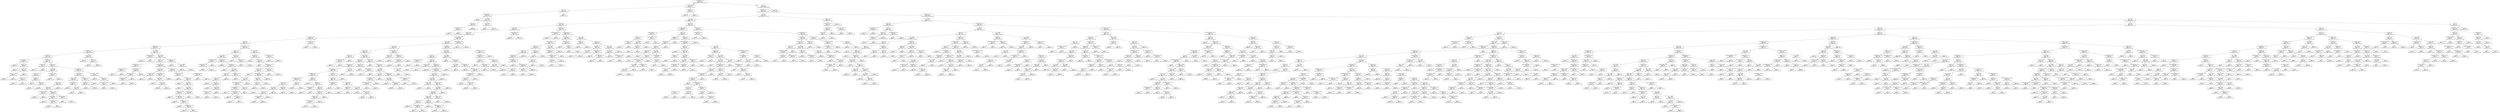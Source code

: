 digraph Tree {
node [shape=box] ;
0 [label="argumentMade <= 0.5\ngini = 0.314\nsamples = 82170\nvalue = [67464, 7520, 31, 688, 4148, 2319]"] ;
1 [label="decisionDirection <= 2.5\ngini = 0.015\nsamples = 7576\nvalue = [0, 7520, 31, 19, 0, 6]"] ;
0 -> 1 [labeldistance=2.5, labelangle=45, headlabel="True"] ;
2 [label="vote <= 7.5\ngini = 0.009\nsamples = 7544\nvalue = [0, 7511, 8, 19, 0, 6]"] ;
1 -> 2 ;
3 [label="majOpinWriter <= 92.5\ngini = 0.005\nsamples = 7528\nvalue = [0, 7511, 8, 3, 0, 6]"] ;
2 -> 3 ;
4 [label="gini = 0.0\nsamples = 6\nvalue = [0, 0, 0, 0, 0, 6]"] ;
3 -> 4 ;
5 [label="issue <= 100035.0\ngini = 0.003\nsamples = 7522\nvalue = [0, 7511, 8, 3, 0, 0]"] ;
3 -> 5 ;
6 [label="majVotes <= 4.5\ngini = 0.001\nsamples = 7387\nvalue = [0, 7384, 0, 3, 0, 0]"] ;
5 -> 6 ;
7 [label="adminAction <= 40.5\ngini = 0.142\nsamples = 39\nvalue = [0, 36, 0, 3, 0, 0]"] ;
6 -> 7 ;
8 [label="gini = 0.0\nsamples = 3\nvalue = [0, 0, 0, 3, 0, 0]"] ;
7 -> 8 ;
9 [label="gini = 0.0\nsamples = 36\nvalue = [0, 36, 0, 0, 0, 0]"] ;
7 -> 9 ;
10 [label="gini = 0.0\nsamples = 7348\nvalue = [0, 7348, 0, 0, 0, 0]"] ;
6 -> 10 ;
11 [label="issue <= 100045.0\ngini = 0.111\nsamples = 135\nvalue = [0, 127, 8, 0, 0, 0]"] ;
5 -> 11 ;
12 [label="gini = 0.0\nsamples = 8\nvalue = [0, 0, 8, 0, 0, 0]"] ;
11 -> 12 ;
13 [label="gini = 0.0\nsamples = 127\nvalue = [0, 127, 0, 0, 0, 0]"] ;
11 -> 13 ;
14 [label="gini = 0.0\nsamples = 16\nvalue = [0, 0, 0, 16, 0, 0]"] ;
2 -> 14 ;
15 [label="certReason <= 11.0\ngini = 0.404\nsamples = 32\nvalue = [0, 9, 23, 0, 0, 0]"] ;
1 -> 15 ;
16 [label="gini = 0.0\nsamples = 23\nvalue = [0, 0, 23, 0, 0, 0]"] ;
15 -> 16 ;
17 [label="gini = 0.0\nsamples = 9\nvalue = [0, 9, 0, 0, 0, 0]"] ;
15 -> 17 ;
18 [label="vote <= 7.5\ngini = 0.178\nsamples = 74594\nvalue = [67464, 0, 0, 669, 4148, 2313]"] ;
0 -> 18 [labeldistance=2.5, labelangle=-45, headlabel="False"] ;
19 [label="majOpinWriter <= 97.5\ngini = 0.165\nsamples = 74005\nvalue = [67464, 0, 0, 80, 4148, 2313]"] ;
18 -> 19 ;
20 [label="vote <= 4.5\ngini = 0.062\nsamples = 34011\nvalue = [32924, 0, 0, 0, 0, 1087]"] ;
19 -> 20 ;
21 [label="vote <= 3.5\ngini = 0.055\nsamples = 33828\nvalue = [32866, 0, 0, 0, 0, 962]"] ;
20 -> 21 ;
22 [label="majVotes <= 6.5\ngini = 0.044\nsamples = 32186\nvalue = [31458, 0, 0, 0, 0, 728]"] ;
21 -> 22 ;
23 [label="jurisdiction <= 5.0\ngini = 0.084\nsamples = 15152\nvalue = [14487, 0, 0, 0, 0, 665]"] ;
22 -> 23 ;
24 [label="lawSupp <= 234.0\ngini = 0.079\nsamples = 15043\nvalue = [14423, 0, 0, 0, 0, 620]"] ;
23 -> 24 ;
25 [label="majOpinWriter <= 96.5\ngini = 0.132\nsamples = 5442\nvalue = [5056, 0, 0, 0, 0, 386]"] ;
24 -> 25 ;
26 [label="majVotes <= 5.5\ngini = 0.13\nsamples = 5431\nvalue = [5052, 0, 0, 0, 0, 379]"] ;
25 -> 26 ;
27 [label="caseOriginState <= 9.5\ngini = 0.163\nsamples = 3164\nvalue = [2881, 0, 0, 0, 0, 283]"] ;
26 -> 27 ;
28 [label="respondentState <= 43.5\ngini = 0.105\nsamples = 1943\nvalue = [1835, 0, 0, 0, 0, 108]"] ;
27 -> 28 ;
29 [label="respondent <= 14.5\ngini = 0.086\nsamples = 1854\nvalue = [1771, 0, 0, 0, 0, 83]"] ;
28 -> 29 ;
30 [label="respondentState <= 4.5\ngini = 0.302\nsamples = 97\nvalue = [79, 0, 0, 0, 0, 18]"] ;
29 -> 30 ;
31 [label="gini = 0.0\nsamples = 10\nvalue = [0, 0, 0, 0, 0, 10]"] ;
30 -> 31 ;
32 [label="caseSource <= 23.5\ngini = 0.167\nsamples = 87\nvalue = [79, 0, 0, 0, 0, 8]"] ;
30 -> 32 ;
33 [label="gini = 0.0\nsamples = 4\nvalue = [0, 0, 0, 0, 0, 4]"] ;
32 -> 33 ;
34 [label="minVotes <= 3.5\ngini = 0.092\nsamples = 83\nvalue = [79, 0, 0, 0, 0, 4]"] ;
32 -> 34 ;
35 [label="caseSource <= 163.5\ngini = 0.36\nsamples = 17\nvalue = [13, 0, 0, 0, 0, 4]"] ;
34 -> 35 ;
36 [label="gini = 0.0\nsamples = 4\nvalue = [0, 0, 0, 0, 0, 4]"] ;
35 -> 36 ;
37 [label="gini = 0.0\nsamples = 13\nvalue = [13, 0, 0, 0, 0, 0]"] ;
35 -> 37 ;
38 [label="gini = 0.0\nsamples = 66\nvalue = [66, 0, 0, 0, 0, 0]"] ;
34 -> 38 ;
39 [label="caseOrigin <= 15.0\ngini = 0.071\nsamples = 1757\nvalue = [1692, 0, 0, 0, 0, 65]"] ;
29 -> 39 ;
40 [label="certReason <= 11.0\ngini = 0.42\nsamples = 20\nvalue = [14, 0, 0, 0, 0, 6]"] ;
39 -> 40 ;
41 [label="gini = 0.0\nsamples = 14\nvalue = [14, 0, 0, 0, 0, 0]"] ;
40 -> 41 ;
42 [label="gini = 0.0\nsamples = 6\nvalue = [0, 0, 0, 0, 0, 6]"] ;
40 -> 42 ;
43 [label="certReason <= 10.5\ngini = 0.066\nsamples = 1737\nvalue = [1678, 0, 0, 0, 0, 59]"] ;
39 -> 43 ;
44 [label="issue <= 90245.0\ngini = 0.029\nsamples = 942\nvalue = [928, 0, 0, 0, 0, 14]"] ;
43 -> 44 ;
45 [label="adminAction <= 65.0\ngini = 0.019\nsamples = 924\nvalue = [915, 0, 0, 0, 0, 9]"] ;
44 -> 45 ;
46 [label="petitioner <= 352.5\ngini = 0.147\nsamples = 50\nvalue = [46, 0, 0, 0, 0, 4]"] ;
45 -> 46 ;
47 [label="gini = 0.0\nsamples = 46\nvalue = [46, 0, 0, 0, 0, 0]"] ;
46 -> 47 ;
48 [label="gini = 0.0\nsamples = 4\nvalue = [0, 0, 0, 0, 0, 4]"] ;
46 -> 48 ;
49 [label="reargMade <= 0.5\ngini = 0.011\nsamples = 874\nvalue = [869, 0, 0, 0, 0, 5]"] ;
45 -> 49 ;
50 [label="gini = 0.0\nsamples = 778\nvalue = [778, 0, 0, 0, 0, 0]"] ;
49 -> 50 ;
51 [label="caseSource <= 25.5\ngini = 0.099\nsamples = 96\nvalue = [91, 0, 0, 0, 0, 5]"] ;
49 -> 51 ;
52 [label="gini = 0.0\nsamples = 5\nvalue = [0, 0, 0, 0, 0, 5]"] ;
51 -> 52 ;
53 [label="gini = 0.0\nsamples = 91\nvalue = [91, 0, 0, 0, 0, 0]"] ;
51 -> 53 ;
54 [label="naturalCourt <= 1406.0\ngini = 0.401\nsamples = 18\nvalue = [13, 0, 0, 0, 0, 5]"] ;
44 -> 54 ;
55 [label="gini = 0.0\nsamples = 13\nvalue = [13, 0, 0, 0, 0, 0]"] ;
54 -> 55 ;
56 [label="gini = 0.0\nsamples = 5\nvalue = [0, 0, 0, 0, 0, 5]"] ;
54 -> 56 ;
57 [label="majOpinAssigner <= 95.5\ngini = 0.107\nsamples = 795\nvalue = [750, 0, 0, 0, 0, 45]"] ;
43 -> 57 ;
58 [label="respondent <= 231.5\ngini = 0.084\nsamples = 704\nvalue = [673, 0, 0, 0, 0, 31]"] ;
57 -> 58 ;
59 [label="caseSource <= 300.5\ngini = 0.065\nsamples = 655\nvalue = [633, 0, 0, 0, 0, 22]"] ;
58 -> 59 ;
60 [label="caseOrigin <= 63.0\ngini = 0.045\nsamples = 606\nvalue = [592, 0, 0, 0, 0, 14]"] ;
59 -> 60 ;
61 [label="minVotes <= 2.5\ngini = 0.158\nsamples = 162\nvalue = [148, 0, 0, 0, 0, 14]"] ;
60 -> 61 ;
62 [label="yearOfDecision <= 1967.0\ngini = 0.49\nsamples = 14\nvalue = [8, 0, 0, 0, 0, 6]"] ;
61 -> 62 ;
63 [label="gini = 0.0\nsamples = 6\nvalue = [0, 0, 0, 0, 0, 6]"] ;
62 -> 63 ;
64 [label="gini = 0.0\nsamples = 8\nvalue = [8, 0, 0, 0, 0, 0]"] ;
62 -> 64 ;
65 [label="adminAction <= 88.0\ngini = 0.102\nsamples = 148\nvalue = [140, 0, 0, 0, 0, 8]"] ;
61 -> 65 ;
66 [label="authorityDecision1 <= 2.0\ngini = 0.057\nsamples = 137\nvalue = [133, 0, 0, 0, 0, 4]"] ;
65 -> 66 ;
67 [label="gini = 0.0\nsamples = 125\nvalue = [125, 0, 0, 0, 0, 0]"] ;
66 -> 67 ;
68 [label="decisionDirection <= 1.5\ngini = 0.444\nsamples = 12\nvalue = [8, 0, 0, 0, 0, 4]"] ;
66 -> 68 ;
69 [label="gini = 0.0\nsamples = 4\nvalue = [0, 0, 0, 0, 0, 4]"] ;
68 -> 69 ;
70 [label="gini = 0.0\nsamples = 8\nvalue = [8, 0, 0, 0, 0, 0]"] ;
68 -> 70 ;
71 [label="adminActionState <= 2.0\ngini = 0.463\nsamples = 11\nvalue = [7, 0, 0, 0, 0, 4]"] ;
65 -> 71 ;
72 [label="gini = 0.0\nsamples = 4\nvalue = [0, 0, 0, 0, 0, 4]"] ;
71 -> 72 ;
73 [label="gini = 0.0\nsamples = 7\nvalue = [7, 0, 0, 0, 0, 0]"] ;
71 -> 73 ;
74 [label="gini = 0.0\nsamples = 444\nvalue = [444, 0, 0, 0, 0, 0]"] ;
60 -> 74 ;
75 [label="caseOriginState <= 3.5\ngini = 0.273\nsamples = 49\nvalue = [41, 0, 0, 0, 0, 8]"] ;
59 -> 75 ;
76 [label="gini = 0.0\nsamples = 5\nvalue = [0, 0, 0, 0, 0, 5]"] ;
75 -> 76 ;
77 [label="issue <= 10055.0\ngini = 0.127\nsamples = 44\nvalue = [41, 0, 0, 0, 0, 3]"] ;
75 -> 77 ;
78 [label="gini = 0.0\nsamples = 3\nvalue = [0, 0, 0, 0, 0, 3]"] ;
77 -> 78 ;
79 [label="gini = 0.0\nsamples = 41\nvalue = [41, 0, 0, 0, 0, 0]"] ;
77 -> 79 ;
80 [label="petitionerState <= 18.5\ngini = 0.3\nsamples = 49\nvalue = [40, 0, 0, 0, 0, 9]"] ;
58 -> 80 ;
81 [label="reargMade <= 0.5\ngini = 0.165\nsamples = 44\nvalue = [40, 0, 0, 0, 0, 4]"] ;
80 -> 81 ;
82 [label="gini = 0.0\nsamples = 40\nvalue = [40, 0, 0, 0, 0, 0]"] ;
81 -> 82 ;
83 [label="gini = 0.0\nsamples = 4\nvalue = [0, 0, 0, 0, 0, 4]"] ;
81 -> 83 ;
84 [label="gini = 0.0\nsamples = 5\nvalue = [0, 0, 0, 0, 0, 5]"] ;
80 -> 84 ;
85 [label="naturalCourt <= 1503.0\ngini = 0.26\nsamples = 91\nvalue = [77, 0, 0, 0, 0, 14]"] ;
57 -> 85 ;
86 [label="gini = 0.0\nsamples = 10\nvalue = [0, 0, 0, 0, 0, 10]"] ;
85 -> 86 ;
87 [label="certReason <= 11.5\ngini = 0.094\nsamples = 81\nvalue = [77, 0, 0, 0, 0, 4]"] ;
85 -> 87 ;
88 [label="yearOfDecision <= 1976.0\ngini = 0.5\nsamples = 8\nvalue = [4, 0, 0, 0, 0, 4]"] ;
87 -> 88 ;
89 [label="gini = 0.0\nsamples = 4\nvalue = [4, 0, 0, 0, 0, 0]"] ;
88 -> 89 ;
90 [label="gini = 0.0\nsamples = 4\nvalue = [0, 0, 0, 0, 0, 4]"] ;
88 -> 90 ;
91 [label="gini = 0.0\nsamples = 73\nvalue = [73, 0, 0, 0, 0, 0]"] ;
87 -> 91 ;
92 [label="term <= 1960.5\ngini = 0.404\nsamples = 89\nvalue = [64, 0, 0, 0, 0, 25]"] ;
28 -> 92 ;
93 [label="gini = 0.0\nsamples = 15\nvalue = [0, 0, 0, 0, 0, 15]"] ;
92 -> 93 ;
94 [label="issueArea <= 1.5\ngini = 0.234\nsamples = 74\nvalue = [64, 0, 0, 0, 0, 10]"] ;
92 -> 94 ;
95 [label="gini = 0.0\nsamples = 10\nvalue = [0, 0, 0, 0, 0, 10]"] ;
94 -> 95 ;
96 [label="gini = 0.0\nsamples = 64\nvalue = [64, 0, 0, 0, 0, 0]"] ;
94 -> 96 ;
97 [label="issue <= 10030.0\ngini = 0.246\nsamples = 1221\nvalue = [1046, 0, 0, 0, 0, 175]"] ;
27 -> 97 ;
98 [label="respondentState <= 52.0\ngini = 0.403\nsamples = 25\nvalue = [7, 0, 0, 0, 0, 18]"] ;
97 -> 98 ;
99 [label="gini = 0.0\nsamples = 18\nvalue = [0, 0, 0, 0, 0, 18]"] ;
98 -> 99 ;
100 [label="gini = 0.0\nsamples = 7\nvalue = [7, 0, 0, 0, 0, 0]"] ;
98 -> 100 ;
101 [label="issue <= 90195.0\ngini = 0.228\nsamples = 1196\nvalue = [1039, 0, 0, 0, 0, 157]"] ;
97 -> 101 ;
102 [label="certReason <= 10.5\ngini = 0.197\nsamples = 1127\nvalue = [1002, 0, 0, 0, 0, 125]"] ;
101 -> 102 ;
103 [label="caseOriginState <= 14.0\ngini = 0.06\nsamples = 515\nvalue = [499, 0, 0, 0, 0, 16]"] ;
102 -> 103 ;
104 [label="majOpinWriter <= 86.5\ngini = 0.397\nsamples = 33\nvalue = [24, 0, 0, 0, 0, 9]"] ;
103 -> 104 ;
105 [label="gini = 0.0\nsamples = 24\nvalue = [24, 0, 0, 0, 0, 0]"] ;
104 -> 105 ;
106 [label="gini = 0.0\nsamples = 9\nvalue = [0, 0, 0, 0, 0, 9]"] ;
104 -> 106 ;
107 [label="majOpinAssigner <= 78.5\ngini = 0.029\nsamples = 482\nvalue = [475, 0, 0, 0, 0, 7]"] ;
103 -> 107 ;
108 [label="adminActionState <= 14.5\ngini = 0.215\nsamples = 57\nvalue = [50, 0, 0, 0, 0, 7]"] ;
107 -> 108 ;
109 [label="majOpinWriter <= 93.5\ngini = 0.074\nsamples = 52\nvalue = [50, 0, 0, 0, 0, 2]"] ;
108 -> 109 ;
110 [label="gini = 0.0\nsamples = 50\nvalue = [50, 0, 0, 0, 0, 0]"] ;
109 -> 110 ;
111 [label="gini = 0.0\nsamples = 2\nvalue = [0, 0, 0, 0, 0, 2]"] ;
109 -> 111 ;
112 [label="gini = 0.0\nsamples = 5\nvalue = [0, 0, 0, 0, 0, 5]"] ;
108 -> 112 ;
113 [label="gini = 0.0\nsamples = 425\nvalue = [425, 0, 0, 0, 0, 0]"] ;
107 -> 113 ;
114 [label="majOpinWriter <= 81.5\ngini = 0.293\nsamples = 612\nvalue = [503, 0, 0, 0, 0, 109]"] ;
102 -> 114 ;
115 [label="petitioner <= 108.5\ngini = 0.498\nsamples = 120\nvalue = [56, 0, 0, 0, 0, 64]"] ;
114 -> 115 ;
116 [label="caseSource <= 301.5\ngini = 0.153\nsamples = 36\nvalue = [33, 0, 0, 0, 0, 3]"] ;
115 -> 116 ;
117 [label="gini = 0.0\nsamples = 33\nvalue = [33, 0, 0, 0, 0, 0]"] ;
116 -> 117 ;
118 [label="gini = 0.0\nsamples = 3\nvalue = [0, 0, 0, 0, 0, 3]"] ;
116 -> 118 ;
119 [label="respondentState <= 46.0\ngini = 0.398\nsamples = 84\nvalue = [23, 0, 0, 0, 0, 61]"] ;
115 -> 119 ;
120 [label="petitioner <= 220.5\ngini = 0.317\nsamples = 76\nvalue = [15, 0, 0, 0, 0, 61]"] ;
119 -> 120 ;
121 [label="gini = 0.0\nsamples = 52\nvalue = [0, 0, 0, 0, 0, 52]"] ;
120 -> 121 ;
122 [label="term <= 1952.5\ngini = 0.469\nsamples = 24\nvalue = [15, 0, 0, 0, 0, 9]"] ;
120 -> 122 ;
123 [label="gini = 0.0\nsamples = 9\nvalue = [0, 0, 0, 0, 0, 9]"] ;
122 -> 123 ;
124 [label="gini = 0.0\nsamples = 15\nvalue = [15, 0, 0, 0, 0, 0]"] ;
122 -> 124 ;
125 [label="gini = 0.0\nsamples = 8\nvalue = [8, 0, 0, 0, 0, 0]"] ;
119 -> 125 ;
126 [label="reargMade <= 0.5\ngini = 0.166\nsamples = 492\nvalue = [447, 0, 0, 0, 0, 45]"] ;
114 -> 126 ;
127 [label="majOpinAssigner <= 89.0\ngini = 0.122\nsamples = 473\nvalue = [442, 0, 0, 0, 0, 31]"] ;
126 -> 127 ;
128 [label="gini = 0.0\nsamples = 262\nvalue = [262, 0, 0, 0, 0, 0]"] ;
127 -> 128 ;
129 [label="caseOrigin <= 301.0\ngini = 0.251\nsamples = 211\nvalue = [180, 0, 0, 0, 0, 31]"] ;
127 -> 129 ;
130 [label="gini = 0.0\nsamples = 8\nvalue = [0, 0, 0, 0, 0, 8]"] ;
129 -> 130 ;
131 [label="issue <= 10070.0\ngini = 0.201\nsamples = 203\nvalue = [180, 0, 0, 0, 0, 23]"] ;
129 -> 131 ;
132 [label="gini = 0.0\nsamples = 7\nvalue = [0, 0, 0, 0, 0, 7]"] ;
131 -> 132 ;
133 [label="issue <= 40035.0\ngini = 0.15\nsamples = 196\nvalue = [180, 0, 0, 0, 0, 16]"] ;
131 -> 133 ;
134 [label="respondentState <= 23.0\ngini = 0.084\nsamples = 181\nvalue = [173, 0, 0, 0, 0, 8]"] ;
133 -> 134 ;
135 [label="gini = 0.0\nsamples = 126\nvalue = [126, 0, 0, 0, 0, 0]"] ;
134 -> 135 ;
136 [label="respondentState <= 25.5\ngini = 0.249\nsamples = 55\nvalue = [47, 0, 0, 0, 0, 8]"] ;
134 -> 136 ;
137 [label="gini = 0.0\nsamples = 5\nvalue = [0, 0, 0, 0, 0, 5]"] ;
136 -> 137 ;
138 [label="decisionDirection <= 1.5\ngini = 0.113\nsamples = 50\nvalue = [47, 0, 0, 0, 0, 3]"] ;
136 -> 138 ;
139 [label="gini = 0.0\nsamples = 34\nvalue = [34, 0, 0, 0, 0, 0]"] ;
138 -> 139 ;
140 [label="majOpinAssigner <= 91.0\ngini = 0.305\nsamples = 16\nvalue = [13, 0, 0, 0, 0, 3]"] ;
138 -> 140 ;
141 [label="gini = 0.0\nsamples = 13\nvalue = [13, 0, 0, 0, 0, 0]"] ;
140 -> 141 ;
142 [label="gini = 0.0\nsamples = 3\nvalue = [0, 0, 0, 0, 0, 3]"] ;
140 -> 142 ;
143 [label="respondent <= 187.0\ngini = 0.498\nsamples = 15\nvalue = [7, 0, 0, 0, 0, 8]"] ;
133 -> 143 ;
144 [label="gini = 0.0\nsamples = 7\nvalue = [7, 0, 0, 0, 0, 0]"] ;
143 -> 144 ;
145 [label="gini = 0.0\nsamples = 8\nvalue = [0, 0, 0, 0, 0, 8]"] ;
143 -> 145 ;
146 [label="respondentState <= 14.5\ngini = 0.388\nsamples = 19\nvalue = [5, 0, 0, 0, 0, 14]"] ;
126 -> 146 ;
147 [label="gini = 0.0\nsamples = 5\nvalue = [5, 0, 0, 0, 0, 0]"] ;
146 -> 147 ;
148 [label="gini = 0.0\nsamples = 14\nvalue = [0, 0, 0, 0, 0, 14]"] ;
146 -> 148 ;
149 [label="majOpinWriter <= 79.5\ngini = 0.497\nsamples = 69\nvalue = [37, 0, 0, 0, 0, 32]"] ;
101 -> 149 ;
150 [label="gini = 0.0\nsamples = 30\nvalue = [30, 0, 0, 0, 0, 0]"] ;
149 -> 150 ;
151 [label="issue <= 105030.0\ngini = 0.295\nsamples = 39\nvalue = [7, 0, 0, 0, 0, 32]"] ;
149 -> 151 ;
152 [label="gini = 0.0\nsamples = 32\nvalue = [0, 0, 0, 0, 0, 32]"] ;
151 -> 152 ;
153 [label="gini = 0.0\nsamples = 7\nvalue = [7, 0, 0, 0, 0, 0]"] ;
151 -> 153 ;
154 [label="yearOfDecision <= 1979.5\ngini = 0.081\nsamples = 2267\nvalue = [2171, 0, 0, 0, 0, 96]"] ;
26 -> 154 ;
155 [label="opinion <= 2.5\ngini = 0.056\nsamples = 1924\nvalue = [1869, 0, 0, 0, 0, 55]"] ;
154 -> 155 ;
156 [label="issue <= 10015.0\ngini = 0.049\nsamples = 1901\nvalue = [1853, 0, 0, 0, 0, 48]"] ;
155 -> 156 ;
157 [label="majOpinWriter <= 82.0\ngini = 0.211\nsamples = 75\nvalue = [66, 0, 0, 0, 0, 9]"] ;
156 -> 157 ;
158 [label="caseOriginState <= 35.0\ngini = 0.476\nsamples = 23\nvalue = [14, 0, 0, 0, 0, 9]"] ;
157 -> 158 ;
159 [label="gini = 0.0\nsamples = 9\nvalue = [0, 0, 0, 0, 0, 9]"] ;
158 -> 159 ;
160 [label="gini = 0.0\nsamples = 14\nvalue = [14, 0, 0, 0, 0, 0]"] ;
158 -> 160 ;
161 [label="gini = 0.0\nsamples = 52\nvalue = [52, 0, 0, 0, 0, 0]"] ;
157 -> 161 ;
162 [label="majOpinWriter <= 86.5\ngini = 0.042\nsamples = 1826\nvalue = [1787, 0, 0, 0, 0, 39]"] ;
156 -> 162 ;
163 [label="gini = 0.0\nsamples = 824\nvalue = [824, 0, 0, 0, 0, 0]"] ;
162 -> 163 ;
164 [label="lcDisposition <= 1.5\ngini = 0.075\nsamples = 1002\nvalue = [963, 0, 0, 0, 0, 39]"] ;
162 -> 164 ;
165 [label="gini = 0.0\nsamples = 2\nvalue = [0, 0, 0, 0, 0, 2]"] ;
164 -> 165 ;
166 [label="issue <= 30040.0\ngini = 0.071\nsamples = 1000\nvalue = [963, 0, 0, 0, 0, 37]"] ;
164 -> 166 ;
167 [label="petitioner <= 64.0\ngini = 0.02\nsamples = 683\nvalue = [676, 0, 0, 0, 0, 7]"] ;
166 -> 167 ;
168 [label="caseSource <= 62.0\ngini = 0.07\nsamples = 193\nvalue = [186, 0, 0, 0, 0, 7]"] ;
167 -> 168 ;
169 [label="gini = 0.0\nsamples = 120\nvalue = [120, 0, 0, 0, 0, 0]"] ;
168 -> 169 ;
170 [label="caseSource <= 78.0\ngini = 0.173\nsamples = 73\nvalue = [66, 0, 0, 0, 0, 7]"] ;
168 -> 170 ;
171 [label="gini = 0.0\nsamples = 4\nvalue = [0, 0, 0, 0, 0, 4]"] ;
170 -> 171 ;
172 [label="lawSupp <= 206.5\ngini = 0.083\nsamples = 69\nvalue = [66, 0, 0, 0, 0, 3]"] ;
170 -> 172 ;
173 [label="naturalCourt <= 1456.0\ngini = 0.32\nsamples = 15\nvalue = [12, 0, 0, 0, 0, 3]"] ;
172 -> 173 ;
174 [label="gini = 0.0\nsamples = 12\nvalue = [12, 0, 0, 0, 0, 0]"] ;
173 -> 174 ;
175 [label="gini = 0.0\nsamples = 3\nvalue = [0, 0, 0, 0, 0, 3]"] ;
173 -> 175 ;
176 [label="gini = 0.0\nsamples = 54\nvalue = [54, 0, 0, 0, 0, 0]"] ;
172 -> 176 ;
177 [label="gini = 0.0\nsamples = 490\nvalue = [490, 0, 0, 0, 0, 0]"] ;
167 -> 177 ;
178 [label="majOpinWriter <= 87.5\ngini = 0.171\nsamples = 317\nvalue = [287, 0, 0, 0, 0, 30]"] ;
166 -> 178 ;
179 [label="gini = 0.0\nsamples = 7\nvalue = [0, 0, 0, 0, 0, 7]"] ;
178 -> 179 ;
180 [label="issue <= 35105.0\ngini = 0.137\nsamples = 310\nvalue = [287, 0, 0, 0, 0, 23]"] ;
178 -> 180 ;
181 [label="lcDispositionDirection <= 1.5\ngini = 0.337\nsamples = 107\nvalue = [84, 0, 0, 0, 0, 23]"] ;
180 -> 181 ;
182 [label="decisionDirection <= 1.5\ngini = 0.217\nsamples = 89\nvalue = [78, 0, 0, 0, 0, 11]"] ;
181 -> 182 ;
183 [label="gini = 0.0\nsamples = 50\nvalue = [50, 0, 0, 0, 0, 0]"] ;
182 -> 183 ;
184 [label="respondentState <= 24.0\ngini = 0.405\nsamples = 39\nvalue = [28, 0, 0, 0, 0, 11]"] ;
182 -> 184 ;
185 [label="gini = 0.0\nsamples = 23\nvalue = [23, 0, 0, 0, 0, 0]"] ;
184 -> 185 ;
186 [label="caseSourceState <= 13.0\ngini = 0.43\nsamples = 16\nvalue = [5, 0, 0, 0, 0, 11]"] ;
184 -> 186 ;
187 [label="gini = 0.0\nsamples = 5\nvalue = [5, 0, 0, 0, 0, 0]"] ;
186 -> 187 ;
188 [label="gini = 0.0\nsamples = 11\nvalue = [0, 0, 0, 0, 0, 11]"] ;
186 -> 188 ;
189 [label="minVotes <= 2.5\ngini = 0.444\nsamples = 18\nvalue = [6, 0, 0, 0, 0, 12]"] ;
181 -> 189 ;
190 [label="gini = 0.0\nsamples = 6\nvalue = [6, 0, 0, 0, 0, 0]"] ;
189 -> 190 ;
191 [label="gini = 0.0\nsamples = 12\nvalue = [0, 0, 0, 0, 0, 12]"] ;
189 -> 191 ;
192 [label="gini = 0.0\nsamples = 203\nvalue = [203, 0, 0, 0, 0, 0]"] ;
180 -> 192 ;
193 [label="caseSource <= 55.0\ngini = 0.423\nsamples = 23\nvalue = [16, 0, 0, 0, 0, 7]"] ;
155 -> 193 ;
194 [label="gini = 0.0\nsamples = 14\nvalue = [14, 0, 0, 0, 0, 0]"] ;
193 -> 194 ;
195 [label="petitioner <= 190.0\ngini = 0.346\nsamples = 9\nvalue = [2, 0, 0, 0, 0, 7]"] ;
193 -> 195 ;
196 [label="gini = 0.0\nsamples = 7\nvalue = [0, 0, 0, 0, 0, 7]"] ;
195 -> 196 ;
197 [label="gini = 0.0\nsamples = 2\nvalue = [2, 0, 0, 0, 0, 0]"] ;
195 -> 197 ;
198 [label="issue <= 90180.0\ngini = 0.21\nsamples = 343\nvalue = [302, 0, 0, 0, 0, 41]"] ;
154 -> 198 ;
199 [label="respondent <= 3.5\ngini = 0.163\nsamples = 323\nvalue = [294, 0, 0, 0, 0, 29]"] ;
198 -> 199 ;
200 [label="gini = 0.0\nsamples = 4\nvalue = [0, 0, 0, 0, 0, 4]"] ;
199 -> 200 ;
201 [label="caseSource <= 22.5\ngini = 0.144\nsamples = 319\nvalue = [294, 0, 0, 0, 0, 25]"] ;
199 -> 201 ;
202 [label="gini = 0.0\nsamples = 4\nvalue = [0, 0, 0, 0, 0, 4]"] ;
201 -> 202 ;
203 [label="respondentState <= 50.5\ngini = 0.124\nsamples = 315\nvalue = [294, 0, 0, 0, 0, 21]"] ;
201 -> 203 ;
204 [label="caseOrigin <= 45.5\ngini = 0.073\nsamples = 291\nvalue = [280, 0, 0, 0, 0, 11]"] ;
203 -> 204 ;
205 [label="gini = 0.0\nsamples = 3\nvalue = [0, 0, 0, 0, 0, 3]"] ;
204 -> 205 ;
206 [label="yearOfCaseInitiate <= 1980.5\ngini = 0.054\nsamples = 288\nvalue = [280, 0, 0, 0, 0, 8]"] ;
204 -> 206 ;
207 [label="certReason <= 11.5\ngini = 0.278\nsamples = 48\nvalue = [40, 0, 0, 0, 0, 8]"] ;
206 -> 207 ;
208 [label="caseSource <= 300.5\ngini = 0.13\nsamples = 43\nvalue = [40, 0, 0, 0, 0, 3]"] ;
207 -> 208 ;
209 [label="gini = 0.0\nsamples = 40\nvalue = [40, 0, 0, 0, 0, 0]"] ;
208 -> 209 ;
210 [label="gini = 0.0\nsamples = 3\nvalue = [0, 0, 0, 0, 0, 3]"] ;
208 -> 210 ;
211 [label="gini = 0.0\nsamples = 5\nvalue = [0, 0, 0, 0, 0, 5]"] ;
207 -> 211 ;
212 [label="gini = 0.0\nsamples = 240\nvalue = [240, 0, 0, 0, 0, 0]"] ;
206 -> 212 ;
213 [label="naturalCourt <= 1555.0\ngini = 0.486\nsamples = 24\nvalue = [14, 0, 0, 0, 0, 10]"] ;
203 -> 213 ;
214 [label="gini = 0.0\nsamples = 14\nvalue = [14, 0, 0, 0, 0, 0]"] ;
213 -> 214 ;
215 [label="gini = 0.0\nsamples = 10\nvalue = [0, 0, 0, 0, 0, 10]"] ;
213 -> 215 ;
216 [label="majOpinWriter <= 93.5\ngini = 0.48\nsamples = 20\nvalue = [8, 0, 0, 0, 0, 12]"] ;
198 -> 216 ;
217 [label="gini = 0.0\nsamples = 12\nvalue = [0, 0, 0, 0, 0, 12]"] ;
216 -> 217 ;
218 [label="gini = 0.0\nsamples = 8\nvalue = [8, 0, 0, 0, 0, 0]"] ;
216 -> 218 ;
219 [label="naturalCourt <= 1409.5\ngini = 0.463\nsamples = 11\nvalue = [4, 0, 0, 0, 0, 7]"] ;
25 -> 219 ;
220 [label="gini = 0.0\nsamples = 7\nvalue = [0, 0, 0, 0, 0, 7]"] ;
219 -> 220 ;
221 [label="gini = 0.0\nsamples = 4\nvalue = [4, 0, 0, 0, 0, 0]"] ;
219 -> 221 ;
222 [label="adminActionState <= 54.0\ngini = 0.048\nsamples = 9601\nvalue = [9367, 0, 0, 0, 0, 234]"] ;
24 -> 222 ;
223 [label="issue <= 35105.0\ngini = 0.044\nsamples = 9512\nvalue = [9296, 0, 0, 0, 0, 216]"] ;
222 -> 223 ;
224 [label="issue <= 30125.0\ngini = 0.079\nsamples = 3275\nvalue = [3140, 0, 0, 0, 0, 135]"] ;
223 -> 224 ;
225 [label="caseSource <= 21.5\ngini = 0.065\nsamples = 3079\nvalue = [2976, 0, 0, 0, 0, 103]"] ;
224 -> 225 ;
226 [label="majVotes <= 5.5\ngini = 0.305\nsamples = 80\nvalue = [65, 0, 0, 0, 0, 15]"] ;
225 -> 226 ;
227 [label="majOpinAssigner <= 88.5\ngini = 0.499\nsamples = 29\nvalue = [14, 0, 0, 0, 0, 15]"] ;
226 -> 227 ;
228 [label="gini = 0.0\nsamples = 15\nvalue = [0, 0, 0, 0, 0, 15]"] ;
227 -> 228 ;
229 [label="gini = 0.0\nsamples = 14\nvalue = [14, 0, 0, 0, 0, 0]"] ;
227 -> 229 ;
230 [label="gini = 0.0\nsamples = 51\nvalue = [51, 0, 0, 0, 0, 0]"] ;
226 -> 230 ;
231 [label="caseSource <= 60.5\ngini = 0.057\nsamples = 2999\nvalue = [2911, 0, 0, 0, 0, 88]"] ;
225 -> 231 ;
232 [label="reargMade <= 0.5\ngini = 0.043\nsamples = 2575\nvalue = [2518, 0, 0, 0, 0, 57]"] ;
231 -> 232 ;
233 [label="lcDisposition <= 10.5\ngini = 0.032\nsamples = 2420\nvalue = [2381, 0, 0, 0, 0, 39]"] ;
232 -> 233 ;
234 [label="caseOriginState <= 11.0\ngini = 0.028\nsamples = 2395\nvalue = [2361, 0, 0, 0, 0, 34]"] ;
233 -> 234 ;
235 [label="majOpinWriter <= 94.5\ngini = 0.019\nsamples = 2204\nvalue = [2183, 0, 0, 0, 0, 21]"] ;
234 -> 235 ;
236 [label="yearOfDecision <= 1988.5\ngini = 0.009\nsamples = 1782\nvalue = [1774, 0, 0, 0, 0, 8]"] ;
235 -> 236 ;
237 [label="voteUnclear <= 0.5\ngini = 0.007\nsamples = 1775\nvalue = [1769, 0, 0, 0, 0, 6]"] ;
236 -> 237 ;
238 [label="issue <= 10025.0\ngini = 0.002\nsamples = 1693\nvalue = [1691, 0, 0, 0, 0, 2]"] ;
237 -> 238 ;
239 [label="minVotes <= 2.5\ngini = 0.03\nsamples = 130\nvalue = [128, 0, 0, 0, 0, 2]"] ;
238 -> 239 ;
240 [label="majOpinWriter <= 90.5\ngini = 0.408\nsamples = 7\nvalue = [5, 0, 0, 0, 0, 2]"] ;
239 -> 240 ;
241 [label="gini = 0.0\nsamples = 2\nvalue = [0, 0, 0, 0, 0, 2]"] ;
240 -> 241 ;
242 [label="gini = 0.0\nsamples = 5\nvalue = [5, 0, 0, 0, 0, 0]"] ;
240 -> 242 ;
243 [label="gini = 0.0\nsamples = 123\nvalue = [123, 0, 0, 0, 0, 0]"] ;
239 -> 243 ;
244 [label="gini = 0.0\nsamples = 1563\nvalue = [1563, 0, 0, 0, 0, 0]"] ;
238 -> 244 ;
245 [label="certReason <= 12.5\ngini = 0.093\nsamples = 82\nvalue = [78, 0, 0, 0, 0, 4]"] ;
237 -> 245 ;
246 [label="gini = 0.0\nsamples = 78\nvalue = [78, 0, 0, 0, 0, 0]"] ;
245 -> 246 ;
247 [label="gini = 0.0\nsamples = 4\nvalue = [0, 0, 0, 0, 0, 4]"] ;
245 -> 247 ;
248 [label="minVotes <= 3.5\ngini = 0.408\nsamples = 7\nvalue = [5, 0, 0, 0, 0, 2]"] ;
236 -> 248 ;
249 [label="gini = 0.0\nsamples = 2\nvalue = [0, 0, 0, 0, 0, 2]"] ;
248 -> 249 ;
250 [label="gini = 0.0\nsamples = 5\nvalue = [5, 0, 0, 0, 0, 0]"] ;
248 -> 250 ;
251 [label="caseOrigin <= 46.0\ngini = 0.06\nsamples = 422\nvalue = [409, 0, 0, 0, 0, 13]"] ;
235 -> 251 ;
252 [label="gini = 0.0\nsamples = 3\nvalue = [0, 0, 0, 0, 0, 3]"] ;
251 -> 252 ;
253 [label="respondent <= 5.5\ngini = 0.047\nsamples = 419\nvalue = [409, 0, 0, 0, 0, 10]"] ;
251 -> 253 ;
254 [label="lcDisagreement <= 0.5\ngini = 0.291\nsamples = 17\nvalue = [14, 0, 0, 0, 0, 3]"] ;
253 -> 254 ;
255 [label="gini = 0.0\nsamples = 14\nvalue = [14, 0, 0, 0, 0, 0]"] ;
254 -> 255 ;
256 [label="gini = 0.0\nsamples = 3\nvalue = [0, 0, 0, 0, 0, 3]"] ;
254 -> 256 ;
257 [label="lawSupp <= 342.5\ngini = 0.034\nsamples = 402\nvalue = [395, 0, 0, 0, 0, 7]"] ;
253 -> 257 ;
258 [label="respondent <= 245.0\ngini = 0.1\nsamples = 132\nvalue = [125, 0, 0, 0, 0, 7]"] ;
257 -> 258 ;
259 [label="respondent <= 27.5\ngini = 0.074\nsamples = 130\nvalue = [125, 0, 0, 0, 0, 5]"] ;
258 -> 259 ;
260 [label="majOpinAssigner <= 97.0\ngini = 0.43\nsamples = 16\nvalue = [11, 0, 0, 0, 0, 5]"] ;
259 -> 260 ;
261 [label="gini = 0.0\nsamples = 11\nvalue = [11, 0, 0, 0, 0, 0]"] ;
260 -> 261 ;
262 [label="gini = 0.0\nsamples = 5\nvalue = [0, 0, 0, 0, 0, 5]"] ;
260 -> 262 ;
263 [label="gini = 0.0\nsamples = 114\nvalue = [114, 0, 0, 0, 0, 0]"] ;
259 -> 263 ;
264 [label="gini = 0.0\nsamples = 2\nvalue = [0, 0, 0, 0, 0, 2]"] ;
258 -> 264 ;
265 [label="gini = 0.0\nsamples = 270\nvalue = [270, 0, 0, 0, 0, 0]"] ;
257 -> 265 ;
266 [label="voteUnclear <= 0.5\ngini = 0.127\nsamples = 191\nvalue = [178, 0, 0, 0, 0, 13]"] ;
234 -> 266 ;
267 [label="caseOrigin <= 62.0\ngini = 0.101\nsamples = 188\nvalue = [178, 0, 0, 0, 0, 10]"] ;
266 -> 267 ;
268 [label="decisionDirection <= 1.5\ngini = 0.463\nsamples = 11\nvalue = [7, 0, 0, 0, 0, 4]"] ;
267 -> 268 ;
269 [label="gini = 0.0\nsamples = 4\nvalue = [0, 0, 0, 0, 0, 4]"] ;
268 -> 269 ;
270 [label="gini = 0.0\nsamples = 7\nvalue = [7, 0, 0, 0, 0, 0]"] ;
268 -> 270 ;
271 [label="lawSupp <= 342.5\ngini = 0.065\nsamples = 177\nvalue = [171, 0, 0, 0, 0, 6]"] ;
267 -> 271 ;
272 [label="caseOrigin <= 86.5\ngini = 0.291\nsamples = 17\nvalue = [14, 0, 0, 0, 0, 3]"] ;
271 -> 272 ;
273 [label="gini = 0.0\nsamples = 3\nvalue = [0, 0, 0, 0, 0, 3]"] ;
272 -> 273 ;
274 [label="gini = 0.0\nsamples = 14\nvalue = [14, 0, 0, 0, 0, 0]"] ;
272 -> 274 ;
275 [label="issue <= 30035.0\ngini = 0.037\nsamples = 160\nvalue = [157, 0, 0, 0, 0, 3]"] ;
271 -> 275 ;
276 [label="gini = 0.0\nsamples = 137\nvalue = [137, 0, 0, 0, 0, 0]"] ;
275 -> 276 ;
277 [label="petitioner <= 103.0\ngini = 0.227\nsamples = 23\nvalue = [20, 0, 0, 0, 0, 3]"] ;
275 -> 277 ;
278 [label="gini = 0.0\nsamples = 3\nvalue = [0, 0, 0, 0, 0, 3]"] ;
277 -> 278 ;
279 [label="gini = 0.0\nsamples = 20\nvalue = [20, 0, 0, 0, 0, 0]"] ;
277 -> 279 ;
280 [label="gini = 0.0\nsamples = 3\nvalue = [0, 0, 0, 0, 0, 3]"] ;
266 -> 280 ;
281 [label="term <= 1958.5\ngini = 0.32\nsamples = 25\nvalue = [20, 0, 0, 0, 0, 5]"] ;
233 -> 281 ;
282 [label="gini = 0.0\nsamples = 5\nvalue = [0, 0, 0, 0, 0, 5]"] ;
281 -> 282 ;
283 [label="gini = 0.0\nsamples = 20\nvalue = [20, 0, 0, 0, 0, 0]"] ;
281 -> 283 ;
284 [label="caseSource <= 23.5\ngini = 0.205\nsamples = 155\nvalue = [137, 0, 0, 0, 0, 18]"] ;
232 -> 284 ;
285 [label="gini = 0.0\nsamples = 12\nvalue = [0, 0, 0, 0, 0, 12]"] ;
284 -> 285 ;
286 [label="lcDisagreement <= 0.5\ngini = 0.08\nsamples = 143\nvalue = [137, 0, 0, 0, 0, 6]"] ;
284 -> 286 ;
287 [label="gini = 0.0\nsamples = 137\nvalue = [137, 0, 0, 0, 0, 0]"] ;
286 -> 287 ;
288 [label="gini = 0.0\nsamples = 6\nvalue = [0, 0, 0, 0, 0, 6]"] ;
286 -> 288 ;
289 [label="caseSource <= 62.5\ngini = 0.136\nsamples = 424\nvalue = [393, 0, 0, 0, 0, 31]"] ;
231 -> 289 ;
290 [label="gini = 0.0\nsamples = 7\nvalue = [0, 0, 0, 0, 0, 7]"] ;
289 -> 290 ;
291 [label="petitioner <= 347.0\ngini = 0.108\nsamples = 417\nvalue = [393, 0, 0, 0, 0, 24]"] ;
289 -> 291 ;
292 [label="issue <= 10045.0\ngini = 0.081\nsamples = 403\nvalue = [386, 0, 0, 0, 0, 17]"] ;
291 -> 292 ;
293 [label="term <= 1978.5\ngini = 0.417\nsamples = 27\nvalue = [19, 0, 0, 0, 0, 8]"] ;
292 -> 293 ;
294 [label="caseSourceState <= 27.0\ngini = 0.236\nsamples = 22\nvalue = [19, 0, 0, 0, 0, 3]"] ;
293 -> 294 ;
295 [label="yearOfCaseInitiate <= 1970.5\ngini = 0.444\nsamples = 9\nvalue = [6, 0, 0, 0, 0, 3]"] ;
294 -> 295 ;
296 [label="gini = 0.0\nsamples = 6\nvalue = [6, 0, 0, 0, 0, 0]"] ;
295 -> 296 ;
297 [label="gini = 0.0\nsamples = 3\nvalue = [0, 0, 0, 0, 0, 3]"] ;
295 -> 297 ;
298 [label="gini = 0.0\nsamples = 13\nvalue = [13, 0, 0, 0, 0, 0]"] ;
294 -> 298 ;
299 [label="gini = 0.0\nsamples = 5\nvalue = [0, 0, 0, 0, 0, 5]"] ;
293 -> 299 ;
300 [label="lcDisposition <= 7.5\ngini = 0.047\nsamples = 376\nvalue = [367, 0, 0, 0, 0, 9]"] ;
292 -> 300 ;
301 [label="issue <= 30040.0\ngini = 0.027\nsamples = 360\nvalue = [355, 0, 0, 0, 0, 5]"] ;
300 -> 301 ;
302 [label="gini = 0.0\nsamples = 333\nvalue = [333, 0, 0, 0, 0, 0]"] ;
301 -> 302 ;
303 [label="lawMinorPresent <= 0.5\ngini = 0.302\nsamples = 27\nvalue = [22, 0, 0, 0, 0, 5]"] ;
301 -> 303 ;
304 [label="gini = 0.0\nsamples = 22\nvalue = [22, 0, 0, 0, 0, 0]"] ;
303 -> 304 ;
305 [label="gini = 0.0\nsamples = 5\nvalue = [0, 0, 0, 0, 0, 5]"] ;
303 -> 305 ;
306 [label="yearOfCaseInitiate <= 1954.0\ngini = 0.375\nsamples = 16\nvalue = [12, 0, 0, 0, 0, 4]"] ;
300 -> 306 ;
307 [label="gini = 0.0\nsamples = 4\nvalue = [0, 0, 0, 0, 0, 4]"] ;
306 -> 307 ;
308 [label="gini = 0.0\nsamples = 12\nvalue = [12, 0, 0, 0, 0, 0]"] ;
306 -> 308 ;
309 [label="term <= 1976.5\ngini = 0.5\nsamples = 14\nvalue = [7, 0, 0, 0, 0, 7]"] ;
291 -> 309 ;
310 [label="gini = 0.0\nsamples = 7\nvalue = [0, 0, 0, 0, 0, 7]"] ;
309 -> 310 ;
311 [label="gini = 0.0\nsamples = 7\nvalue = [7, 0, 0, 0, 0, 0]"] ;
309 -> 311 ;
312 [label="majOpinWriter <= 79.5\ngini = 0.273\nsamples = 196\nvalue = [164, 0, 0, 0, 0, 32]"] ;
224 -> 312 ;
313 [label="majVotes <= 5.5\ngini = 0.484\nsamples = 39\nvalue = [16, 0, 0, 0, 0, 23]"] ;
312 -> 313 ;
314 [label="gini = 0.0\nsamples = 23\nvalue = [0, 0, 0, 0, 0, 23]"] ;
313 -> 314 ;
315 [label="gini = 0.0\nsamples = 16\nvalue = [16, 0, 0, 0, 0, 0]"] ;
313 -> 315 ;
316 [label="threeJudgeFdc <= 0.5\ngini = 0.108\nsamples = 157\nvalue = [148, 0, 0, 0, 0, 9]"] ;
312 -> 316 ;
317 [label="respondent <= 375.0\ngini = 0.051\nsamples = 152\nvalue = [148, 0, 0, 0, 0, 4]"] ;
316 -> 317 ;
318 [label="gini = 0.0\nsamples = 148\nvalue = [148, 0, 0, 0, 0, 0]"] ;
317 -> 318 ;
319 [label="gini = 0.0\nsamples = 4\nvalue = [0, 0, 0, 0, 0, 4]"] ;
317 -> 319 ;
320 [label="gini = 0.0\nsamples = 5\nvalue = [0, 0, 0, 0, 0, 5]"] ;
316 -> 320 ;
321 [label="respondentState <= 7.5\ngini = 0.026\nsamples = 6237\nvalue = [6156, 0, 0, 0, 0, 81]"] ;
223 -> 321 ;
322 [label="issue <= 90355.0\ngini = 0.018\nsamples = 5803\nvalue = [5750, 0, 0, 0, 0, 53]"] ;
321 -> 322 ;
323 [label="minVotes <= 0.5\ngini = 0.01\nsamples = 4962\nvalue = [4937, 0, 0, 0, 0, 25]"] ;
322 -> 323 ;
324 [label="caseOriginState <= 18.5\ngini = 0.198\nsamples = 27\nvalue = [24, 0, 0, 0, 0, 3]"] ;
323 -> 324 ;
325 [label="gini = 0.0\nsamples = 24\nvalue = [24, 0, 0, 0, 0, 0]"] ;
324 -> 325 ;
326 [label="gini = 0.0\nsamples = 3\nvalue = [0, 0, 0, 0, 0, 3]"] ;
324 -> 326 ;
327 [label="petitioner <= 3.5\ngini = 0.009\nsamples = 4935\nvalue = [4913, 0, 0, 0, 0, 22]"] ;
323 -> 327 ;
328 [label="caseOrigin <= 61.5\ngini = 0.161\nsamples = 34\nvalue = [31, 0, 0, 0, 0, 3]"] ;
327 -> 328 ;
329 [label="gini = 0.0\nsamples = 3\nvalue = [0, 0, 0, 0, 0, 3]"] ;
328 -> 329 ;
330 [label="gini = 0.0\nsamples = 31\nvalue = [31, 0, 0, 0, 0, 0]"] ;
328 -> 330 ;
331 [label="lcDisposition <= 2.5\ngini = 0.008\nsamples = 4901\nvalue = [4882, 0, 0, 0, 0, 19]"] ;
327 -> 331 ;
332 [label="gini = 0.0\nsamples = 2313\nvalue = [2313, 0, 0, 0, 0, 0]"] ;
331 -> 332 ;
333 [label="authorityDecision2 <= 0.5\ngini = 0.015\nsamples = 2588\nvalue = [2569, 0, 0, 0, 0, 19]"] ;
331 -> 333 ;
334 [label="caseSource <= 28.5\ngini = 0.026\nsamples = 1439\nvalue = [1420, 0, 0, 0, 0, 19]"] ;
333 -> 334 ;
335 [label="issue <= 70025.0\ngini = 0.042\nsamples = 886\nvalue = [867, 0, 0, 0, 0, 19]"] ;
334 -> 335 ;
336 [label="lawSupp <= 351.0\ngini = 0.469\nsamples = 8\nvalue = [5, 0, 0, 0, 0, 3]"] ;
335 -> 336 ;
337 [label="gini = 0.0\nsamples = 5\nvalue = [5, 0, 0, 0, 0, 0]"] ;
336 -> 337 ;
338 [label="gini = 0.0\nsamples = 3\nvalue = [0, 0, 0, 0, 0, 3]"] ;
336 -> 338 ;
339 [label="respondent <= 152.5\ngini = 0.036\nsamples = 878\nvalue = [862, 0, 0, 0, 0, 16]"] ;
335 -> 339 ;
340 [label="issue <= 90240.0\ngini = 0.068\nsamples = 456\nvalue = [440, 0, 0, 0, 0, 16]"] ;
339 -> 340 ;
341 [label="caseSource <= 27.5\ngini = 0.056\nsamples = 453\nvalue = [440, 0, 0, 0, 0, 13]"] ;
340 -> 341 ;
342 [label="lawSupp <= 330.5\ngini = 0.037\nsamples = 420\nvalue = [412, 0, 0, 0, 0, 8]"] ;
341 -> 342 ;
343 [label="lawSupp <= 319.5\ngini = 0.231\nsamples = 30\nvalue = [26, 0, 0, 0, 0, 4]"] ;
342 -> 343 ;
344 [label="gini = 0.0\nsamples = 20\nvalue = [20, 0, 0, 0, 0, 0]"] ;
343 -> 344 ;
345 [label="yearOfCaseInitiate <= 1954.0\ngini = 0.48\nsamples = 10\nvalue = [6, 0, 0, 0, 0, 4]"] ;
343 -> 345 ;
346 [label="gini = 0.0\nsamples = 6\nvalue = [6, 0, 0, 0, 0, 0]"] ;
345 -> 346 ;
347 [label="gini = 0.0\nsamples = 4\nvalue = [0, 0, 0, 0, 0, 4]"] ;
345 -> 347 ;
348 [label="reargMade <= 0.5\ngini = 0.02\nsamples = 390\nvalue = [386, 0, 0, 0, 0, 4]"] ;
342 -> 348 ;
349 [label="gini = 0.0\nsamples = 348\nvalue = [348, 0, 0, 0, 0, 0]"] ;
348 -> 349 ;
350 [label="yearOfCaseInitiate <= 1954.0\ngini = 0.172\nsamples = 42\nvalue = [38, 0, 0, 0, 0, 4]"] ;
348 -> 350 ;
351 [label="gini = 0.0\nsamples = 4\nvalue = [0, 0, 0, 0, 0, 4]"] ;
350 -> 351 ;
352 [label="gini = 0.0\nsamples = 38\nvalue = [38, 0, 0, 0, 0, 0]"] ;
350 -> 352 ;
353 [label="respondent <= 135.5\ngini = 0.257\nsamples = 33\nvalue = [28, 0, 0, 0, 0, 5]"] ;
341 -> 353 ;
354 [label="gini = 0.0\nsamples = 5\nvalue = [0, 0, 0, 0, 0, 5]"] ;
353 -> 354 ;
355 [label="gini = 0.0\nsamples = 28\nvalue = [28, 0, 0, 0, 0, 0]"] ;
353 -> 355 ;
356 [label="gini = 0.0\nsamples = 3\nvalue = [0, 0, 0, 0, 0, 3]"] ;
340 -> 356 ;
357 [label="gini = 0.0\nsamples = 422\nvalue = [422, 0, 0, 0, 0, 0]"] ;
339 -> 357 ;
358 [label="gini = 0.0\nsamples = 553\nvalue = [553, 0, 0, 0, 0, 0]"] ;
334 -> 358 ;
359 [label="gini = 0.0\nsamples = 1149\nvalue = [1149, 0, 0, 0, 0, 0]"] ;
333 -> 359 ;
360 [label="issue <= 90370.0\ngini = 0.064\nsamples = 841\nvalue = [813, 0, 0, 0, 0, 28]"] ;
322 -> 360 ;
361 [label="gini = 0.0\nsamples = 4\nvalue = [0, 0, 0, 0, 0, 4]"] ;
360 -> 361 ;
362 [label="lawSupp <= 315.0\ngini = 0.056\nsamples = 837\nvalue = [813, 0, 0, 0, 0, 24]"] ;
360 -> 362 ;
363 [label="issue <= 95260.0\ngini = 0.36\nsamples = 51\nvalue = [39, 0, 0, 0, 0, 12]"] ;
362 -> 363 ;
364 [label="gini = 0.0\nsamples = 12\nvalue = [0, 0, 0, 0, 0, 12]"] ;
363 -> 364 ;
365 [label="gini = 0.0\nsamples = 39\nvalue = [39, 0, 0, 0, 0, 0]"] ;
363 -> 365 ;
366 [label="lcDisagreement <= 0.5\ngini = 0.03\nsamples = 786\nvalue = [774, 0, 0, 0, 0, 12]"] ;
362 -> 366 ;
367 [label="gini = 0.0\nsamples = 637\nvalue = [637, 0, 0, 0, 0, 0]"] ;
366 -> 367 ;
368 [label="authorityDecision1 <= 6.0\ngini = 0.148\nsamples = 149\nvalue = [137, 0, 0, 0, 0, 12]"] ;
366 -> 368 ;
369 [label="caseOriginState <= 20.5\ngini = 0.104\nsamples = 145\nvalue = [137, 0, 0, 0, 0, 8]"] ;
368 -> 369 ;
370 [label="caseSource <= 30.5\ngini = 0.055\nsamples = 141\nvalue = [137, 0, 0, 0, 0, 4]"] ;
369 -> 370 ;
371 [label="gini = 0.0\nsamples = 126\nvalue = [126, 0, 0, 0, 0, 0]"] ;
370 -> 371 ;
372 [label="caseSource <= 166.0\ngini = 0.391\nsamples = 15\nvalue = [11, 0, 0, 0, 0, 4]"] ;
370 -> 372 ;
373 [label="gini = 0.0\nsamples = 4\nvalue = [0, 0, 0, 0, 0, 4]"] ;
372 -> 373 ;
374 [label="gini = 0.0\nsamples = 11\nvalue = [11, 0, 0, 0, 0, 0]"] ;
372 -> 374 ;
375 [label="gini = 0.0\nsamples = 4\nvalue = [0, 0, 0, 0, 0, 4]"] ;
369 -> 375 ;
376 [label="gini = 0.0\nsamples = 4\nvalue = [0, 0, 0, 0, 0, 4]"] ;
368 -> 376 ;
377 [label="yearOfDecision <= 1988.5\ngini = 0.121\nsamples = 434\nvalue = [406, 0, 0, 0, 0, 28]"] ;
321 -> 377 ;
378 [label="majOpinWriter <= 80.5\ngini = 0.105\nsamples = 430\nvalue = [406, 0, 0, 0, 0, 24]"] ;
377 -> 378 ;
379 [label="caseOrigin <= 301.0\ngini = 0.32\nsamples = 100\nvalue = [80, 0, 0, 0, 0, 20]"] ;
378 -> 379 ;
380 [label="gini = 0.0\nsamples = 73\nvalue = [73, 0, 0, 0, 0, 0]"] ;
379 -> 380 ;
381 [label="decisionDirection <= 1.5\ngini = 0.384\nsamples = 27\nvalue = [7, 0, 0, 0, 0, 20]"] ;
379 -> 381 ;
382 [label="gini = 0.0\nsamples = 20\nvalue = [0, 0, 0, 0, 0, 20]"] ;
381 -> 382 ;
383 [label="gini = 0.0\nsamples = 7\nvalue = [7, 0, 0, 0, 0, 0]"] ;
381 -> 383 ;
384 [label="lcDisposition <= 10.0\ngini = 0.024\nsamples = 330\nvalue = [326, 0, 0, 0, 0, 4]"] ;
378 -> 384 ;
385 [label="justice <= 101.5\ngini = 0.006\nsamples = 327\nvalue = [326, 0, 0, 0, 0, 1]"] ;
384 -> 385 ;
386 [label="gini = 0.0\nsamples = 302\nvalue = [302, 0, 0, 0, 0, 0]"] ;
385 -> 386 ;
387 [label="respondent <= 12.0\ngini = 0.077\nsamples = 25\nvalue = [24, 0, 0, 0, 0, 1]"] ;
385 -> 387 ;
388 [label="gini = 0.0\nsamples = 1\nvalue = [0, 0, 0, 0, 0, 1]"] ;
387 -> 388 ;
389 [label="gini = 0.0\nsamples = 24\nvalue = [24, 0, 0, 0, 0, 0]"] ;
387 -> 389 ;
390 [label="gini = 0.0\nsamples = 3\nvalue = [0, 0, 0, 0, 0, 3]"] ;
384 -> 390 ;
391 [label="gini = 0.0\nsamples = 4\nvalue = [0, 0, 0, 0, 0, 4]"] ;
377 -> 391 ;
392 [label="majOpinAssigner <= 100.5\ngini = 0.323\nsamples = 89\nvalue = [71, 0, 0, 0, 0, 18]"] ;
222 -> 392 ;
393 [label="gini = 0.0\nsamples = 71\nvalue = [71, 0, 0, 0, 0, 0]"] ;
392 -> 393 ;
394 [label="gini = 0.0\nsamples = 18\nvalue = [0, 0, 0, 0, 0, 18]"] ;
392 -> 394 ;
395 [label="petitionerState <= 25.0\ngini = 0.485\nsamples = 109\nvalue = [64, 0, 0, 0, 0, 45]"] ;
23 -> 395 ;
396 [label="gini = 0.0\nsamples = 64\nvalue = [64, 0, 0, 0, 0, 0]"] ;
395 -> 396 ;
397 [label="gini = 0.0\nsamples = 45\nvalue = [0, 0, 0, 0, 0, 45]"] ;
395 -> 397 ;
398 [label="adminAction <= 3.5\ngini = 0.007\nsamples = 17034\nvalue = [16971, 0, 0, 0, 0, 63]"] ;
22 -> 398 ;
399 [label="yearOfCaseInitiate <= 1971.0\ngini = 0.255\nsamples = 60\nvalue = [51, 0, 0, 0, 0, 9]"] ;
398 -> 399 ;
400 [label="gini = 0.0\nsamples = 51\nvalue = [51, 0, 0, 0, 0, 0]"] ;
399 -> 400 ;
401 [label="gini = 0.0\nsamples = 9\nvalue = [0, 0, 0, 0, 0, 9]"] ;
399 -> 401 ;
402 [label="majOpinWriter <= 94.5\ngini = 0.006\nsamples = 16974\nvalue = [16920, 0, 0, 0, 0, 54]"] ;
398 -> 402 ;
403 [label="caseSourceState <= 57.5\ngini = 0.003\nsamples = 14353\nvalue = [14331, 0, 0, 0, 0, 22]"] ;
402 -> 403 ;
404 [label="caseOriginState <= 50.5\ngini = 0.002\nsamples = 14264\nvalue = [14247, 0, 0, 0, 0, 17]"] ;
403 -> 404 ;
405 [label="lcDisposition <= 11.5\ngini = 0.001\nsamples = 13763\nvalue = [13753, 0, 0, 0, 0, 10]"] ;
404 -> 405 ;
406 [label="lawSupp <= 211.5\ngini = 0.001\nsamples = 13427\nvalue = [13421, 0, 0, 0, 0, 6]"] ;
405 -> 406 ;
407 [label="reargMade <= 0.5\ngini = 0.005\nsamples = 2290\nvalue = [2284, 0, 0, 0, 0, 6]"] ;
406 -> 407 ;
408 [label="respondentState <= 19.0\ngini = 0.004\nsamples = 2254\nvalue = [2250, 0, 0, 0, 0, 4]"] ;
407 -> 408 ;
409 [label="gini = 0.0\nsamples = 1730\nvalue = [1730, 0, 0, 0, 0, 0]"] ;
408 -> 409 ;
410 [label="respondentState <= 20.5\ngini = 0.015\nsamples = 524\nvalue = [520, 0, 0, 0, 0, 4]"] ;
408 -> 410 ;
411 [label="adminActionState <= 10.0\ngini = 0.278\nsamples = 24\nvalue = [20, 0, 0, 0, 0, 4]"] ;
410 -> 411 ;
412 [label="gini = 0.0\nsamples = 4\nvalue = [0, 0, 0, 0, 0, 4]"] ;
411 -> 412 ;
413 [label="gini = 0.0\nsamples = 20\nvalue = [20, 0, 0, 0, 0, 0]"] ;
411 -> 413 ;
414 [label="gini = 0.0\nsamples = 500\nvalue = [500, 0, 0, 0, 0, 0]"] ;
410 -> 414 ;
415 [label="lawSupp <= 210.5\ngini = 0.105\nsamples = 36\nvalue = [34, 0, 0, 0, 0, 2]"] ;
407 -> 415 ;
416 [label="gini = 0.0\nsamples = 34\nvalue = [34, 0, 0, 0, 0, 0]"] ;
415 -> 416 ;
417 [label="gini = 0.0\nsamples = 2\nvalue = [0, 0, 0, 0, 0, 2]"] ;
415 -> 417 ;
418 [label="gini = 0.0\nsamples = 11137\nvalue = [11137, 0, 0, 0, 0, 0]"] ;
406 -> 418 ;
419 [label="caseSource <= 171.0\ngini = 0.024\nsamples = 336\nvalue = [332, 0, 0, 0, 0, 4]"] ;
405 -> 419 ;
420 [label="gini = 0.0\nsamples = 332\nvalue = [332, 0, 0, 0, 0, 0]"] ;
419 -> 420 ;
421 [label="gini = 0.0\nsamples = 4\nvalue = [0, 0, 0, 0, 0, 4]"] ;
419 -> 421 ;
422 [label="issue <= 30040.0\ngini = 0.028\nsamples = 501\nvalue = [494, 0, 0, 0, 0, 7]"] ;
404 -> 422 ;
423 [label="respondent <= 172.0\ngini = 0.082\nsamples = 163\nvalue = [156, 0, 0, 0, 0, 7]"] ;
422 -> 423 ;
424 [label="yearOfDecision <= 1951.0\ngini = 0.049\nsamples = 160\nvalue = [156, 0, 0, 0, 0, 4]"] ;
423 -> 424 ;
425 [label="minVotes <= 0.5\ngini = 0.391\nsamples = 15\nvalue = [11, 0, 0, 0, 0, 4]"] ;
424 -> 425 ;
426 [label="gini = 0.0\nsamples = 11\nvalue = [11, 0, 0, 0, 0, 0]"] ;
425 -> 426 ;
427 [label="gini = 0.0\nsamples = 4\nvalue = [0, 0, 0, 0, 0, 4]"] ;
425 -> 427 ;
428 [label="gini = 0.0\nsamples = 145\nvalue = [145, 0, 0, 0, 0, 0]"] ;
424 -> 428 ;
429 [label="gini = 0.0\nsamples = 3\nvalue = [0, 0, 0, 0, 0, 3]"] ;
423 -> 429 ;
430 [label="gini = 0.0\nsamples = 338\nvalue = [338, 0, 0, 0, 0, 0]"] ;
422 -> 430 ;
431 [label="respondent <= 183.5\ngini = 0.106\nsamples = 89\nvalue = [84, 0, 0, 0, 0, 5]"] ;
403 -> 431 ;
432 [label="gini = 0.0\nsamples = 79\nvalue = [79, 0, 0, 0, 0, 0]"] ;
431 -> 432 ;
433 [label="jurisdiction <= 1.5\ngini = 0.5\nsamples = 10\nvalue = [5, 0, 0, 0, 0, 5]"] ;
431 -> 433 ;
434 [label="gini = 0.0\nsamples = 5\nvalue = [5, 0, 0, 0, 0, 0]"] ;
433 -> 434 ;
435 [label="gini = 0.0\nsamples = 5\nvalue = [0, 0, 0, 0, 0, 5]"] ;
433 -> 435 ;
436 [label="issue <= 10045.0\ngini = 0.024\nsamples = 2621\nvalue = [2589, 0, 0, 0, 0, 32]"] ;
402 -> 436 ;
437 [label="caseOrigin <= 77.5\ngini = 0.308\nsamples = 42\nvalue = [34, 0, 0, 0, 0, 8]"] ;
436 -> 437 ;
438 [label="gini = 0.0\nsamples = 8\nvalue = [0, 0, 0, 0, 0, 8]"] ;
437 -> 438 ;
439 [label="gini = 0.0\nsamples = 34\nvalue = [34, 0, 0, 0, 0, 0]"] ;
437 -> 439 ;
440 [label="caseSource <= 22.5\ngini = 0.018\nsamples = 2579\nvalue = [2555, 0, 0, 0, 0, 24]"] ;
436 -> 440 ;
441 [label="adminAction <= 48.0\ngini = 0.131\nsamples = 297\nvalue = [276, 0, 0, 0, 0, 21]"] ;
440 -> 441 ;
442 [label="issue <= 25105.0\ngini = 0.5\nsamples = 26\nvalue = [13, 0, 0, 0, 0, 13]"] ;
441 -> 442 ;
443 [label="gini = 0.0\nsamples = 13\nvalue = [0, 0, 0, 0, 0, 13]"] ;
442 -> 443 ;
444 [label="gini = 0.0\nsamples = 13\nvalue = [13, 0, 0, 0, 0, 0]"] ;
442 -> 444 ;
445 [label="majOpinWriter <= 96.5\ngini = 0.057\nsamples = 271\nvalue = [263, 0, 0, 0, 0, 8]"] ;
441 -> 445 ;
446 [label="gini = 0.0\nsamples = 240\nvalue = [240, 0, 0, 0, 0, 0]"] ;
445 -> 446 ;
447 [label="authorityDecision2 <= 4.5\ngini = 0.383\nsamples = 31\nvalue = [23, 0, 0, 0, 0, 8]"] ;
445 -> 447 ;
448 [label="gini = 0.0\nsamples = 23\nvalue = [23, 0, 0, 0, 0, 0]"] ;
447 -> 448 ;
449 [label="gini = 0.0\nsamples = 8\nvalue = [0, 0, 0, 0, 0, 8]"] ;
447 -> 449 ;
450 [label="issue <= 10135.0\ngini = 0.003\nsamples = 2282\nvalue = [2279, 0, 0, 0, 0, 3]"] ;
440 -> 450 ;
451 [label="issue <= 10125.0\ngini = 0.033\nsamples = 178\nvalue = [175, 0, 0, 0, 0, 3]"] ;
450 -> 451 ;
452 [label="gini = 0.0\nsamples = 154\nvalue = [154, 0, 0, 0, 0, 0]"] ;
451 -> 452 ;
453 [label="yearOfDecision <= 1980.5\ngini = 0.219\nsamples = 24\nvalue = [21, 0, 0, 0, 0, 3]"] ;
451 -> 453 ;
454 [label="gini = 0.0\nsamples = 3\nvalue = [0, 0, 0, 0, 0, 3]"] ;
453 -> 454 ;
455 [label="gini = 0.0\nsamples = 21\nvalue = [21, 0, 0, 0, 0, 0]"] ;
453 -> 455 ;
456 [label="gini = 0.0\nsamples = 2104\nvalue = [2104, 0, 0, 0, 0, 0]"] ;
450 -> 456 ;
457 [label="majVotes <= 6.5\ngini = 0.244\nsamples = 1642\nvalue = [1408, 0, 0, 0, 0, 234]"] ;
21 -> 457 ;
458 [label="justiceNameEncode <= 1.5\ngini = 0.492\nsamples = 422\nvalue = [238, 0, 0, 0, 0, 184]"] ;
457 -> 458 ;
459 [label="caseSourceState <= 17.5\ngini = 0.222\nsamples = 55\nvalue = [48, 0, 0, 0, 0, 7]"] ;
458 -> 459 ;
460 [label="caseSource <= 23.5\ngini = 0.145\nsamples = 51\nvalue = [47, 0, 0, 0, 0, 4]"] ;
459 -> 460 ;
461 [label="certReason <= 6.0\ngini = 0.5\nsamples = 6\nvalue = [3, 0, 0, 0, 0, 3]"] ;
460 -> 461 ;
462 [label="gini = 0.0\nsamples = 3\nvalue = [3, 0, 0, 0, 0, 0]"] ;
461 -> 462 ;
463 [label="gini = 0.0\nsamples = 3\nvalue = [0, 0, 0, 0, 0, 3]"] ;
461 -> 463 ;
464 [label="issue <= 10050.0\ngini = 0.043\nsamples = 45\nvalue = [44, 0, 0, 0, 0, 1]"] ;
460 -> 464 ;
465 [label="caseOrigin <= 76.5\ngini = 0.375\nsamples = 4\nvalue = [3, 0, 0, 0, 0, 1]"] ;
464 -> 465 ;
466 [label="gini = 0.0\nsamples = 1\nvalue = [0, 0, 0, 0, 0, 1]"] ;
465 -> 466 ;
467 [label="gini = 0.0\nsamples = 3\nvalue = [3, 0, 0, 0, 0, 0]"] ;
465 -> 467 ;
468 [label="gini = 0.0\nsamples = 41\nvalue = [41, 0, 0, 0, 0, 0]"] ;
464 -> 468 ;
469 [label="yearOfCaseInitiate <= 1948.5\ngini = 0.375\nsamples = 4\nvalue = [1, 0, 0, 0, 0, 3]"] ;
459 -> 469 ;
470 [label="gini = 0.0\nsamples = 3\nvalue = [0, 0, 0, 0, 0, 3]"] ;
469 -> 470 ;
471 [label="gini = 0.0\nsamples = 1\nvalue = [1, 0, 0, 0, 0, 0]"] ;
469 -> 471 ;
472 [label="majVotes <= 5.5\ngini = 0.499\nsamples = 367\nvalue = [190, 0, 0, 0, 0, 177]"] ;
458 -> 472 ;
473 [label="certReason <= 12.5\ngini = 0.441\nsamples = 122\nvalue = [40, 0, 0, 0, 0, 82]"] ;
472 -> 473 ;
474 [label="voteUnclear <= 0.5\ngini = 0.386\nsamples = 111\nvalue = [29, 0, 0, 0, 0, 82]"] ;
473 -> 474 ;
475 [label="minVotes <= 2.5\ngini = 0.305\nsamples = 101\nvalue = [19, 0, 0, 0, 0, 82]"] ;
474 -> 475 ;
476 [label="issueArea <= 8.5\ngini = 0.498\nsamples = 15\nvalue = [8, 0, 0, 0, 0, 7]"] ;
475 -> 476 ;
477 [label="gini = 0.0\nsamples = 8\nvalue = [8, 0, 0, 0, 0, 0]"] ;
476 -> 477 ;
478 [label="gini = 0.0\nsamples = 7\nvalue = [0, 0, 0, 0, 0, 7]"] ;
476 -> 478 ;
479 [label="term <= 1982.5\ngini = 0.223\nsamples = 86\nvalue = [11, 0, 0, 0, 0, 75]"] ;
475 -> 479 ;
480 [label="petitioner <= 6.5\ngini = 0.124\nsamples = 75\nvalue = [5, 0, 0, 0, 0, 70]"] ;
479 -> 480 ;
481 [label="gini = 0.0\nsamples = 1\nvalue = [1, 0, 0, 0, 0, 0]"] ;
480 -> 481 ;
482 [label="authorityDecision1 <= 3.5\ngini = 0.102\nsamples = 74\nvalue = [4, 0, 0, 0, 0, 70]"] ;
480 -> 482 ;
483 [label="issue <= 10085.0\ngini = 0.056\nsamples = 70\nvalue = [2, 0, 0, 0, 0, 68]"] ;
482 -> 483 ;
484 [label="issue <= 10055.0\ngini = 0.278\nsamples = 12\nvalue = [2, 0, 0, 0, 0, 10]"] ;
483 -> 484 ;
485 [label="gini = 0.0\nsamples = 10\nvalue = [0, 0, 0, 0, 0, 10]"] ;
484 -> 485 ;
486 [label="gini = 0.0\nsamples = 2\nvalue = [2, 0, 0, 0, 0, 0]"] ;
484 -> 486 ;
487 [label="gini = 0.0\nsamples = 58\nvalue = [0, 0, 0, 0, 0, 58]"] ;
483 -> 487 ;
488 [label="majOpinWriter <= 87.5\ngini = 0.5\nsamples = 4\nvalue = [2, 0, 0, 0, 0, 2]"] ;
482 -> 488 ;
489 [label="gini = 0.0\nsamples = 2\nvalue = [0, 0, 0, 0, 0, 2]"] ;
488 -> 489 ;
490 [label="gini = 0.0\nsamples = 2\nvalue = [2, 0, 0, 0, 0, 0]"] ;
488 -> 490 ;
491 [label="justiceNameEncode <= 23.0\ngini = 0.496\nsamples = 11\nvalue = [6, 0, 0, 0, 0, 5]"] ;
479 -> 491 ;
492 [label="gini = 0.0\nsamples = 4\nvalue = [4, 0, 0, 0, 0, 0]"] ;
491 -> 492 ;
493 [label="petitioner <= 120.0\ngini = 0.408\nsamples = 7\nvalue = [2, 0, 0, 0, 0, 5]"] ;
491 -> 493 ;
494 [label="gini = 0.0\nsamples = 5\nvalue = [0, 0, 0, 0, 0, 5]"] ;
493 -> 494 ;
495 [label="gini = 0.0\nsamples = 2\nvalue = [2, 0, 0, 0, 0, 0]"] ;
493 -> 495 ;
496 [label="gini = 0.0\nsamples = 10\nvalue = [10, 0, 0, 0, 0, 0]"] ;
474 -> 496 ;
497 [label="gini = 0.0\nsamples = 11\nvalue = [11, 0, 0, 0, 0, 0]"] ;
473 -> 497 ;
498 [label="jurisdiction <= 4.0\ngini = 0.475\nsamples = 245\nvalue = [150, 0, 0, 0, 0, 95]"] ;
472 -> 498 ;
499 [label="firstAgreementPresent <= 1.5\ngini = 0.452\nsamples = 229\nvalue = [150, 0, 0, 0, 0, 79]"] ;
498 -> 499 ;
500 [label="caseSource <= 22.5\ngini = 0.48\nsamples = 45\nvalue = [18, 0, 0, 0, 0, 27]"] ;
499 -> 500 ;
501 [label="gini = 0.0\nsamples = 5\nvalue = [5, 0, 0, 0, 0, 0]"] ;
500 -> 501 ;
502 [label="caseOrigin <= 53.0\ngini = 0.439\nsamples = 40\nvalue = [13, 0, 0, 0, 0, 27]"] ;
500 -> 502 ;
503 [label="issueArea <= 2.0\ngini = 0.278\nsamples = 6\nvalue = [5, 0, 0, 0, 0, 1]"] ;
502 -> 503 ;
504 [label="gini = 0.0\nsamples = 1\nvalue = [0, 0, 0, 0, 0, 1]"] ;
503 -> 504 ;
505 [label="gini = 0.0\nsamples = 5\nvalue = [5, 0, 0, 0, 0, 0]"] ;
503 -> 505 ;
506 [label="issue <= 95310.0\ngini = 0.36\nsamples = 34\nvalue = [8, 0, 0, 0, 0, 26]"] ;
502 -> 506 ;
507 [label="issue <= 20065.0\ngini = 0.278\nsamples = 30\nvalue = [5, 0, 0, 0, 0, 25]"] ;
506 -> 507 ;
508 [label="respondentState <= 7.0\ngini = 0.48\nsamples = 10\nvalue = [4, 0, 0, 0, 0, 6]"] ;
507 -> 508 ;
509 [label="voteUnclear <= 0.5\ngini = 0.444\nsamples = 6\nvalue = [4, 0, 0, 0, 0, 2]"] ;
508 -> 509 ;
510 [label="gini = 0.0\nsamples = 4\nvalue = [4, 0, 0, 0, 0, 0]"] ;
509 -> 510 ;
511 [label="gini = 0.0\nsamples = 2\nvalue = [0, 0, 0, 0, 0, 2]"] ;
509 -> 511 ;
512 [label="gini = 0.0\nsamples = 4\nvalue = [0, 0, 0, 0, 0, 4]"] ;
508 -> 512 ;
513 [label="lcDisposition <= 9.0\ngini = 0.095\nsamples = 20\nvalue = [1, 0, 0, 0, 0, 19]"] ;
507 -> 513 ;
514 [label="gini = 0.0\nsamples = 19\nvalue = [0, 0, 0, 0, 0, 19]"] ;
513 -> 514 ;
515 [label="gini = 0.0\nsamples = 1\nvalue = [1, 0, 0, 0, 0, 0]"] ;
513 -> 515 ;
516 [label="respondent <= 178.0\ngini = 0.375\nsamples = 4\nvalue = [3, 0, 0, 0, 0, 1]"] ;
506 -> 516 ;
517 [label="gini = 0.0\nsamples = 3\nvalue = [3, 0, 0, 0, 0, 0]"] ;
516 -> 517 ;
518 [label="gini = 0.0\nsamples = 1\nvalue = [0, 0, 0, 0, 0, 1]"] ;
516 -> 518 ;
519 [label="issue <= 35105.0\ngini = 0.405\nsamples = 184\nvalue = [132, 0, 0, 0, 0, 52]"] ;
499 -> 519 ;
520 [label="caseOrigin <= 49.5\ngini = 0.465\nsamples = 125\nvalue = [79, 0, 0, 0, 0, 46]"] ;
519 -> 520 ;
521 [label="adminAction <= 75.5\ngini = 0.18\nsamples = 10\nvalue = [1, 0, 0, 0, 0, 9]"] ;
520 -> 521 ;
522 [label="gini = 0.0\nsamples = 9\nvalue = [0, 0, 0, 0, 0, 9]"] ;
521 -> 522 ;
523 [label="gini = 0.0\nsamples = 1\nvalue = [1, 0, 0, 0, 0, 0]"] ;
521 -> 523 ;
524 [label="issue <= 30155.0\ngini = 0.436\nsamples = 115\nvalue = [78, 0, 0, 0, 0, 37]"] ;
520 -> 524 ;
525 [label="issue <= 10015.0\ngini = 0.387\nsamples = 99\nvalue = [73, 0, 0, 0, 0, 26]"] ;
524 -> 525 ;
526 [label="gini = 0.0\nsamples = 4\nvalue = [0, 0, 0, 0, 0, 4]"] ;
525 -> 526 ;
527 [label="yearOfDecision <= 1985.5\ngini = 0.356\nsamples = 95\nvalue = [73, 0, 0, 0, 0, 22]"] ;
525 -> 527 ;
528 [label="petitioner <= 252.5\ngini = 0.291\nsamples = 85\nvalue = [70, 0, 0, 0, 0, 15]"] ;
527 -> 528 ;
529 [label="respondentState <= 17.0\ngini = 0.264\nsamples = 83\nvalue = [70, 0, 0, 0, 0, 13]"] ;
528 -> 529 ;
530 [label="majOpinWriter <= 79.5\ngini = 0.375\nsamples = 52\nvalue = [39, 0, 0, 0, 0, 13]"] ;
529 -> 530 ;
531 [label="gini = 0.0\nsamples = 2\nvalue = [0, 0, 0, 0, 0, 2]"] ;
530 -> 531 ;
532 [label="majOpinAssigner <= 91.0\ngini = 0.343\nsamples = 50\nvalue = [39, 0, 0, 0, 0, 11]"] ;
530 -> 532 ;
533 [label="caseSource <= 27.5\ngini = 0.219\nsamples = 32\nvalue = [28, 0, 0, 0, 0, 4]"] ;
532 -> 533 ;
534 [label="naturalCourt <= 1407.0\ngini = 0.5\nsamples = 6\nvalue = [3, 0, 0, 0, 0, 3]"] ;
533 -> 534 ;
535 [label="gini = 0.0\nsamples = 3\nvalue = [0, 0, 0, 0, 0, 3]"] ;
534 -> 535 ;
536 [label="gini = 0.0\nsamples = 3\nvalue = [3, 0, 0, 0, 0, 0]"] ;
534 -> 536 ;
537 [label="issue <= 10035.0\ngini = 0.074\nsamples = 26\nvalue = [25, 0, 0, 0, 0, 1]"] ;
533 -> 537 ;
538 [label="gini = 0.0\nsamples = 1\nvalue = [0, 0, 0, 0, 0, 1]"] ;
537 -> 538 ;
539 [label="gini = 0.0\nsamples = 25\nvalue = [25, 0, 0, 0, 0, 0]"] ;
537 -> 539 ;
540 [label="petitionerState <= 22.0\ngini = 0.475\nsamples = 18\nvalue = [11, 0, 0, 0, 0, 7]"] ;
532 -> 540 ;
541 [label="justice <= 85.0\ngini = 0.42\nsamples = 10\nvalue = [3, 0, 0, 0, 0, 7]"] ;
540 -> 541 ;
542 [label="gini = 0.0\nsamples = 2\nvalue = [2, 0, 0, 0, 0, 0]"] ;
541 -> 542 ;
543 [label="adminAction <= 48.0\ngini = 0.219\nsamples = 8\nvalue = [1, 0, 0, 0, 0, 7]"] ;
541 -> 543 ;
544 [label="gini = 0.0\nsamples = 1\nvalue = [1, 0, 0, 0, 0, 0]"] ;
543 -> 544 ;
545 [label="gini = 0.0\nsamples = 7\nvalue = [0, 0, 0, 0, 0, 7]"] ;
543 -> 545 ;
546 [label="gini = 0.0\nsamples = 8\nvalue = [8, 0, 0, 0, 0, 0]"] ;
540 -> 546 ;
547 [label="gini = 0.0\nsamples = 31\nvalue = [31, 0, 0, 0, 0, 0]"] ;
529 -> 547 ;
548 [label="gini = 0.0\nsamples = 2\nvalue = [0, 0, 0, 0, 0, 2]"] ;
528 -> 548 ;
549 [label="respondent <= 134.0\ngini = 0.42\nsamples = 10\nvalue = [3, 0, 0, 0, 0, 7]"] ;
527 -> 549 ;
550 [label="issue <= 10310.0\ngini = 0.375\nsamples = 4\nvalue = [3, 0, 0, 0, 0, 1]"] ;
549 -> 550 ;
551 [label="gini = 0.0\nsamples = 1\nvalue = [0, 0, 0, 0, 0, 1]"] ;
550 -> 551 ;
552 [label="gini = 0.0\nsamples = 3\nvalue = [3, 0, 0, 0, 0, 0]"] ;
550 -> 552 ;
553 [label="gini = 0.0\nsamples = 6\nvalue = [0, 0, 0, 0, 0, 6]"] ;
549 -> 553 ;
554 [label="term <= 1958.0\ngini = 0.43\nsamples = 16\nvalue = [5, 0, 0, 0, 0, 11]"] ;
524 -> 554 ;
555 [label="gini = 0.0\nsamples = 3\nvalue = [3, 0, 0, 0, 0, 0]"] ;
554 -> 555 ;
556 [label="majOpinWriter <= 84.0\ngini = 0.26\nsamples = 13\nvalue = [2, 0, 0, 0, 0, 11]"] ;
554 -> 556 ;
557 [label="gini = 0.0\nsamples = 1\nvalue = [1, 0, 0, 0, 0, 0]"] ;
556 -> 557 ;
558 [label="petitioner <= 199.0\ngini = 0.153\nsamples = 12\nvalue = [1, 0, 0, 0, 0, 11]"] ;
556 -> 558 ;
559 [label="gini = 0.0\nsamples = 9\nvalue = [0, 0, 0, 0, 0, 9]"] ;
558 -> 559 ;
560 [label="direction <= 1.5\ngini = 0.444\nsamples = 3\nvalue = [1, 0, 0, 0, 0, 2]"] ;
558 -> 560 ;
561 [label="gini = 0.0\nsamples = 1\nvalue = [1, 0, 0, 0, 0, 0]"] ;
560 -> 561 ;
562 [label="gini = 0.0\nsamples = 2\nvalue = [0, 0, 0, 0, 0, 2]"] ;
560 -> 562 ;
563 [label="yearOfCaseInitiate <= 1978.0\ngini = 0.183\nsamples = 59\nvalue = [53, 0, 0, 0, 0, 6]"] ;
519 -> 563 ;
564 [label="authorityDecision1 <= 6.0\ngini = 0.04\nsamples = 49\nvalue = [48, 0, 0, 0, 0, 1]"] ;
563 -> 564 ;
565 [label="gini = 0.0\nsamples = 47\nvalue = [47, 0, 0, 0, 0, 0]"] ;
564 -> 565 ;
566 [label="term <= 1958.5\ngini = 0.5\nsamples = 2\nvalue = [1, 0, 0, 0, 0, 1]"] ;
564 -> 566 ;
567 [label="gini = 0.0\nsamples = 1\nvalue = [1, 0, 0, 0, 0, 0]"] ;
566 -> 567 ;
568 [label="gini = 0.0\nsamples = 1\nvalue = [0, 0, 0, 0, 0, 1]"] ;
566 -> 568 ;
569 [label="certReason <= 8.0\ngini = 0.5\nsamples = 10\nvalue = [5, 0, 0, 0, 0, 5]"] ;
563 -> 569 ;
570 [label="gini = 0.0\nsamples = 5\nvalue = [0, 0, 0, 0, 0, 5]"] ;
569 -> 570 ;
571 [label="gini = 0.0\nsamples = 5\nvalue = [5, 0, 0, 0, 0, 0]"] ;
569 -> 571 ;
572 [label="gini = 0.0\nsamples = 16\nvalue = [0, 0, 0, 0, 0, 16]"] ;
498 -> 572 ;
573 [label="adminAction <= 3.5\ngini = 0.079\nsamples = 1220\nvalue = [1170, 0, 0, 0, 0, 50]"] ;
457 -> 573 ;
574 [label="majOpinWriter <= 86.5\ngini = 0.219\nsamples = 8\nvalue = [1, 0, 0, 0, 0, 7]"] ;
573 -> 574 ;
575 [label="gini = 0.0\nsamples = 1\nvalue = [1, 0, 0, 0, 0, 0]"] ;
574 -> 575 ;
576 [label="gini = 0.0\nsamples = 7\nvalue = [0, 0, 0, 0, 0, 7]"] ;
574 -> 576 ;
577 [label="caseOriginState <= 50.5\ngini = 0.068\nsamples = 1212\nvalue = [1169, 0, 0, 0, 0, 43]"] ;
573 -> 577 ;
578 [label="lcDisposition <= 11.5\ngini = 0.049\nsamples = 1157\nvalue = [1128, 0, 0, 0, 0, 29]"] ;
577 -> 578 ;
579 [label="caseSource <= 22.5\ngini = 0.042\nsamples = 1151\nvalue = [1126, 0, 0, 0, 0, 25]"] ;
578 -> 579 ;
580 [label="majVotes <= 7.5\ngini = 0.212\nsamples = 133\nvalue = [117, 0, 0, 0, 0, 16]"] ;
579 -> 580 ;
581 [label="yearOfDecision <= 1967.5\ngini = 0.498\nsamples = 34\nvalue = [18, 0, 0, 0, 0, 16]"] ;
580 -> 581 ;
582 [label="caseSource <= 12.0\ngini = 0.255\nsamples = 20\nvalue = [17, 0, 0, 0, 0, 3]"] ;
581 -> 582 ;
583 [label="gini = 0.0\nsamples = 3\nvalue = [0, 0, 0, 0, 0, 3]"] ;
582 -> 583 ;
584 [label="gini = 0.0\nsamples = 17\nvalue = [17, 0, 0, 0, 0, 0]"] ;
582 -> 584 ;
585 [label="yearOfDecision <= 1977.5\ngini = 0.133\nsamples = 14\nvalue = [1, 0, 0, 0, 0, 13]"] ;
581 -> 585 ;
586 [label="gini = 0.0\nsamples = 13\nvalue = [0, 0, 0, 0, 0, 13]"] ;
585 -> 586 ;
587 [label="gini = 0.0\nsamples = 1\nvalue = [1, 0, 0, 0, 0, 0]"] ;
585 -> 587 ;
588 [label="gini = 0.0\nsamples = 99\nvalue = [99, 0, 0, 0, 0, 0]"] ;
580 -> 588 ;
589 [label="issue <= 10045.0\ngini = 0.018\nsamples = 1018\nvalue = [1009, 0, 0, 0, 0, 9]"] ;
579 -> 589 ;
590 [label="lawSupp <= 451.0\ngini = 0.33\nsamples = 24\nvalue = [19, 0, 0, 0, 0, 5]"] ;
589 -> 590 ;
591 [label="gini = 0.0\nsamples = 18\nvalue = [18, 0, 0, 0, 0, 0]"] ;
590 -> 591 ;
592 [label="caseOriginState <= 19.0\ngini = 0.278\nsamples = 6\nvalue = [1, 0, 0, 0, 0, 5]"] ;
590 -> 592 ;
593 [label="gini = 0.0\nsamples = 5\nvalue = [0, 0, 0, 0, 0, 5]"] ;
592 -> 593 ;
594 [label="gini = 0.0\nsamples = 1\nvalue = [1, 0, 0, 0, 0, 0]"] ;
592 -> 594 ;
595 [label="minVotes <= 1.5\ngini = 0.008\nsamples = 994\nvalue = [990, 0, 0, 0, 0, 4]"] ;
589 -> 595 ;
596 [label="gini = 0.0\nsamples = 849\nvalue = [849, 0, 0, 0, 0, 0]"] ;
595 -> 596 ;
597 [label="caseSourceState <= 11.5\ngini = 0.054\nsamples = 145\nvalue = [141, 0, 0, 0, 0, 4]"] ;
595 -> 597 ;
598 [label="gini = 0.0\nsamples = 119\nvalue = [119, 0, 0, 0, 0, 0]"] ;
597 -> 598 ;
599 [label="caseSourceState <= 22.5\ngini = 0.26\nsamples = 26\nvalue = [22, 0, 0, 0, 0, 4]"] ;
597 -> 599 ;
600 [label="yearOfCaseInitiate <= 1962.5\ngini = 0.5\nsamples = 8\nvalue = [4, 0, 0, 0, 0, 4]"] ;
599 -> 600 ;
601 [label="gini = 0.0\nsamples = 4\nvalue = [4, 0, 0, 0, 0, 0]"] ;
600 -> 601 ;
602 [label="gini = 0.0\nsamples = 4\nvalue = [0, 0, 0, 0, 0, 4]"] ;
600 -> 602 ;
603 [label="gini = 0.0\nsamples = 18\nvalue = [18, 0, 0, 0, 0, 0]"] ;
599 -> 603 ;
604 [label="majVotes <= 8.0\ngini = 0.444\nsamples = 6\nvalue = [2, 0, 0, 0, 0, 4]"] ;
578 -> 604 ;
605 [label="gini = 0.0\nsamples = 4\nvalue = [0, 0, 0, 0, 0, 4]"] ;
604 -> 605 ;
606 [label="gini = 0.0\nsamples = 2\nvalue = [2, 0, 0, 0, 0, 0]"] ;
604 -> 606 ;
607 [label="respondent <= 172.5\ngini = 0.38\nsamples = 55\nvalue = [41, 0, 0, 0, 0, 14]"] ;
577 -> 607 ;
608 [label="majOpinWriter <= 79.5\ngini = 0.102\nsamples = 37\nvalue = [35, 0, 0, 0, 0, 2]"] ;
607 -> 608 ;
609 [label="majOpinAssigner <= 88.5\ngini = 0.5\nsamples = 4\nvalue = [2, 0, 0, 0, 0, 2]"] ;
608 -> 609 ;
610 [label="gini = 0.0\nsamples = 2\nvalue = [0, 0, 0, 0, 0, 2]"] ;
609 -> 610 ;
611 [label="gini = 0.0\nsamples = 2\nvalue = [2, 0, 0, 0, 0, 0]"] ;
609 -> 611 ;
612 [label="gini = 0.0\nsamples = 33\nvalue = [33, 0, 0, 0, 0, 0]"] ;
608 -> 612 ;
613 [label="issueArea <= 5.5\ngini = 0.444\nsamples = 18\nvalue = [6, 0, 0, 0, 0, 12]"] ;
607 -> 613 ;
614 [label="gini = 0.0\nsamples = 12\nvalue = [0, 0, 0, 0, 0, 12]"] ;
613 -> 614 ;
615 [label="gini = 0.0\nsamples = 6\nvalue = [6, 0, 0, 0, 0, 0]"] ;
613 -> 615 ;
616 [label="majority <= 1.0\ngini = 0.433\nsamples = 183\nvalue = [58, 0, 0, 0, 0, 125]"] ;
20 -> 616 ;
617 [label="caseSourceState <= 35.5\ngini = 0.094\nsamples = 61\nvalue = [58, 0, 0, 0, 0, 3]"] ;
616 -> 617 ;
618 [label="caseSource <= 23.0\ngini = 0.036\nsamples = 55\nvalue = [54, 0, 0, 0, 0, 1]"] ;
617 -> 618 ;
619 [label="majVotes <= 5.5\ngini = 0.444\nsamples = 3\nvalue = [2, 0, 0, 0, 0, 1]"] ;
618 -> 619 ;
620 [label="gini = 0.0\nsamples = 1\nvalue = [0, 0, 0, 0, 0, 1]"] ;
619 -> 620 ;
621 [label="gini = 0.0\nsamples = 2\nvalue = [2, 0, 0, 0, 0, 0]"] ;
619 -> 621 ;
622 [label="gini = 0.0\nsamples = 52\nvalue = [52, 0, 0, 0, 0, 0]"] ;
618 -> 622 ;
623 [label="naturalCourt <= 1456.0\ngini = 0.444\nsamples = 6\nvalue = [4, 0, 0, 0, 0, 2]"] ;
617 -> 623 ;
624 [label="gini = 0.0\nsamples = 4\nvalue = [4, 0, 0, 0, 0, 0]"] ;
623 -> 624 ;
625 [label="gini = 0.0\nsamples = 2\nvalue = [0, 0, 0, 0, 0, 2]"] ;
623 -> 625 ;
626 [label="gini = 0.0\nsamples = 122\nvalue = [0, 0, 0, 0, 0, 122]"] ;
616 -> 626 ;
627 [label="majOpinWriter <= 98.5\ngini = 0.242\nsamples = 39994\nvalue = [34540, 0, 0, 80, 4148, 1226]"] ;
19 -> 627 ;
628 [label="term <= 1966.5\ngini = 0.515\nsamples = 7722\nvalue = [3424, 0, 0, 79, 4148, 71]"] ;
627 -> 628 ;
629 [label="majVotes <= 4.5\ngini = 0.054\nsamples = 2095\nvalue = [32, 0, 0, 26, 2037, 0]"] ;
628 -> 629 ;
630 [label="majOpinAssigner <= 94.5\ngini = 0.401\nsamples = 36\nvalue = [0, 0, 0, 26, 10, 0]"] ;
629 -> 630 ;
631 [label="gini = 0.0\nsamples = 10\nvalue = [0, 0, 0, 0, 10, 0]"] ;
630 -> 631 ;
632 [label="gini = 0.0\nsamples = 26\nvalue = [0, 0, 0, 26, 0, 0]"] ;
630 -> 632 ;
633 [label="lawType <= 7.0\ngini = 0.031\nsamples = 2059\nvalue = [32, 0, 0, 0, 2027, 0]"] ;
629 -> 633 ;
634 [label="petitioner <= 3.5\ngini = 0.013\nsamples = 2031\nvalue = [13, 0, 0, 0, 2018, 0]"] ;
633 -> 634 ;
635 [label="caseOrigin <= 183.0\ngini = 0.472\nsamples = 21\nvalue = [13, 0, 0, 0, 8, 0]"] ;
634 -> 635 ;
636 [label="gini = 0.0\nsamples = 13\nvalue = [13, 0, 0, 0, 0, 0]"] ;
635 -> 636 ;
637 [label="gini = 0.0\nsamples = 8\nvalue = [0, 0, 0, 0, 8, 0]"] ;
635 -> 637 ;
638 [label="gini = 0.0\nsamples = 2010\nvalue = [0, 0, 0, 0, 2010, 0]"] ;
634 -> 638 ;
639 [label="authorityDecision2 <= 1.0\ngini = 0.436\nsamples = 28\nvalue = [19, 0, 0, 0, 9, 0]"] ;
633 -> 639 ;
640 [label="gini = 0.0\nsamples = 9\nvalue = [0, 0, 0, 0, 9, 0]"] ;
639 -> 640 ;
641 [label="gini = 0.0\nsamples = 19\nvalue = [19, 0, 0, 0, 0, 0]"] ;
639 -> 641 ;
642 [label="decisionDirection <= 1.5\ngini = 0.496\nsamples = 5627\nvalue = [3392, 0, 0, 53, 2111, 71]"] ;
628 -> 642 ;
643 [label="issue <= 90125.0\ngini = 0.507\nsamples = 2704\nvalue = [1223, 0, 0, 26, 1451, 4]"] ;
642 -> 643 ;
644 [label="majVotes <= 6.5\ngini = 0.461\nsamples = 1611\nvalue = [1061, 0, 0, 25, 521, 4]"] ;
643 -> 644 ;
645 [label="issue <= 70100.0\ngini = 0.54\nsamples = 576\nvalue = [239, 0, 0, 25, 308, 4]"] ;
644 -> 645 ;
646 [label="lawType <= 5.5\ngini = 0.47\nsamples = 434\nvalue = [122, 0, 0, 17, 291, 4]"] ;
645 -> 646 ;
647 [label="majVotes <= 4.5\ngini = 0.374\nsamples = 349\nvalue = [60, 0, 0, 16, 269, 4]"] ;
646 -> 647 ;
648 [label="gini = 0.0\nsamples = 16\nvalue = [0, 0, 0, 16, 0, 0]"] ;
647 -> 648 ;
649 [label="minVotes <= 1.0\ngini = 0.315\nsamples = 333\nvalue = [60, 0, 0, 0, 269, 4]"] ;
647 -> 649 ;
650 [label="gini = 0.0\nsamples = 17\nvalue = [17, 0, 0, 0, 0, 0]"] ;
649 -> 650 ;
651 [label="petitioner <= 372.0\ngini = 0.257\nsamples = 316\nvalue = [43, 0, 0, 0, 269, 4]"] ;
649 -> 651 ;
652 [label="caseOrigin <= 100.5\ngini = 0.233\nsamples = 310\nvalue = [37, 0, 0, 0, 269, 4]"] ;
651 -> 652 ;
653 [label="gini = 0.0\nsamples = 154\nvalue = [0, 0, 0, 0, 154, 0]"] ;
652 -> 653 ;
654 [label="caseSource <= 210.0\ngini = 0.4\nsamples = 156\nvalue = [37, 0, 0, 0, 115, 4]"] ;
652 -> 654 ;
655 [label="lawType <= 4.0\ngini = 0.231\nsamples = 30\nvalue = [26, 0, 0, 0, 4, 0]"] ;
654 -> 655 ;
656 [label="gini = 0.0\nsamples = 26\nvalue = [26, 0, 0, 0, 0, 0]"] ;
655 -> 656 ;
657 [label="gini = 0.0\nsamples = 4\nvalue = [0, 0, 0, 0, 4, 0]"] ;
655 -> 657 ;
658 [label="caseSource <= 301.5\ngini = 0.215\nsamples = 126\nvalue = [11, 0, 0, 0, 111, 4]"] ;
654 -> 658 ;
659 [label="issue <= 20270.0\ngini = 0.164\nsamples = 122\nvalue = [11, 0, 0, 0, 111, 0]"] ;
658 -> 659 ;
660 [label="gini = 0.0\nsamples = 96\nvalue = [0, 0, 0, 0, 96, 0]"] ;
659 -> 660 ;
661 [label="certReason <= 11.5\ngini = 0.488\nsamples = 26\nvalue = [11, 0, 0, 0, 15, 0]"] ;
659 -> 661 ;
662 [label="gini = 0.0\nsamples = 11\nvalue = [11, 0, 0, 0, 0, 0]"] ;
661 -> 662 ;
663 [label="gini = 0.0\nsamples = 15\nvalue = [0, 0, 0, 0, 15, 0]"] ;
661 -> 663 ;
664 [label="gini = 0.0\nsamples = 4\nvalue = [0, 0, 0, 0, 0, 4]"] ;
658 -> 664 ;
665 [label="gini = 0.0\nsamples = 6\nvalue = [6, 0, 0, 0, 0, 0]"] ;
651 -> 665 ;
666 [label="lcDisposition <= 2.5\ngini = 0.401\nsamples = 85\nvalue = [62, 0, 0, 1, 22, 0]"] ;
646 -> 666 ;
667 [label="majVotes <= 4.5\ngini = 0.034\nsamples = 58\nvalue = [57, 0, 0, 1, 0, 0]"] ;
666 -> 667 ;
668 [label="gini = 0.0\nsamples = 1\nvalue = [0, 0, 0, 1, 0, 0]"] ;
667 -> 668 ;
669 [label="gini = 0.0\nsamples = 57\nvalue = [57, 0, 0, 0, 0, 0]"] ;
667 -> 669 ;
670 [label="lawType <= 7.0\ngini = 0.302\nsamples = 27\nvalue = [5, 0, 0, 0, 22, 0]"] ;
666 -> 670 ;
671 [label="gini = 0.0\nsamples = 22\nvalue = [0, 0, 0, 0, 22, 0]"] ;
670 -> 671 ;
672 [label="gini = 0.0\nsamples = 5\nvalue = [5, 0, 0, 0, 0, 0]"] ;
670 -> 672 ;
673 [label="minVotes <= 1.5\ngini = 0.304\nsamples = 142\nvalue = [117, 0, 0, 8, 17, 0]"] ;
645 -> 673 ;
674 [label="minVotes <= 0.5\ngini = 0.444\nsamples = 18\nvalue = [6, 0, 0, 0, 12, 0]"] ;
673 -> 674 ;
675 [label="gini = 0.0\nsamples = 6\nvalue = [6, 0, 0, 0, 0, 0]"] ;
674 -> 675 ;
676 [label="gini = 0.0\nsamples = 12\nvalue = [0, 0, 0, 0, 12, 0]"] ;
674 -> 676 ;
677 [label="issue <= 80215.0\ngini = 0.193\nsamples = 124\nvalue = [111, 0, 0, 8, 5, 0]"] ;
673 -> 677 ;
678 [label="majVotes <= 4.5\ngini = 0.112\nsamples = 118\nvalue = [111, 0, 0, 7, 0, 0]"] ;
677 -> 678 ;
679 [label="caseSource <= 60.0\ngini = 0.5\nsamples = 14\nvalue = [7, 0, 0, 7, 0, 0]"] ;
678 -> 679 ;
680 [label="gini = 0.0\nsamples = 7\nvalue = [0, 0, 0, 7, 0, 0]"] ;
679 -> 680 ;
681 [label="gini = 0.0\nsamples = 7\nvalue = [7, 0, 0, 0, 0, 0]"] ;
679 -> 681 ;
682 [label="gini = 0.0\nsamples = 104\nvalue = [104, 0, 0, 0, 0, 0]"] ;
678 -> 682 ;
683 [label="lawSupp <= 420.5\ngini = 0.278\nsamples = 6\nvalue = [0, 0, 0, 1, 5, 0]"] ;
677 -> 683 ;
684 [label="gini = 0.0\nsamples = 1\nvalue = [0, 0, 0, 1, 0, 0]"] ;
683 -> 684 ;
685 [label="gini = 0.0\nsamples = 5\nvalue = [0, 0, 0, 0, 5, 0]"] ;
683 -> 685 ;
686 [label="naturalCourt <= 1604.5\ngini = 0.327\nsamples = 1035\nvalue = [822, 0, 0, 0, 213, 0]"] ;
644 -> 686 ;
687 [label="petitionerState <= 9.0\ngini = 0.267\nsamples = 944\nvalue = [794, 0, 0, 0, 150, 0]"] ;
686 -> 687 ;
688 [label="caseSource <= 5.5\ngini = 0.17\nsamples = 789\nvalue = [715, 0, 0, 0, 74, 0]"] ;
687 -> 688 ;
689 [label="gini = 0.0\nsamples = 15\nvalue = [0, 0, 0, 0, 15, 0]"] ;
688 -> 689 ;
690 [label="respondentState <= 9.0\ngini = 0.141\nsamples = 774\nvalue = [715, 0, 0, 0, 59, 0]"] ;
688 -> 690 ;
691 [label="respondent <= 277.5\ngini = 0.063\nsamples = 644\nvalue = [623, 0, 0, 0, 21, 0]"] ;
690 -> 691 ;
692 [label="issue <= 10075.0\ngini = 0.029\nsamples = 604\nvalue = [595, 0, 0, 0, 9, 0]"] ;
691 -> 692 ;
693 [label="naturalCourt <= 1458.0\ngini = 0.346\nsamples = 18\nvalue = [14, 0, 0, 0, 4, 0]"] ;
692 -> 693 ;
694 [label="gini = 0.0\nsamples = 4\nvalue = [0, 0, 0, 0, 4, 0]"] ;
693 -> 694 ;
695 [label="gini = 0.0\nsamples = 14\nvalue = [14, 0, 0, 0, 0, 0]"] ;
693 -> 695 ;
696 [label="threeJudgeFdc <= 0.5\ngini = 0.017\nsamples = 586\nvalue = [581, 0, 0, 0, 5, 0]"] ;
692 -> 696 ;
697 [label="gini = 0.0\nsamples = 529\nvalue = [529, 0, 0, 0, 0, 0]"] ;
696 -> 697 ;
698 [label="respondent <= 145.0\ngini = 0.16\nsamples = 57\nvalue = [52, 0, 0, 0, 5, 0]"] ;
696 -> 698 ;
699 [label="gini = 0.0\nsamples = 5\nvalue = [0, 0, 0, 0, 5, 0]"] ;
698 -> 699 ;
700 [label="gini = 0.0\nsamples = 52\nvalue = [52, 0, 0, 0, 0, 0]"] ;
698 -> 700 ;
701 [label="issue <= 70055.0\ngini = 0.42\nsamples = 40\nvalue = [28, 0, 0, 0, 12, 0]"] ;
691 -> 701 ;
702 [label="gini = 0.0\nsamples = 28\nvalue = [28, 0, 0, 0, 0, 0]"] ;
701 -> 702 ;
703 [label="gini = 0.0\nsamples = 12\nvalue = [0, 0, 0, 0, 12, 0]"] ;
701 -> 703 ;
704 [label="yearOfDecision <= 1968.5\ngini = 0.414\nsamples = 130\nvalue = [92, 0, 0, 0, 38, 0]"] ;
690 -> 704 ;
705 [label="gini = 0.0\nsamples = 14\nvalue = [0, 0, 0, 0, 14, 0]"] ;
704 -> 705 ;
706 [label="lawSupp <= 141.5\ngini = 0.328\nsamples = 116\nvalue = [92, 0, 0, 0, 24, 0]"] ;
704 -> 706 ;
707 [label="gini = 0.0\nsamples = 11\nvalue = [0, 0, 0, 0, 11, 0]"] ;
706 -> 707 ;
708 [label="issue <= 10175.0\ngini = 0.217\nsamples = 105\nvalue = [92, 0, 0, 0, 13, 0]"] ;
706 -> 708 ;
709 [label="petitioner <= 113.0\ngini = 0.482\nsamples = 32\nvalue = [19, 0, 0, 0, 13, 0]"] ;
708 -> 709 ;
710 [label="gini = 0.0\nsamples = 19\nvalue = [19, 0, 0, 0, 0, 0]"] ;
709 -> 710 ;
711 [label="gini = 0.0\nsamples = 13\nvalue = [0, 0, 0, 0, 13, 0]"] ;
709 -> 711 ;
712 [label="gini = 0.0\nsamples = 73\nvalue = [73, 0, 0, 0, 0, 0]"] ;
708 -> 712 ;
713 [label="petitionerState <= 45.5\ngini = 0.5\nsamples = 155\nvalue = [79, 0, 0, 0, 76, 0]"] ;
687 -> 713 ;
714 [label="issue <= 80105.0\ngini = 0.399\nsamples = 98\nvalue = [27, 0, 0, 0, 71, 0]"] ;
713 -> 714 ;
715 [label="issue <= 25205.0\ngini = 0.496\nsamples = 59\nvalue = [27, 0, 0, 0, 32, 0]"] ;
714 -> 715 ;
716 [label="caseSource <= 22.0\ngini = 0.266\nsamples = 38\nvalue = [6, 0, 0, 0, 32, 0]"] ;
715 -> 716 ;
717 [label="gini = 0.0\nsamples = 6\nvalue = [6, 0, 0, 0, 0, 0]"] ;
716 -> 717 ;
718 [label="gini = 0.0\nsamples = 32\nvalue = [0, 0, 0, 0, 32, 0]"] ;
716 -> 718 ;
719 [label="gini = 0.0\nsamples = 21\nvalue = [21, 0, 0, 0, 0, 0]"] ;
715 -> 719 ;
720 [label="gini = 0.0\nsamples = 39\nvalue = [0, 0, 0, 0, 39, 0]"] ;
714 -> 720 ;
721 [label="yearOfCaseInitiate <= 1972.0\ngini = 0.16\nsamples = 57\nvalue = [52, 0, 0, 0, 5, 0]"] ;
713 -> 721 ;
722 [label="gini = 0.0\nsamples = 5\nvalue = [0, 0, 0, 0, 5, 0]"] ;
721 -> 722 ;
723 [label="gini = 0.0\nsamples = 52\nvalue = [52, 0, 0, 0, 0, 0]"] ;
721 -> 723 ;
724 [label="issueArea <= 3.5\ngini = 0.426\nsamples = 91\nvalue = [28, 0, 0, 0, 63, 0]"] ;
686 -> 724 ;
725 [label="gini = 0.0\nsamples = 63\nvalue = [0, 0, 0, 0, 63, 0]"] ;
724 -> 725 ;
726 [label="gini = 0.0\nsamples = 28\nvalue = [28, 0, 0, 0, 0, 0]"] ;
724 -> 726 ;
727 [label="issue <= 90225.0\ngini = 0.254\nsamples = 1093\nvalue = [162, 0, 0, 1, 930, 0]"] ;
643 -> 727 ;
728 [label="majVotes <= 4.5\ngini = 0.048\nsamples = 818\nvalue = [19, 0, 0, 1, 798, 0]"] ;
727 -> 728 ;
729 [label="lcDispositionDirection <= 1.5\ngini = 0.124\nsamples = 15\nvalue = [14, 0, 0, 1, 0, 0]"] ;
728 -> 729 ;
730 [label="gini = 0.0\nsamples = 1\nvalue = [0, 0, 0, 1, 0, 0]"] ;
729 -> 730 ;
731 [label="gini = 0.0\nsamples = 14\nvalue = [14, 0, 0, 0, 0, 0]"] ;
729 -> 731 ;
732 [label="lcDisposition <= 10.5\ngini = 0.012\nsamples = 803\nvalue = [5, 0, 0, 0, 798, 0]"] ;
728 -> 732 ;
733 [label="gini = 0.0\nsamples = 798\nvalue = [0, 0, 0, 0, 798, 0]"] ;
732 -> 733 ;
734 [label="gini = 0.0\nsamples = 5\nvalue = [5, 0, 0, 0, 0, 0]"] ;
732 -> 734 ;
735 [label="issue <= 100025.0\ngini = 0.499\nsamples = 275\nvalue = [143, 0, 0, 0, 132, 0]"] ;
727 -> 735 ;
736 [label="lcDisposition <= 6.0\ngini = 0.478\nsamples = 212\nvalue = [84, 0, 0, 0, 128, 0]"] ;
735 -> 736 ;
737 [label="issue <= 90310.0\ngini = 0.404\nsamples = 178\nvalue = [50, 0, 0, 0, 128, 0]"] ;
736 -> 737 ;
738 [label="term <= 1990.5\ngini = 0.402\nsamples = 43\nvalue = [31, 0, 0, 0, 12, 0]"] ;
737 -> 738 ;
739 [label="gini = 0.0\nsamples = 31\nvalue = [31, 0, 0, 0, 0, 0]"] ;
738 -> 739 ;
740 [label="gini = 0.0\nsamples = 12\nvalue = [0, 0, 0, 0, 12, 0]"] ;
738 -> 740 ;
741 [label="authorityDecision2 <= 3.5\ngini = 0.242\nsamples = 135\nvalue = [19, 0, 0, 0, 116, 0]"] ;
737 -> 741 ;
742 [label="majOpinAssigner <= 100.5\ngini = 0.17\nsamples = 128\nvalue = [12, 0, 0, 0, 116, 0]"] ;
741 -> 742 ;
743 [label="respondent <= 18.5\ngini = 0.096\nsamples = 119\nvalue = [6, 0, 0, 0, 113, 0]"] ;
742 -> 743 ;
744 [label="term <= 1968.5\ngini = 0.5\nsamples = 12\nvalue = [6, 0, 0, 0, 6, 0]"] ;
743 -> 744 ;
745 [label="gini = 0.0\nsamples = 6\nvalue = [0, 0, 0, 0, 6, 0]"] ;
744 -> 745 ;
746 [label="gini = 0.0\nsamples = 6\nvalue = [6, 0, 0, 0, 0, 0]"] ;
744 -> 746 ;
747 [label="gini = 0.0\nsamples = 107\nvalue = [0, 0, 0, 0, 107, 0]"] ;
743 -> 747 ;
748 [label="issue <= 95200.0\ngini = 0.444\nsamples = 9\nvalue = [6, 0, 0, 0, 3, 0]"] ;
742 -> 748 ;
749 [label="gini = 0.0\nsamples = 6\nvalue = [6, 0, 0, 0, 0, 0]"] ;
748 -> 749 ;
750 [label="gini = 0.0\nsamples = 3\nvalue = [0, 0, 0, 0, 3, 0]"] ;
748 -> 750 ;
751 [label="gini = 0.0\nsamples = 7\nvalue = [7, 0, 0, 0, 0, 0]"] ;
741 -> 751 ;
752 [label="gini = 0.0\nsamples = 34\nvalue = [34, 0, 0, 0, 0, 0]"] ;
736 -> 752 ;
753 [label="caseSource <= 24.5\ngini = 0.119\nsamples = 63\nvalue = [59, 0, 0, 0, 4, 0]"] ;
735 -> 753 ;
754 [label="gini = 0.0\nsamples = 4\nvalue = [0, 0, 0, 0, 4, 0]"] ;
753 -> 754 ;
755 [label="gini = 0.0\nsamples = 59\nvalue = [59, 0, 0, 0, 0, 0]"] ;
753 -> 755 ;
756 [label="yearOfDecision <= 1977.5\ngini = 0.398\nsamples = 2923\nvalue = [2169, 0, 0, 27, 660, 67]"] ;
642 -> 756 ;
757 [label="lawSupp <= 341.5\ngini = 0.511\nsamples = 1128\nvalue = [669, 0, 0, 6, 417, 36]"] ;
756 -> 757 ;
758 [label="respondent <= 5.5\ngini = 0.555\nsamples = 665\nvalue = [285, 0, 0, 6, 338, 36]"] ;
757 -> 758 ;
759 [label="term <= 1970.5\ngini = 0.325\nsamples = 93\nvalue = [74, 0, 0, 0, 19, 0]"] ;
758 -> 759 ;
760 [label="yearOfDecision <= 1968.5\ngini = 0.5\nsamples = 37\nvalue = [18, 0, 0, 0, 19, 0]"] ;
759 -> 760 ;
761 [label="gini = 0.0\nsamples = 18\nvalue = [18, 0, 0, 0, 0, 0]"] ;
760 -> 761 ;
762 [label="gini = 0.0\nsamples = 19\nvalue = [0, 0, 0, 0, 19, 0]"] ;
760 -> 762 ;
763 [label="gini = 0.0\nsamples = 56\nvalue = [56, 0, 0, 0, 0, 0]"] ;
759 -> 763 ;
764 [label="petitioner <= 349.5\ngini = 0.549\nsamples = 572\nvalue = [211, 0, 0, 6, 319, 36]"] ;
758 -> 764 ;
765 [label="issueArea <= 3.5\ngini = 0.516\nsamples = 545\nvalue = [204, 0, 0, 6, 319, 16]"] ;
764 -> 765 ;
766 [label="issue <= 20075.0\ngini = 0.442\nsamples = 355\nvalue = [106, 0, 0, 0, 243, 6]"] ;
765 -> 766 ;
767 [label="certReason <= 11.5\ngini = 0.536\nsamples = 157\nvalue = [75, 0, 0, 0, 76, 6]"] ;
766 -> 767 ;
768 [label="caseOrigin <= 75.0\ngini = 0.203\nsamples = 61\nvalue = [54, 0, 0, 0, 7, 0]"] ;
767 -> 768 ;
769 [label="respondentState <= 9.5\ngini = 0.484\nsamples = 17\nvalue = [10, 0, 0, 0, 7, 0]"] ;
768 -> 769 ;
770 [label="gini = 0.0\nsamples = 10\nvalue = [10, 0, 0, 0, 0, 0]"] ;
769 -> 770 ;
771 [label="gini = 0.0\nsamples = 7\nvalue = [0, 0, 0, 0, 7, 0]"] ;
769 -> 771 ;
772 [label="gini = 0.0\nsamples = 44\nvalue = [44, 0, 0, 0, 0, 0]"] ;
768 -> 772 ;
773 [label="caseSource <= 300.5\ngini = 0.432\nsamples = 96\nvalue = [21, 0, 0, 0, 69, 6]"] ;
767 -> 773 ;
774 [label="respondent <= 89.5\ngini = 0.309\nsamples = 84\nvalue = [9, 0, 0, 0, 69, 6]"] ;
773 -> 774 ;
775 [label="caseOrigin <= 66.0\ngini = 0.147\nsamples = 75\nvalue = [0, 0, 0, 0, 69, 6]"] ;
774 -> 775 ;
776 [label="term <= 1970.0\ngini = 0.48\nsamples = 10\nvalue = [0, 0, 0, 0, 4, 6]"] ;
775 -> 776 ;
777 [label="gini = 0.0\nsamples = 4\nvalue = [0, 0, 0, 0, 4, 0]"] ;
776 -> 777 ;
778 [label="gini = 0.0\nsamples = 6\nvalue = [0, 0, 0, 0, 0, 6]"] ;
776 -> 778 ;
779 [label="gini = 0.0\nsamples = 65\nvalue = [0, 0, 0, 0, 65, 0]"] ;
775 -> 779 ;
780 [label="gini = 0.0\nsamples = 9\nvalue = [9, 0, 0, 0, 0, 0]"] ;
774 -> 780 ;
781 [label="gini = 0.0\nsamples = 12\nvalue = [12, 0, 0, 0, 0, 0]"] ;
773 -> 781 ;
782 [label="petitioner <= 242.5\ngini = 0.264\nsamples = 198\nvalue = [31, 0, 0, 0, 167, 0]"] ;
766 -> 782 ;
783 [label="petitionerState <= 14.5\ngini = 0.176\nsamples = 185\nvalue = [18, 0, 0, 0, 167, 0]"] ;
782 -> 783 ;
784 [label="issue <= 30170.0\ngini = 0.053\nsamples = 147\nvalue = [4, 0, 0, 0, 143, 0]"] ;
783 -> 784 ;
785 [label="gini = 0.0\nsamples = 135\nvalue = [0, 0, 0, 0, 135, 0]"] ;
784 -> 785 ;
786 [label="lawSupp <= 215.0\ngini = 0.444\nsamples = 12\nvalue = [4, 0, 0, 0, 8, 0]"] ;
784 -> 786 ;
787 [label="gini = 0.0\nsamples = 4\nvalue = [4, 0, 0, 0, 0, 0]"] ;
786 -> 787 ;
788 [label="gini = 0.0\nsamples = 8\nvalue = [0, 0, 0, 0, 8, 0]"] ;
786 -> 788 ;
789 [label="issue <= 20205.0\ngini = 0.465\nsamples = 38\nvalue = [14, 0, 0, 0, 24, 0]"] ;
783 -> 789 ;
790 [label="gini = 0.0\nsamples = 24\nvalue = [0, 0, 0, 0, 24, 0]"] ;
789 -> 790 ;
791 [label="gini = 0.0\nsamples = 14\nvalue = [14, 0, 0, 0, 0, 0]"] ;
789 -> 791 ;
792 [label="gini = 0.0\nsamples = 13\nvalue = [13, 0, 0, 0, 0, 0]"] ;
782 -> 792 ;
793 [label="lawSupp <= 322.5\ngini = 0.57\nsamples = 190\nvalue = [98, 0, 0, 6, 76, 10]"] ;
765 -> 793 ;
794 [label="caseOriginState <= 27.0\ngini = 0.202\nsamples = 70\nvalue = [62, 0, 0, 0, 8, 0]"] ;
793 -> 794 ;
795 [label="gini = 0.0\nsamples = 62\nvalue = [62, 0, 0, 0, 0, 0]"] ;
794 -> 795 ;
796 [label="gini = 0.0\nsamples = 8\nvalue = [0, 0, 0, 0, 8, 0]"] ;
794 -> 796 ;
797 [label="yearOfDecision <= 1973.5\ngini = 0.579\nsamples = 120\nvalue = [36, 0, 0, 6, 68, 10]"] ;
793 -> 797 ;
798 [label="threeJudgeFdc <= 0.5\ngini = 0.643\nsamples = 64\nvalue = [32, 0, 0, 4, 18, 10]"] ;
797 -> 798 ;
799 [label="petitioner <= 191.5\ngini = 0.364\nsamples = 41\nvalue = [32, 0, 0, 3, 6, 0]"] ;
798 -> 799 ;
800 [label="minVotes <= 3.0\ngini = 0.157\nsamples = 35\nvalue = [32, 0, 0, 3, 0, 0]"] ;
799 -> 800 ;
801 [label="gini = 0.0\nsamples = 32\nvalue = [32, 0, 0, 0, 0, 0]"] ;
800 -> 801 ;
802 [label="gini = 0.0\nsamples = 3\nvalue = [0, 0, 0, 3, 0, 0]"] ;
800 -> 802 ;
803 [label="gini = 0.0\nsamples = 6\nvalue = [0, 0, 0, 0, 6, 0]"] ;
799 -> 803 ;
804 [label="minVotes <= 1.5\ngini = 0.537\nsamples = 23\nvalue = [0, 0, 0, 1, 12, 10]"] ;
798 -> 804 ;
805 [label="gini = 0.0\nsamples = 12\nvalue = [0, 0, 0, 0, 12, 0]"] ;
804 -> 805 ;
806 [label="petitioner <= 189.5\ngini = 0.165\nsamples = 11\nvalue = [0, 0, 0, 1, 0, 10]"] ;
804 -> 806 ;
807 [label="gini = 0.0\nsamples = 1\nvalue = [0, 0, 0, 1, 0, 0]"] ;
806 -> 807 ;
808 [label="gini = 0.0\nsamples = 10\nvalue = [0, 0, 0, 0, 0, 10]"] ;
806 -> 808 ;
809 [label="lcDispositionDirection <= 1.5\ngini = 0.196\nsamples = 56\nvalue = [4, 0, 0, 2, 50, 0]"] ;
797 -> 809 ;
810 [label="gini = 0.0\nsamples = 50\nvalue = [0, 0, 0, 0, 50, 0]"] ;
809 -> 810 ;
811 [label="issueArea <= 6.5\ngini = 0.444\nsamples = 6\nvalue = [4, 0, 0, 2, 0, 0]"] ;
809 -> 811 ;
812 [label="gini = 0.0\nsamples = 2\nvalue = [0, 0, 0, 2, 0, 0]"] ;
811 -> 812 ;
813 [label="gini = 0.0\nsamples = 4\nvalue = [4, 0, 0, 0, 0, 0]"] ;
811 -> 813 ;
814 [label="yearOfDecision <= 1974.5\ngini = 0.384\nsamples = 27\nvalue = [7, 0, 0, 0, 0, 20]"] ;
764 -> 814 ;
815 [label="gini = 0.0\nsamples = 20\nvalue = [0, 0, 0, 0, 0, 20]"] ;
814 -> 815 ;
816 [label="gini = 0.0\nsamples = 7\nvalue = [7, 0, 0, 0, 0, 0]"] ;
814 -> 816 ;
817 [label="issue <= 10400.0\ngini = 0.283\nsamples = 463\nvalue = [384, 0, 0, 0, 79, 0]"] ;
757 -> 817 ;
818 [label="caseOrigin <= 51.5\ngini = 0.353\nsamples = 35\nvalue = [8, 0, 0, 0, 27, 0]"] ;
817 -> 818 ;
819 [label="gini = 0.0\nsamples = 8\nvalue = [8, 0, 0, 0, 0, 0]"] ;
818 -> 819 ;
820 [label="gini = 0.0\nsamples = 27\nvalue = [0, 0, 0, 0, 27, 0]"] ;
818 -> 820 ;
821 [label="minVotes <= 0.5\ngini = 0.213\nsamples = 428\nvalue = [376, 0, 0, 0, 52, 0]"] ;
817 -> 821 ;
822 [label="issue <= 65045.0\ngini = 0.374\nsamples = 209\nvalue = [157, 0, 0, 0, 52, 0]"] ;
821 -> 822 ;
823 [label="yearOfDecision <= 1973.0\ngini = 0.499\nsamples = 94\nvalue = [49, 0, 0, 0, 45, 0]"] ;
822 -> 823 ;
824 [label="certReason <= 11.5\ngini = 0.369\nsamples = 45\nvalue = [11, 0, 0, 0, 34, 0]"] ;
823 -> 824 ;
825 [label="gini = 0.0\nsamples = 29\nvalue = [0, 0, 0, 0, 29, 0]"] ;
824 -> 825 ;
826 [label="petitioner <= 148.0\ngini = 0.43\nsamples = 16\nvalue = [11, 0, 0, 0, 5, 0]"] ;
824 -> 826 ;
827 [label="gini = 0.0\nsamples = 11\nvalue = [11, 0, 0, 0, 0, 0]"] ;
826 -> 827 ;
828 [label="gini = 0.0\nsamples = 5\nvalue = [0, 0, 0, 0, 5, 0]"] ;
826 -> 828 ;
829 [label="petitioner <= 24.5\ngini = 0.348\nsamples = 49\nvalue = [38, 0, 0, 0, 11, 0]"] ;
823 -> 829 ;
830 [label="gini = 0.0\nsamples = 11\nvalue = [0, 0, 0, 0, 11, 0]"] ;
829 -> 830 ;
831 [label="gini = 0.0\nsamples = 38\nvalue = [38, 0, 0, 0, 0, 0]"] ;
829 -> 831 ;
832 [label="caseSourceState <= 19.0\ngini = 0.114\nsamples = 115\nvalue = [108, 0, 0, 0, 7, 0]"] ;
822 -> 832 ;
833 [label="gini = 0.0\nsamples = 103\nvalue = [103, 0, 0, 0, 0, 0]"] ;
832 -> 833 ;
834 [label="petitionerState <= 13.0\ngini = 0.486\nsamples = 12\nvalue = [5, 0, 0, 0, 7, 0]"] ;
832 -> 834 ;
835 [label="gini = 0.0\nsamples = 5\nvalue = [5, 0, 0, 0, 0, 0]"] ;
834 -> 835 ;
836 [label="gini = 0.0\nsamples = 7\nvalue = [0, 0, 0, 0, 7, 0]"] ;
834 -> 836 ;
837 [label="gini = 0.0\nsamples = 219\nvalue = [219, 0, 0, 0, 0, 0]"] ;
821 -> 837 ;
838 [label="yearOfCaseInitiate <= 1997.5\ngini = 0.283\nsamples = 1795\nvalue = [1500, 0, 0, 21, 243, 31]"] ;
756 -> 838 ;
839 [label="majVotes <= 4.5\ngini = 0.213\nsamples = 1613\nvalue = [1424, 0, 0, 18, 140, 31]"] ;
838 -> 839 ;
840 [label="gini = 0.0\nsamples = 18\nvalue = [0, 0, 0, 18, 0, 0]"] ;
839 -> 840 ;
841 [label="certReason <= 10.5\ngini = 0.195\nsamples = 1595\nvalue = [1424, 0, 0, 0, 140, 31]"] ;
839 -> 841 ;
842 [label="petitioner <= 362.5\ngini = 0.09\nsamples = 1025\nvalue = [977, 0, 0, 0, 17, 31]"] ;
841 -> 842 ;
843 [label="petitionerState <= 50.5\ngini = 0.056\nsamples = 983\nvalue = [955, 0, 0, 0, 17, 11]"] ;
842 -> 843 ;
844 [label="vote <= 4.5\ngini = 0.044\nsamples = 972\nvalue = [950, 0, 0, 0, 11, 11]"] ;
843 -> 844 ;
845 [label="secondAgreementPresent <= 1.5\ngini = 0.041\nsamples = 970\nvalue = [950, 0, 0, 0, 11, 9]"] ;
844 -> 845 ;
846 [label="gini = 0.0\nsamples = 2\nvalue = [0, 0, 0, 0, 2, 0]"] ;
845 -> 846 ;
847 [label="naturalCourt <= 1604.5\ngini = 0.037\nsamples = 968\nvalue = [950, 0, 0, 0, 9, 9]"] ;
845 -> 847 ;
848 [label="caseSource <= 300.5\ngini = 0.031\nsamples = 957\nvalue = [942, 0, 0, 0, 6, 9]"] ;
847 -> 848 ;
849 [label="minVotes <= 2.5\ngini = 0.02\nsamples = 912\nvalue = [903, 0, 0, 0, 0, 9]"] ;
848 -> 849 ;
850 [label="gini = 0.0\nsamples = 711\nvalue = [711, 0, 0, 0, 0, 0]"] ;
849 -> 850 ;
851 [label="vote <= 3.5\ngini = 0.086\nsamples = 201\nvalue = [192, 0, 0, 0, 0, 9]"] ;
849 -> 851 ;
852 [label="respondent <= 5.0\ngini = 0.069\nsamples = 197\nvalue = [190, 0, 0, 0, 0, 7]"] ;
851 -> 852 ;
853 [label="authorityDecision2 <= 2.0\ngini = 0.375\nsamples = 16\nvalue = [12, 0, 0, 0, 0, 4]"] ;
852 -> 853 ;
854 [label="gini = 0.0\nsamples = 12\nvalue = [12, 0, 0, 0, 0, 0]"] ;
853 -> 854 ;
855 [label="gini = 0.0\nsamples = 4\nvalue = [0, 0, 0, 0, 0, 4]"] ;
853 -> 855 ;
856 [label="issueArea <= 8.5\ngini = 0.033\nsamples = 181\nvalue = [178, 0, 0, 0, 0, 3]"] ;
852 -> 856 ;
857 [label="gini = 0.0\nsamples = 159\nvalue = [159, 0, 0, 0, 0, 0]"] ;
856 -> 857 ;
858 [label="certReason <= 1.5\ngini = 0.236\nsamples = 22\nvalue = [19, 0, 0, 0, 0, 3]"] ;
856 -> 858 ;
859 [label="gini = 0.0\nsamples = 3\nvalue = [0, 0, 0, 0, 0, 3]"] ;
858 -> 859 ;
860 [label="gini = 0.0\nsamples = 19\nvalue = [19, 0, 0, 0, 0, 0]"] ;
858 -> 860 ;
861 [label="justiceNameEncode <= 22.5\ngini = 0.5\nsamples = 4\nvalue = [2, 0, 0, 0, 0, 2]"] ;
851 -> 861 ;
862 [label="gini = 0.0\nsamples = 2\nvalue = [2, 0, 0, 0, 0, 0]"] ;
861 -> 862 ;
863 [label="gini = 0.0\nsamples = 2\nvalue = [0, 0, 0, 0, 0, 2]"] ;
861 -> 863 ;
864 [label="petitioner <= 110.0\ngini = 0.231\nsamples = 45\nvalue = [39, 0, 0, 0, 6, 0]"] ;
848 -> 864 ;
865 [label="gini = 0.0\nsamples = 6\nvalue = [0, 0, 0, 0, 6, 0]"] ;
864 -> 865 ;
866 [label="gini = 0.0\nsamples = 39\nvalue = [39, 0, 0, 0, 0, 0]"] ;
864 -> 866 ;
867 [label="petitioner <= 10.0\ngini = 0.397\nsamples = 11\nvalue = [8, 0, 0, 0, 3, 0]"] ;
847 -> 867 ;
868 [label="gini = 0.0\nsamples = 8\nvalue = [8, 0, 0, 0, 0, 0]"] ;
867 -> 868 ;
869 [label="gini = 0.0\nsamples = 3\nvalue = [0, 0, 0, 0, 3, 0]"] ;
867 -> 869 ;
870 [label="gini = 0.0\nsamples = 2\nvalue = [0, 0, 0, 0, 0, 2]"] ;
844 -> 870 ;
871 [label="issue <= 25185.0\ngini = 0.496\nsamples = 11\nvalue = [5, 0, 0, 0, 6, 0]"] ;
843 -> 871 ;
872 [label="gini = 0.0\nsamples = 5\nvalue = [5, 0, 0, 0, 0, 0]"] ;
871 -> 872 ;
873 [label="gini = 0.0\nsamples = 6\nvalue = [0, 0, 0, 0, 6, 0]"] ;
871 -> 873 ;
874 [label="majOpinAssigner <= 95.5\ngini = 0.499\nsamples = 42\nvalue = [22, 0, 0, 0, 0, 20]"] ;
842 -> 874 ;
875 [label="gini = 0.0\nsamples = 20\nvalue = [0, 0, 0, 0, 0, 20]"] ;
874 -> 875 ;
876 [label="gini = 0.0\nsamples = 22\nvalue = [22, 0, 0, 0, 0, 0]"] ;
874 -> 876 ;
877 [label="lcDisposition <= 2.5\ngini = 0.338\nsamples = 570\nvalue = [447, 0, 0, 0, 123, 0]"] ;
841 -> 877 ;
878 [label="respondent <= 20.0\ngini = 0.475\nsamples = 252\nvalue = [154, 0, 0, 0, 98, 0]"] ;
877 -> 878 ;
879 [label="gini = 0.0\nsamples = 27\nvalue = [0, 0, 0, 0, 27, 0]"] ;
878 -> 879 ;
880 [label="petitioner <= 193.0\ngini = 0.432\nsamples = 225\nvalue = [154, 0, 0, 0, 71, 0]"] ;
878 -> 880 ;
881 [label="petitioner <= 11.0\ngini = 0.26\nsamples = 156\nvalue = [132, 0, 0, 0, 24, 0]"] ;
880 -> 881 ;
882 [label="gini = 0.0\nsamples = 8\nvalue = [0, 0, 0, 0, 8, 0]"] ;
881 -> 882 ;
883 [label="majOpinAssigner <= 100.5\ngini = 0.193\nsamples = 148\nvalue = [132, 0, 0, 0, 16, 0]"] ;
881 -> 883 ;
884 [label="adminAction <= 93.0\ngini = 0.047\nsamples = 125\nvalue = [122, 0, 0, 0, 3, 0]"] ;
883 -> 884 ;
885 [label="gini = 0.0\nsamples = 105\nvalue = [105, 0, 0, 0, 0, 0]"] ;
884 -> 885 ;
886 [label="caseSource <= 29.5\ngini = 0.255\nsamples = 20\nvalue = [17, 0, 0, 0, 3, 0]"] ;
884 -> 886 ;
887 [label="gini = 0.0\nsamples = 3\nvalue = [0, 0, 0, 0, 3, 0]"] ;
886 -> 887 ;
888 [label="gini = 0.0\nsamples = 17\nvalue = [17, 0, 0, 0, 0, 0]"] ;
886 -> 888 ;
889 [label="respondent <= 73.5\ngini = 0.491\nsamples = 23\nvalue = [10, 0, 0, 0, 13, 0]"] ;
883 -> 889 ;
890 [label="gini = 0.0\nsamples = 13\nvalue = [0, 0, 0, 0, 13, 0]"] ;
889 -> 890 ;
891 [label="gini = 0.0\nsamples = 10\nvalue = [10, 0, 0, 0, 0, 0]"] ;
889 -> 891 ;
892 [label="petitioner <= 226.5\ngini = 0.434\nsamples = 69\nvalue = [22, 0, 0, 0, 47, 0]"] ;
880 -> 892 ;
893 [label="gini = 0.0\nsamples = 47\nvalue = [0, 0, 0, 0, 47, 0]"] ;
892 -> 893 ;
894 [label="gini = 0.0\nsamples = 22\nvalue = [22, 0, 0, 0, 0, 0]"] ;
892 -> 894 ;
895 [label="issue <= 10110.0\ngini = 0.145\nsamples = 318\nvalue = [293, 0, 0, 0, 25, 0]"] ;
877 -> 895 ;
896 [label="lcDispositionDirection <= 1.5\ngini = 0.463\nsamples = 11\nvalue = [4, 0, 0, 0, 7, 0]"] ;
895 -> 896 ;
897 [label="gini = 0.0\nsamples = 4\nvalue = [4, 0, 0, 0, 0, 0]"] ;
896 -> 897 ;
898 [label="gini = 0.0\nsamples = 7\nvalue = [0, 0, 0, 0, 7, 0]"] ;
896 -> 898 ;
899 [label="issue <= 90060.0\ngini = 0.11\nsamples = 307\nvalue = [289, 0, 0, 0, 18, 0]"] ;
895 -> 899 ;
900 [label="gini = 0.0\nsamples = 205\nvalue = [205, 0, 0, 0, 0, 0]"] ;
899 -> 900 ;
901 [label="issue <= 90195.0\ngini = 0.291\nsamples = 102\nvalue = [84, 0, 0, 0, 18, 0]"] ;
899 -> 901 ;
902 [label="caseSource <= 30.0\ngini = 0.42\nsamples = 20\nvalue = [6, 0, 0, 0, 14, 0]"] ;
901 -> 902 ;
903 [label="gini = 0.0\nsamples = 14\nvalue = [0, 0, 0, 0, 14, 0]"] ;
902 -> 903 ;
904 [label="gini = 0.0\nsamples = 6\nvalue = [6, 0, 0, 0, 0, 0]"] ;
902 -> 904 ;
905 [label="respondentState <= 32.0\ngini = 0.093\nsamples = 82\nvalue = [78, 0, 0, 0, 4, 0]"] ;
901 -> 905 ;
906 [label="gini = 0.0\nsamples = 78\nvalue = [78, 0, 0, 0, 0, 0]"] ;
905 -> 906 ;
907 [label="gini = 0.0\nsamples = 4\nvalue = [0, 0, 0, 0, 4, 0]"] ;
905 -> 907 ;
908 [label="respondent <= 124.0\ngini = 0.505\nsamples = 182\nvalue = [76, 0, 0, 3, 103, 0]"] ;
838 -> 908 ;
909 [label="majVotes <= 8.5\ngini = 0.416\nsamples = 88\nvalue = [62, 0, 0, 0, 26, 0]"] ;
908 -> 909 ;
910 [label="gini = 0.0\nsamples = 48\nvalue = [48, 0, 0, 0, 0, 0]"] ;
909 -> 910 ;
911 [label="caseSource <= 22.0\ngini = 0.455\nsamples = 40\nvalue = [14, 0, 0, 0, 26, 0]"] ;
909 -> 911 ;
912 [label="gini = 0.0\nsamples = 14\nvalue = [14, 0, 0, 0, 0, 0]"] ;
911 -> 912 ;
913 [label="gini = 0.0\nsamples = 26\nvalue = [0, 0, 0, 0, 26, 0]"] ;
911 -> 913 ;
914 [label="minVotes <= 3.5\ngini = 0.306\nsamples = 94\nvalue = [14, 0, 0, 3, 77, 0]"] ;
908 -> 914 ;
915 [label="petitioner <= 313.0\ngini = 0.187\nsamples = 86\nvalue = [9, 0, 0, 0, 77, 0]"] ;
914 -> 915 ;
916 [label="petitioner <= 5.5\ngini = 0.094\nsamples = 81\nvalue = [4, 0, 0, 0, 77, 0]"] ;
915 -> 916 ;
917 [label="minVotes <= 1.5\ngini = 0.494\nsamples = 9\nvalue = [4, 0, 0, 0, 5, 0]"] ;
916 -> 917 ;
918 [label="gini = 0.0\nsamples = 5\nvalue = [0, 0, 0, 0, 5, 0]"] ;
917 -> 918 ;
919 [label="gini = 0.0\nsamples = 4\nvalue = [4, 0, 0, 0, 0, 0]"] ;
917 -> 919 ;
920 [label="gini = 0.0\nsamples = 72\nvalue = [0, 0, 0, 0, 72, 0]"] ;
916 -> 920 ;
921 [label="gini = 0.0\nsamples = 5\nvalue = [5, 0, 0, 0, 0, 0]"] ;
915 -> 921 ;
922 [label="respondent <= 207.5\ngini = 0.469\nsamples = 8\nvalue = [5, 0, 0, 3, 0, 0]"] ;
914 -> 922 ;
923 [label="gini = 0.0\nsamples = 5\nvalue = [5, 0, 0, 0, 0, 0]"] ;
922 -> 923 ;
924 [label="gini = 0.0\nsamples = 3\nvalue = [0, 0, 0, 3, 0, 0]"] ;
922 -> 924 ;
925 [label="vote <= 4.5\ngini = 0.069\nsamples = 32272\nvalue = [31116, 0, 0, 1, 0, 1155]"] ;
627 -> 925 ;
926 [label="vote <= 3.5\ngini = 0.062\nsamples = 32118\nvalue = [31086, 0, 0, 1, 0, 1031]"] ;
925 -> 926 ;
927 [label="majVotes <= 5.5\ngini = 0.046\nsamples = 30288\nvalue = [29574, 0, 0, 1, 0, 713]"] ;
926 -> 927 ;
928 [label="term <= 1970.5\ngini = 0.12\nsamples = 7921\nvalue = [7415, 0, 0, 1, 0, 505]"] ;
927 -> 928 ;
929 [label="petitioner <= 64.0\ngini = 0.484\nsamples = 51\nvalue = [21, 0, 0, 0, 0, 30]"] ;
928 -> 929 ;
930 [label="respondentState <= 30.0\ngini = 0.238\nsamples = 29\nvalue = [4, 0, 0, 0, 0, 25]"] ;
929 -> 930 ;
931 [label="gini = 0.0\nsamples = 25\nvalue = [0, 0, 0, 0, 0, 25]"] ;
930 -> 931 ;
932 [label="gini = 0.0\nsamples = 4\nvalue = [4, 0, 0, 0, 0, 0]"] ;
930 -> 932 ;
933 [label="caseSourceState <= 37.5\ngini = 0.351\nsamples = 22\nvalue = [17, 0, 0, 0, 0, 5]"] ;
929 -> 933 ;
934 [label="gini = 0.0\nsamples = 17\nvalue = [17, 0, 0, 0, 0, 0]"] ;
933 -> 934 ;
935 [label="gini = 0.0\nsamples = 5\nvalue = [0, 0, 0, 0, 0, 5]"] ;
933 -> 935 ;
936 [label="respondent <= 400.5\ngini = 0.114\nsamples = 7870\nvalue = [7394, 0, 0, 1, 0, 475]"] ;
928 -> 936 ;
937 [label="caseSource <= 63.5\ngini = 0.107\nsamples = 7803\nvalue = [7359, 0, 0, 1, 0, 443]"] ;
936 -> 937 ;
938 [label="adminActionState <= 53.5\ngini = 0.081\nsamples = 6037\nvalue = [5782, 0, 0, 1, 0, 254]"] ;
937 -> 938 ;
939 [label="petitionerState <= 53.5\ngini = 0.078\nsamples = 6028\nvalue = [5782, 0, 0, 1, 0, 245]"] ;
938 -> 939 ;
940 [label="term <= 1979.5\ngini = 0.07\nsamples = 5874\nvalue = [5661, 0, 0, 1, 0, 212]"] ;
939 -> 940 ;
941 [label="caseOrigin <= 126.0\ngini = 0.17\nsamples = 799\nvalue = [724, 0, 0, 0, 0, 75]"] ;
940 -> 941 ;
942 [label="majVotes <= 4.5\ngini = 0.142\nsamples = 778\nvalue = [718, 0, 0, 0, 0, 60]"] ;
941 -> 942 ;
943 [label="gini = 0.0\nsamples = 6\nvalue = [0, 0, 0, 0, 0, 6]"] ;
942 -> 943 ;
944 [label="issue <= 10065.0\ngini = 0.13\nsamples = 772\nvalue = [718, 0, 0, 0, 0, 54]"] ;
942 -> 944 ;
945 [label="certReason <= 11.5\ngini = 0.473\nsamples = 47\nvalue = [29, 0, 0, 0, 0, 18]"] ;
944 -> 945 ;
946 [label="yearOfCaseInitiate <= 1973.0\ngini = 0.213\nsamples = 33\nvalue = [29, 0, 0, 0, 0, 4]"] ;
945 -> 946 ;
947 [label="gini = 0.0\nsamples = 4\nvalue = [0, 0, 0, 0, 0, 4]"] ;
946 -> 947 ;
948 [label="gini = 0.0\nsamples = 29\nvalue = [29, 0, 0, 0, 0, 0]"] ;
946 -> 948 ;
949 [label="gini = 0.0\nsamples = 14\nvalue = [0, 0, 0, 0, 0, 14]"] ;
945 -> 949 ;
950 [label="caseOrigin <= 26.0\ngini = 0.094\nsamples = 725\nvalue = [689, 0, 0, 0, 0, 36]"] ;
944 -> 950 ;
951 [label="caseOrigin <= 23.5\ngini = 0.404\nsamples = 32\nvalue = [23, 0, 0, 0, 0, 9]"] ;
950 -> 951 ;
952 [label="gini = 0.0\nsamples = 23\nvalue = [23, 0, 0, 0, 0, 0]"] ;
951 -> 952 ;
953 [label="gini = 0.0\nsamples = 9\nvalue = [0, 0, 0, 0, 0, 9]"] ;
951 -> 953 ;
954 [label="petitionerState <= 47.5\ngini = 0.075\nsamples = 693\nvalue = [666, 0, 0, 0, 0, 27]"] ;
950 -> 954 ;
955 [label="respondent <= 27.5\ngini = 0.06\nsamples = 676\nvalue = [655, 0, 0, 0, 0, 21]"] ;
954 -> 955 ;
956 [label="petitioner <= 115.0\ngini = 0.199\nsamples = 134\nvalue = [119, 0, 0, 0, 0, 15]"] ;
955 -> 956 ;
957 [label="caseOrigin <= 89.0\ngini = 0.486\nsamples = 36\nvalue = [21, 0, 0, 0, 0, 15]"] ;
956 -> 957 ;
958 [label="gini = 0.0\nsamples = 11\nvalue = [0, 0, 0, 0, 0, 11]"] ;
957 -> 958 ;
959 [label="issueArea <= 6.5\ngini = 0.269\nsamples = 25\nvalue = [21, 0, 0, 0, 0, 4]"] ;
957 -> 959 ;
960 [label="gini = 0.0\nsamples = 21\nvalue = [21, 0, 0, 0, 0, 0]"] ;
959 -> 960 ;
961 [label="gini = 0.0\nsamples = 4\nvalue = [0, 0, 0, 0, 0, 4]"] ;
959 -> 961 ;
962 [label="gini = 0.0\nsamples = 98\nvalue = [98, 0, 0, 0, 0, 0]"] ;
956 -> 962 ;
963 [label="issue <= 75040.0\ngini = 0.022\nsamples = 542\nvalue = [536, 0, 0, 0, 0, 6]"] ;
955 -> 963 ;
964 [label="gini = 0.0\nsamples = 401\nvalue = [401, 0, 0, 0, 0, 0]"] ;
963 -> 964 ;
965 [label="issue <= 80015.0\ngini = 0.081\nsamples = 141\nvalue = [135, 0, 0, 0, 0, 6]"] ;
963 -> 965 ;
966 [label="yearOfDecision <= 1976.0\ngini = 0.397\nsamples = 22\nvalue = [16, 0, 0, 0, 0, 6]"] ;
965 -> 966 ;
967 [label="gini = 0.0\nsamples = 16\nvalue = [16, 0, 0, 0, 0, 0]"] ;
966 -> 967 ;
968 [label="gini = 0.0\nsamples = 6\nvalue = [0, 0, 0, 0, 0, 6]"] ;
966 -> 968 ;
969 [label="gini = 0.0\nsamples = 119\nvalue = [119, 0, 0, 0, 0, 0]"] ;
965 -> 969 ;
970 [label="certReason <= 6.5\ngini = 0.457\nsamples = 17\nvalue = [11, 0, 0, 0, 0, 6]"] ;
954 -> 970 ;
971 [label="gini = 0.0\nsamples = 6\nvalue = [0, 0, 0, 0, 0, 6]"] ;
970 -> 971 ;
972 [label="gini = 0.0\nsamples = 11\nvalue = [11, 0, 0, 0, 0, 0]"] ;
970 -> 972 ;
973 [label="term <= 1973.5\ngini = 0.408\nsamples = 21\nvalue = [6, 0, 0, 0, 0, 15]"] ;
941 -> 973 ;
974 [label="gini = 0.0\nsamples = 6\nvalue = [6, 0, 0, 0, 0, 0]"] ;
973 -> 974 ;
975 [label="gini = 0.0\nsamples = 15\nvalue = [0, 0, 0, 0, 0, 15]"] ;
973 -> 975 ;
976 [label="lawSupp <= 238.0\ngini = 0.053\nsamples = 5075\nvalue = [4937, 0, 0, 1, 0, 137]"] ;
940 -> 976 ;
977 [label="petitionerState <= 5.0\ngini = 0.09\nsamples = 1783\nvalue = [1699, 0, 0, 1, 0, 83]"] ;
976 -> 977 ;
978 [label="yearOfDecision <= 2013.5\ngini = 0.046\nsamples = 1320\nvalue = [1289, 0, 0, 1, 0, 30]"] ;
977 -> 978 ;
979 [label="caseOrigin <= 131.0\ngini = 0.032\nsamples = 1249\nvalue = [1229, 0, 0, 1, 0, 19]"] ;
978 -> 979 ;
980 [label="term <= 1982.5\ngini = 0.026\nsamples = 1238\nvalue = [1222, 0, 0, 1, 0, 15]"] ;
979 -> 980 ;
981 [label="caseOrigin <= 92.0\ngini = 0.278\nsamples = 18\nvalue = [15, 0, 0, 0, 0, 3]"] ;
980 -> 981 ;
982 [label="gini = 0.0\nsamples = 3\nvalue = [0, 0, 0, 0, 0, 3]"] ;
981 -> 982 ;
983 [label="gini = 0.0\nsamples = 15\nvalue = [15, 0, 0, 0, 0, 0]"] ;
981 -> 983 ;
984 [label="authorityDecision2 <= 6.0\ngini = 0.021\nsamples = 1220\nvalue = [1207, 0, 0, 1, 0, 12]"] ;
980 -> 984 ;
985 [label="respondentState <= 49.5\ngini = 0.014\nsamples = 1164\nvalue = [1156, 0, 0, 0, 0, 8]"] ;
984 -> 985 ;
986 [label="caseSource <= 24.5\ngini = 0.007\nsamples = 1089\nvalue = [1085, 0, 0, 0, 0, 4]"] ;
985 -> 986 ;
987 [label="caseOrigin <= 79.5\ngini = 0.04\nsamples = 194\nvalue = [190, 0, 0, 0, 0, 4]"] ;
986 -> 987 ;
988 [label="lcDisagreement <= 0.5\ngini = 0.346\nsamples = 18\nvalue = [14, 0, 0, 0, 0, 4]"] ;
987 -> 988 ;
989 [label="gini = 0.0\nsamples = 14\nvalue = [14, 0, 0, 0, 0, 0]"] ;
988 -> 989 ;
990 [label="gini = 0.0\nsamples = 4\nvalue = [0, 0, 0, 0, 0, 4]"] ;
988 -> 990 ;
991 [label="gini = 0.0\nsamples = 176\nvalue = [176, 0, 0, 0, 0, 0]"] ;
987 -> 991 ;
992 [label="gini = 0.0\nsamples = 895\nvalue = [895, 0, 0, 0, 0, 0]"] ;
986 -> 992 ;
993 [label="secondAgreementPresent <= 1.5\ngini = 0.101\nsamples = 75\nvalue = [71, 0, 0, 0, 0, 4]"] ;
985 -> 993 ;
994 [label="gini = 0.0\nsamples = 1\nvalue = [0, 0, 0, 0, 0, 1]"] ;
993 -> 994 ;
995 [label="respondent <= 20.0\ngini = 0.078\nsamples = 74\nvalue = [71, 0, 0, 0, 0, 3]"] ;
993 -> 995 ;
996 [label="respondentState <= 55.5\ngini = 0.337\nsamples = 14\nvalue = [11, 0, 0, 0, 0, 3]"] ;
995 -> 996 ;
997 [label="gini = 0.0\nsamples = 3\nvalue = [0, 0, 0, 0, 0, 3]"] ;
996 -> 997 ;
998 [label="gini = 0.0\nsamples = 11\nvalue = [11, 0, 0, 0, 0, 0]"] ;
996 -> 998 ;
999 [label="gini = 0.0\nsamples = 60\nvalue = [60, 0, 0, 0, 0, 0]"] ;
995 -> 999 ;
1000 [label="majOpinWriter <= 107.5\ngini = 0.165\nsamples = 56\nvalue = [51, 0, 0, 1, 0, 4]"] ;
984 -> 1000 ;
1001 [label="gini = 0.0\nsamples = 51\nvalue = [51, 0, 0, 0, 0, 0]"] ;
1000 -> 1001 ;
1002 [label="majOpinAssigner <= 100.5\ngini = 0.32\nsamples = 5\nvalue = [0, 0, 0, 1, 0, 4]"] ;
1000 -> 1002 ;
1003 [label="gini = 0.0\nsamples = 1\nvalue = [0, 0, 0, 1, 0, 0]"] ;
1002 -> 1003 ;
1004 [label="gini = 0.0\nsamples = 4\nvalue = [0, 0, 0, 0, 0, 4]"] ;
1002 -> 1004 ;
1005 [label="lcDispositionDirection <= 1.5\ngini = 0.463\nsamples = 11\nvalue = [7, 0, 0, 0, 0, 4]"] ;
979 -> 1005 ;
1006 [label="gini = 0.0\nsamples = 7\nvalue = [7, 0, 0, 0, 0, 0]"] ;
1005 -> 1006 ;
1007 [label="gini = 0.0\nsamples = 4\nvalue = [0, 0, 0, 0, 0, 4]"] ;
1005 -> 1007 ;
1008 [label="respondentState <= 0.5\ngini = 0.262\nsamples = 71\nvalue = [60, 0, 0, 0, 0, 11]"] ;
978 -> 1008 ;
1009 [label="gini = 0.0\nsamples = 11\nvalue = [0, 0, 0, 0, 0, 11]"] ;
1008 -> 1009 ;
1010 [label="gini = 0.0\nsamples = 60\nvalue = [60, 0, 0, 0, 0, 0]"] ;
1008 -> 1010 ;
1011 [label="respondent <= 121.5\ngini = 0.203\nsamples = 463\nvalue = [410, 0, 0, 0, 0, 53]"] ;
977 -> 1011 ;
1012 [label="yearOfCaseInitiate <= 1989.5\ngini = 0.444\nsamples = 126\nvalue = [84, 0, 0, 0, 0, 42]"] ;
1011 -> 1012 ;
1013 [label="yearOfCaseInitiate <= 1983.5\ngini = 0.444\nsamples = 33\nvalue = [11, 0, 0, 0, 0, 22]"] ;
1012 -> 1013 ;
1014 [label="gini = 0.0\nsamples = 11\nvalue = [11, 0, 0, 0, 0, 0]"] ;
1013 -> 1014 ;
1015 [label="gini = 0.0\nsamples = 22\nvalue = [0, 0, 0, 0, 0, 22]"] ;
1013 -> 1015 ;
1016 [label="respondent <= 27.5\ngini = 0.338\nsamples = 93\nvalue = [73, 0, 0, 0, 0, 20]"] ;
1012 -> 1016 ;
1017 [label="gini = 0.0\nsamples = 47\nvalue = [47, 0, 0, 0, 0, 0]"] ;
1016 -> 1017 ;
1018 [label="issue <= 15225.0\ngini = 0.491\nsamples = 46\nvalue = [26, 0, 0, 0, 0, 20]"] ;
1016 -> 1018 ;
1019 [label="gini = 0.0\nsamples = 15\nvalue = [15, 0, 0, 0, 0, 0]"] ;
1018 -> 1019 ;
1020 [label="caseOrigin <= 80.5\ngini = 0.458\nsamples = 31\nvalue = [11, 0, 0, 0, 0, 20]"] ;
1018 -> 1020 ;
1021 [label="gini = 0.0\nsamples = 20\nvalue = [0, 0, 0, 0, 0, 20]"] ;
1020 -> 1021 ;
1022 [label="gini = 0.0\nsamples = 11\nvalue = [11, 0, 0, 0, 0, 0]"] ;
1020 -> 1022 ;
1023 [label="voteUnclear <= 0.5\ngini = 0.063\nsamples = 337\nvalue = [326, 0, 0, 0, 0, 11]"] ;
1011 -> 1023 ;
1024 [label="lcDisposition <= 5.5\ngini = 0.035\nsamples = 332\nvalue = [326, 0, 0, 0, 0, 6]"] ;
1023 -> 1024 ;
1025 [label="issue <= 10110.0\ngini = 0.013\nsamples = 308\nvalue = [306, 0, 0, 0, 0, 2]"] ;
1024 -> 1025 ;
1026 [label="majOpinAssigner <= 104.0\ngini = 0.346\nsamples = 9\nvalue = [7, 0, 0, 0, 0, 2]"] ;
1025 -> 1026 ;
1027 [label="gini = 0.0\nsamples = 2\nvalue = [0, 0, 0, 0, 0, 2]"] ;
1026 -> 1027 ;
1028 [label="gini = 0.0\nsamples = 7\nvalue = [7, 0, 0, 0, 0, 0]"] ;
1026 -> 1028 ;
1029 [label="gini = 0.0\nsamples = 299\nvalue = [299, 0, 0, 0, 0, 0]"] ;
1025 -> 1029 ;
1030 [label="majOpinWriter <= 102.0\ngini = 0.278\nsamples = 24\nvalue = [20, 0, 0, 0, 0, 4]"] ;
1024 -> 1030 ;
1031 [label="gini = 0.0\nsamples = 4\nvalue = [0, 0, 0, 0, 0, 4]"] ;
1030 -> 1031 ;
1032 [label="gini = 0.0\nsamples = 20\nvalue = [20, 0, 0, 0, 0, 0]"] ;
1030 -> 1032 ;
1033 [label="gini = 0.0\nsamples = 5\nvalue = [0, 0, 0, 0, 0, 5]"] ;
1023 -> 1033 ;
1034 [label="adminAction <= 6.5\ngini = 0.032\nsamples = 3292\nvalue = [3238, 0, 0, 0, 0, 54]"] ;
976 -> 1034 ;
1035 [label="caseSource <= 26.5\ngini = 0.208\nsamples = 85\nvalue = [75, 0, 0, 0, 0, 10]"] ;
1034 -> 1035 ;
1036 [label="gini = 0.0\nsamples = 10\nvalue = [0, 0, 0, 0, 0, 10]"] ;
1035 -> 1036 ;
1037 [label="gini = 0.0\nsamples = 75\nvalue = [75, 0, 0, 0, 0, 0]"] ;
1035 -> 1037 ;
1038 [label="caseOrigin <= 58.5\ngini = 0.027\nsamples = 3207\nvalue = [3163, 0, 0, 0, 0, 44]"] ;
1034 -> 1038 ;
1039 [label="issueArea <= 11.0\ngini = 0.004\nsamples = 1539\nvalue = [1536, 0, 0, 0, 0, 3]"] ;
1038 -> 1039 ;
1040 [label="gini = 0.0\nsamples = 1496\nvalue = [1496, 0, 0, 0, 0, 0]"] ;
1039 -> 1040 ;
1041 [label="lawType <= 4.5\ngini = 0.13\nsamples = 43\nvalue = [40, 0, 0, 0, 0, 3]"] ;
1039 -> 1041 ;
1042 [label="gini = 0.0\nsamples = 35\nvalue = [35, 0, 0, 0, 0, 0]"] ;
1041 -> 1042 ;
1043 [label="lcDisposition <= 3.5\ngini = 0.469\nsamples = 8\nvalue = [5, 0, 0, 0, 0, 3]"] ;
1041 -> 1043 ;
1044 [label="gini = 0.0\nsamples = 3\nvalue = [0, 0, 0, 0, 0, 3]"] ;
1043 -> 1044 ;
1045 [label="gini = 0.0\nsamples = 5\nvalue = [5, 0, 0, 0, 0, 0]"] ;
1043 -> 1045 ;
1046 [label="caseOrigin <= 59.5\ngini = 0.048\nsamples = 1668\nvalue = [1627, 0, 0, 0, 0, 41]"] ;
1038 -> 1046 ;
1047 [label="lcDisposition <= 3.0\ngini = 0.444\nsamples = 12\nvalue = [8, 0, 0, 0, 0, 4]"] ;
1046 -> 1047 ;
1048 [label="gini = 0.0\nsamples = 8\nvalue = [8, 0, 0, 0, 0, 0]"] ;
1047 -> 1048 ;
1049 [label="gini = 0.0\nsamples = 4\nvalue = [0, 0, 0, 0, 0, 4]"] ;
1047 -> 1049 ;
1050 [label="caseOrigin <= 74.5\ngini = 0.044\nsamples = 1656\nvalue = [1619, 0, 0, 0, 0, 37]"] ;
1046 -> 1050 ;
1051 [label="adminAction <= 102.0\ngini = 0.132\nsamples = 268\nvalue = [249, 0, 0, 0, 0, 19]"] ;
1050 -> 1051 ;
1052 [label="majOpinWriter <= 105.5\ngini = 0.094\nsamples = 262\nvalue = [249, 0, 0, 0, 0, 13]"] ;
1051 -> 1052 ;
1053 [label="term <= 2002.5\ngini = 0.23\nsamples = 98\nvalue = [85, 0, 0, 0, 0, 13]"] ;
1052 -> 1053 ;
1054 [label="gini = 0.0\nsamples = 79\nvalue = [79, 0, 0, 0, 0, 0]"] ;
1053 -> 1054 ;
1055 [label="usCitePresent <= 0.5\ngini = 0.432\nsamples = 19\nvalue = [6, 0, 0, 0, 0, 13]"] ;
1053 -> 1055 ;
1056 [label="gini = 0.0\nsamples = 13\nvalue = [0, 0, 0, 0, 0, 13]"] ;
1055 -> 1056 ;
1057 [label="gini = 0.0\nsamples = 6\nvalue = [6, 0, 0, 0, 0, 0]"] ;
1055 -> 1057 ;
1058 [label="gini = 0.0\nsamples = 164\nvalue = [164, 0, 0, 0, 0, 0]"] ;
1052 -> 1058 ;
1059 [label="gini = 0.0\nsamples = 6\nvalue = [0, 0, 0, 0, 0, 6]"] ;
1051 -> 1059 ;
1060 [label="minVotes <= 3.5\ngini = 0.026\nsamples = 1388\nvalue = [1370, 0, 0, 0, 0, 18]"] ;
1050 -> 1060 ;
1061 [label="lcDisposition <= 6.0\ngini = 0.128\nsamples = 174\nvalue = [162, 0, 0, 0, 0, 12]"] ;
1060 -> 1061 ;
1062 [label="petitioner <= 349.5\ngini = 0.053\nsamples = 148\nvalue = [144, 0, 0, 0, 0, 4]"] ;
1061 -> 1062 ;
1063 [label="gini = 0.0\nsamples = 137\nvalue = [137, 0, 0, 0, 0, 0]"] ;
1062 -> 1063 ;
1064 [label="yearOfCaseInitiate <= 2000.5\ngini = 0.463\nsamples = 11\nvalue = [7, 0, 0, 0, 0, 4]"] ;
1062 -> 1064 ;
1065 [label="gini = 0.0\nsamples = 4\nvalue = [0, 0, 0, 0, 0, 4]"] ;
1064 -> 1065 ;
1066 [label="gini = 0.0\nsamples = 7\nvalue = [7, 0, 0, 0, 0, 0]"] ;
1064 -> 1066 ;
1067 [label="lawSupp <= 342.5\ngini = 0.426\nsamples = 26\nvalue = [18, 0, 0, 0, 0, 8]"] ;
1061 -> 1067 ;
1068 [label="gini = 0.0\nsamples = 8\nvalue = [0, 0, 0, 0, 0, 8]"] ;
1067 -> 1068 ;
1069 [label="gini = 0.0\nsamples = 18\nvalue = [18, 0, 0, 0, 0, 0]"] ;
1067 -> 1069 ;
1070 [label="respondentState <= 53.0\ngini = 0.01\nsamples = 1214\nvalue = [1208, 0, 0, 0, 0, 6]"] ;
1060 -> 1070 ;
1071 [label="gini = 0.0\nsamples = 1139\nvalue = [1139, 0, 0, 0, 0, 0]"] ;
1070 -> 1071 ;
1072 [label="certReason <= 11.5\ngini = 0.147\nsamples = 75\nvalue = [69, 0, 0, 0, 0, 6]"] ;
1070 -> 1072 ;
1073 [label="gini = 0.0\nsamples = 64\nvalue = [64, 0, 0, 0, 0, 0]"] ;
1072 -> 1073 ;
1074 [label="yearOfDecision <= 1998.0\ngini = 0.496\nsamples = 11\nvalue = [5, 0, 0, 0, 0, 6]"] ;
1072 -> 1074 ;
1075 [label="gini = 0.0\nsamples = 5\nvalue = [5, 0, 0, 0, 0, 0]"] ;
1074 -> 1075 ;
1076 [label="gini = 0.0\nsamples = 6\nvalue = [0, 0, 0, 0, 0, 6]"] ;
1074 -> 1076 ;
1077 [label="authorityDecision2 <= 3.5\ngini = 0.337\nsamples = 154\nvalue = [121, 0, 0, 0, 0, 33]"] ;
939 -> 1077 ;
1078 [label="yearOfDecision <= 1979.0\ngini = 0.18\nsamples = 120\nvalue = [108, 0, 0, 0, 0, 12]"] ;
1077 -> 1078 ;
1079 [label="lawSupp <= 273.0\ngini = 0.415\nsamples = 17\nvalue = [5, 0, 0, 0, 0, 12]"] ;
1078 -> 1079 ;
1080 [label="gini = 0.0\nsamples = 5\nvalue = [5, 0, 0, 0, 0, 0]"] ;
1079 -> 1080 ;
1081 [label="gini = 0.0\nsamples = 12\nvalue = [0, 0, 0, 0, 0, 12]"] ;
1079 -> 1081 ;
1082 [label="gini = 0.0\nsamples = 103\nvalue = [103, 0, 0, 0, 0, 0]"] ;
1078 -> 1082 ;
1083 [label="issue <= 25165.0\ngini = 0.472\nsamples = 34\nvalue = [13, 0, 0, 0, 0, 21]"] ;
1077 -> 1083 ;
1084 [label="gini = 0.0\nsamples = 21\nvalue = [0, 0, 0, 0, 0, 21]"] ;
1083 -> 1084 ;
1085 [label="gini = 0.0\nsamples = 13\nvalue = [13, 0, 0, 0, 0, 0]"] ;
1083 -> 1085 ;
1086 [label="gini = 0.0\nsamples = 9\nvalue = [0, 0, 0, 0, 0, 9]"] ;
938 -> 1086 ;
1087 [label="threeJudgeFdc <= 0.5\ngini = 0.191\nsamples = 1766\nvalue = [1577, 0, 0, 0, 0, 189]"] ;
937 -> 1087 ;
1088 [label="respondent <= 7.0\ngini = 0.123\nsamples = 1547\nvalue = [1445, 0, 0, 0, 0, 102]"] ;
1087 -> 1088 ;
1089 [label="majOpinAssigner <= 107.0\ngini = 0.324\nsamples = 128\nvalue = [102, 0, 0, 0, 0, 26]"] ;
1088 -> 1089 ;
1090 [label="lawSupp <= 202.5\ngini = 0.292\nsamples = 124\nvalue = [102, 0, 0, 0, 0, 22]"] ;
1089 -> 1090 ;
1091 [label="caseSourceState <= 5.0\ngini = 0.492\nsamples = 32\nvalue = [18, 0, 0, 0, 0, 14]"] ;
1090 -> 1091 ;
1092 [label="gini = 0.0\nsamples = 8\nvalue = [8, 0, 0, 0, 0, 0]"] ;
1091 -> 1092 ;
1093 [label="majOpinAssigner <= 101.0\ngini = 0.486\nsamples = 24\nvalue = [10, 0, 0, 0, 0, 14]"] ;
1091 -> 1093 ;
1094 [label="adminActionState <= 31.0\ngini = 0.346\nsamples = 18\nvalue = [4, 0, 0, 0, 0, 14]"] ;
1093 -> 1094 ;
1095 [label="gini = 0.0\nsamples = 14\nvalue = [0, 0, 0, 0, 0, 14]"] ;
1094 -> 1095 ;
1096 [label="gini = 0.0\nsamples = 4\nvalue = [4, 0, 0, 0, 0, 0]"] ;
1094 -> 1096 ;
1097 [label="gini = 0.0\nsamples = 6\nvalue = [6, 0, 0, 0, 0, 0]"] ;
1093 -> 1097 ;
1098 [label="term <= 1980.5\ngini = 0.159\nsamples = 92\nvalue = [84, 0, 0, 0, 0, 8]"] ;
1090 -> 1098 ;
1099 [label="caseSourceState <= 38.0\ngini = 0.326\nsamples = 39\nvalue = [31, 0, 0, 0, 0, 8]"] ;
1098 -> 1099 ;
1100 [label="respondent <= 5.0\ngini = 0.161\nsamples = 34\nvalue = [31, 0, 0, 0, 0, 3]"] ;
1099 -> 1100 ;
1101 [label="gini = 0.0\nsamples = 31\nvalue = [31, 0, 0, 0, 0, 0]"] ;
1100 -> 1101 ;
1102 [label="gini = 0.0\nsamples = 3\nvalue = [0, 0, 0, 0, 0, 3]"] ;
1100 -> 1102 ;
1103 [label="gini = 0.0\nsamples = 5\nvalue = [0, 0, 0, 0, 0, 5]"] ;
1099 -> 1103 ;
1104 [label="gini = 0.0\nsamples = 53\nvalue = [53, 0, 0, 0, 0, 0]"] ;
1098 -> 1104 ;
1105 [label="gini = 0.0\nsamples = 4\nvalue = [0, 0, 0, 0, 0, 4]"] ;
1089 -> 1105 ;
1106 [label="petitionerState <= 26.5\ngini = 0.101\nsamples = 1419\nvalue = [1343, 0, 0, 0, 0, 76]"] ;
1088 -> 1106 ;
1107 [label="lawSupp <= 212.5\ngini = 0.082\nsamples = 1236\nvalue = [1183, 0, 0, 0, 0, 53]"] ;
1106 -> 1107 ;
1108 [label="caseOriginState <= 52.0\ngini = 0.007\nsamples = 537\nvalue = [535, 0, 0, 0, 0, 2]"] ;
1107 -> 1108 ;
1109 [label="gini = 0.0\nsamples = 522\nvalue = [522, 0, 0, 0, 0, 0]"] ;
1108 -> 1109 ;
1110 [label="majOpinWriter <= 103.0\ngini = 0.231\nsamples = 15\nvalue = [13, 0, 0, 0, 0, 2]"] ;
1108 -> 1110 ;
1111 [label="gini = 0.0\nsamples = 2\nvalue = [0, 0, 0, 0, 0, 2]"] ;
1110 -> 1111 ;
1112 [label="gini = 0.0\nsamples = 13\nvalue = [13, 0, 0, 0, 0, 0]"] ;
1110 -> 1112 ;
1113 [label="respondent <= 236.5\ngini = 0.135\nsamples = 699\nvalue = [648, 0, 0, 0, 0, 51]"] ;
1107 -> 1113 ;
1114 [label="petitioner <= 133.5\ngini = 0.124\nsamples = 694\nvalue = [648, 0, 0, 0, 0, 46]"] ;
1113 -> 1114 ;
1115 [label="issue <= 10225.0\ngini = 0.068\nsamples = 452\nvalue = [436, 0, 0, 0, 0, 16]"] ;
1114 -> 1115 ;
1116 [label="term <= 1983.0\ngini = 0.165\nsamples = 176\nvalue = [160, 0, 0, 0, 0, 16]"] ;
1115 -> 1116 ;
1117 [label="respondentState <= 29.5\ngini = 0.473\nsamples = 26\nvalue = [16, 0, 0, 0, 0, 10]"] ;
1116 -> 1117 ;
1118 [label="lcDisagreement <= 0.5\ngini = 0.408\nsamples = 14\nvalue = [4, 0, 0, 0, 0, 10]"] ;
1117 -> 1118 ;
1119 [label="gini = 0.0\nsamples = 10\nvalue = [0, 0, 0, 0, 0, 10]"] ;
1118 -> 1119 ;
1120 [label="gini = 0.0\nsamples = 4\nvalue = [4, 0, 0, 0, 0, 0]"] ;
1118 -> 1120 ;
1121 [label="gini = 0.0\nsamples = 12\nvalue = [12, 0, 0, 0, 0, 0]"] ;
1117 -> 1121 ;
1122 [label="caseSource <= 300.5\ngini = 0.077\nsamples = 150\nvalue = [144, 0, 0, 0, 0, 6]"] ;
1116 -> 1122 ;
1123 [label="gini = 0.0\nsamples = 139\nvalue = [139, 0, 0, 0, 0, 0]"] ;
1122 -> 1123 ;
1124 [label="respondentState <= 16.5\ngini = 0.496\nsamples = 11\nvalue = [5, 0, 0, 0, 0, 6]"] ;
1122 -> 1124 ;
1125 [label="gini = 0.0\nsamples = 6\nvalue = [0, 0, 0, 0, 0, 6]"] ;
1124 -> 1125 ;
1126 [label="gini = 0.0\nsamples = 5\nvalue = [5, 0, 0, 0, 0, 0]"] ;
1124 -> 1126 ;
1127 [label="gini = 0.0\nsamples = 276\nvalue = [276, 0, 0, 0, 0, 0]"] ;
1115 -> 1127 ;
1128 [label="petitioner <= 185.0\ngini = 0.217\nsamples = 242\nvalue = [212, 0, 0, 0, 0, 30]"] ;
1114 -> 1128 ;
1129 [label="minVotes <= 3.5\ngini = 0.393\nsamples = 93\nvalue = [68, 0, 0, 0, 0, 25]"] ;
1128 -> 1129 ;
1130 [label="gini = 0.0\nsamples = 6\nvalue = [0, 0, 0, 0, 0, 6]"] ;
1129 -> 1130 ;
1131 [label="decisionDirection <= 1.5\ngini = 0.341\nsamples = 87\nvalue = [68, 0, 0, 0, 0, 19]"] ;
1129 -> 1131 ;
1132 [label="lcDispositionDirection <= 1.5\ngini = 0.485\nsamples = 46\nvalue = [27, 0, 0, 0, 0, 19]"] ;
1131 -> 1132 ;
1133 [label="issue <= 10180.0\ngini = 0.365\nsamples = 25\nvalue = [6, 0, 0, 0, 0, 19]"] ;
1132 -> 1133 ;
1134 [label="gini = 0.0\nsamples = 6\nvalue = [6, 0, 0, 0, 0, 0]"] ;
1133 -> 1134 ;
1135 [label="gini = 0.0\nsamples = 19\nvalue = [0, 0, 0, 0, 0, 19]"] ;
1133 -> 1135 ;
1136 [label="gini = 0.0\nsamples = 21\nvalue = [21, 0, 0, 0, 0, 0]"] ;
1132 -> 1136 ;
1137 [label="gini = 0.0\nsamples = 41\nvalue = [41, 0, 0, 0, 0, 0]"] ;
1131 -> 1137 ;
1138 [label="reargMade <= 0.5\ngini = 0.065\nsamples = 149\nvalue = [144, 0, 0, 0, 0, 5]"] ;
1128 -> 1138 ;
1139 [label="gini = 0.0\nsamples = 137\nvalue = [137, 0, 0, 0, 0, 0]"] ;
1138 -> 1139 ;
1140 [label="caseOriginState <= 2.5\ngini = 0.486\nsamples = 12\nvalue = [7, 0, 0, 0, 0, 5]"] ;
1138 -> 1140 ;
1141 [label="gini = 0.0\nsamples = 7\nvalue = [7, 0, 0, 0, 0, 0]"] ;
1140 -> 1141 ;
1142 [label="gini = 0.0\nsamples = 5\nvalue = [0, 0, 0, 0, 0, 5]"] ;
1140 -> 1142 ;
1143 [label="gini = 0.0\nsamples = 5\nvalue = [0, 0, 0, 0, 0, 5]"] ;
1113 -> 1143 ;
1144 [label="lcDisposition <= 2.5\ngini = 0.22\nsamples = 183\nvalue = [160, 0, 0, 0, 0, 23]"] ;
1106 -> 1144 ;
1145 [label="gini = 0.0\nsamples = 89\nvalue = [89, 0, 0, 0, 0, 0]"] ;
1144 -> 1145 ;
1146 [label="lawSupp <= 211.5\ngini = 0.37\nsamples = 94\nvalue = [71, 0, 0, 0, 0, 23]"] ;
1144 -> 1146 ;
1147 [label="issue <= 10080.0\ngini = 0.495\nsamples = 40\nvalue = [22, 0, 0, 0, 0, 18]"] ;
1146 -> 1147 ;
1148 [label="majOpinAssigner <= 95.5\ngini = 0.26\nsamples = 26\nvalue = [22, 0, 0, 0, 0, 4]"] ;
1147 -> 1148 ;
1149 [label="gini = 0.0\nsamples = 4\nvalue = [0, 0, 0, 0, 0, 4]"] ;
1148 -> 1149 ;
1150 [label="gini = 0.0\nsamples = 22\nvalue = [22, 0, 0, 0, 0, 0]"] ;
1148 -> 1150 ;
1151 [label="gini = 0.0\nsamples = 14\nvalue = [0, 0, 0, 0, 0, 14]"] ;
1147 -> 1151 ;
1152 [label="issueArea <= 3.0\ngini = 0.168\nsamples = 54\nvalue = [49, 0, 0, 0, 0, 5]"] ;
1146 -> 1152 ;
1153 [label="gini = 0.0\nsamples = 37\nvalue = [37, 0, 0, 0, 0, 0]"] ;
1152 -> 1153 ;
1154 [label="issue <= 65070.0\ngini = 0.415\nsamples = 17\nvalue = [12, 0, 0, 0, 0, 5]"] ;
1152 -> 1154 ;
1155 [label="gini = 0.0\nsamples = 5\nvalue = [0, 0, 0, 0, 0, 5]"] ;
1154 -> 1155 ;
1156 [label="gini = 0.0\nsamples = 12\nvalue = [12, 0, 0, 0, 0, 0]"] ;
1154 -> 1156 ;
1157 [label="majOpinWriter <= 102.5\ngini = 0.479\nsamples = 219\nvalue = [132, 0, 0, 0, 0, 87]"] ;
1087 -> 1157 ;
1158 [label="caseSource <= 79.5\ngini = 0.327\nsamples = 136\nvalue = [108, 0, 0, 0, 0, 28]"] ;
1157 -> 1158 ;
1159 [label="gini = 0.0\nsamples = 19\nvalue = [0, 0, 0, 0, 0, 19]"] ;
1158 -> 1159 ;
1160 [label="petitioner <= 26.5\ngini = 0.142\nsamples = 117\nvalue = [108, 0, 0, 0, 0, 9]"] ;
1158 -> 1160 ;
1161 [label="lcDispositionDirection <= 1.5\ngini = 0.49\nsamples = 21\nvalue = [12, 0, 0, 0, 0, 9]"] ;
1160 -> 1161 ;
1162 [label="gini = 0.0\nsamples = 9\nvalue = [0, 0, 0, 0, 0, 9]"] ;
1161 -> 1162 ;
1163 [label="gini = 0.0\nsamples = 12\nvalue = [12, 0, 0, 0, 0, 0]"] ;
1161 -> 1163 ;
1164 [label="gini = 0.0\nsamples = 96\nvalue = [96, 0, 0, 0, 0, 0]"] ;
1160 -> 1164 ;
1165 [label="caseOrigin <= 104.5\ngini = 0.411\nsamples = 83\nvalue = [24, 0, 0, 0, 0, 59]"] ;
1157 -> 1165 ;
1166 [label="gini = 0.0\nsamples = 24\nvalue = [24, 0, 0, 0, 0, 0]"] ;
1165 -> 1166 ;
1167 [label="gini = 0.0\nsamples = 59\nvalue = [0, 0, 0, 0, 0, 59]"] ;
1165 -> 1167 ;
1168 [label="caseOrigin <= 82.0\ngini = 0.499\nsamples = 67\nvalue = [35, 0, 0, 0, 0, 32]"] ;
936 -> 1168 ;
1169 [label="gini = 0.0\nsamples = 32\nvalue = [0, 0, 0, 0, 0, 32]"] ;
1168 -> 1169 ;
1170 [label="gini = 0.0\nsamples = 35\nvalue = [35, 0, 0, 0, 0, 0]"] ;
1168 -> 1170 ;
1171 [label="majority <= 1.5\ngini = 0.018\nsamples = 22367\nvalue = [22159, 0, 0, 0, 0, 208]"] ;
927 -> 1171 ;
1172 [label="respondent <= 253.5\ngini = 0.058\nsamples = 3369\nvalue = [3268, 0, 0, 0, 0, 101]"] ;
1171 -> 1172 ;
1173 [label="caseOriginState <= 34.5\ngini = 0.043\nsamples = 3102\nvalue = [3033, 0, 0, 0, 0, 69]"] ;
1172 -> 1173 ;
1174 [label="lawSupp <= 200.5\ngini = 0.033\nsamples = 2889\nvalue = [2841, 0, 0, 0, 0, 48]"] ;
1173 -> 1174 ;
1175 [label="majOpinWriter <= 109.5\ngini = 0.079\nsamples = 387\nvalue = [371, 0, 0, 0, 0, 16]"] ;
1174 -> 1175 ;
1176 [label="issue <= 10065.0\ngini = 0.034\nsamples = 343\nvalue = [337, 0, 0, 0, 0, 6]"] ;
1175 -> 1176 ;
1177 [label="gini = 0.0\nsamples = 1\nvalue = [0, 0, 0, 0, 0, 1]"] ;
1176 -> 1177 ;
1178 [label="adminAction <= 13.0\ngini = 0.029\nsamples = 342\nvalue = [337, 0, 0, 0, 0, 5]"] ;
1176 -> 1178 ;
1179 [label="yearOfDecision <= 1981.5\ngini = 0.278\nsamples = 6\nvalue = [5, 0, 0, 0, 0, 1]"] ;
1178 -> 1179 ;
1180 [label="gini = 0.0\nsamples = 1\nvalue = [0, 0, 0, 0, 0, 1]"] ;
1179 -> 1180 ;
1181 [label="gini = 0.0\nsamples = 5\nvalue = [5, 0, 0, 0, 0, 0]"] ;
1179 -> 1181 ;
1182 [label="caseSourceState <= 25.5\ngini = 0.024\nsamples = 336\nvalue = [332, 0, 0, 0, 0, 4]"] ;
1178 -> 1182 ;
1183 [label="respondent <= 215.5\ngini = 0.018\nsamples = 328\nvalue = [325, 0, 0, 0, 0, 3]"] ;
1182 -> 1183 ;
1184 [label="respondent <= 11.0\ngini = 0.007\nsamples = 285\nvalue = [284, 0, 0, 0, 0, 1]"] ;
1183 -> 1184 ;
1185 [label="respondent <= 8.5\ngini = 0.027\nsamples = 73\nvalue = [72, 0, 0, 0, 0, 1]"] ;
1184 -> 1185 ;
1186 [label="gini = 0.0\nsamples = 72\nvalue = [72, 0, 0, 0, 0, 0]"] ;
1185 -> 1186 ;
1187 [label="gini = 0.0\nsamples = 1\nvalue = [0, 0, 0, 0, 0, 1]"] ;
1185 -> 1187 ;
1188 [label="gini = 0.0\nsamples = 212\nvalue = [212, 0, 0, 0, 0, 0]"] ;
1184 -> 1188 ;
1189 [label="majOpinAssigner <= 95.5\ngini = 0.089\nsamples = 43\nvalue = [41, 0, 0, 0, 0, 2]"] ;
1183 -> 1189 ;
1190 [label="gini = 0.0\nsamples = 1\nvalue = [0, 0, 0, 0, 0, 1]"] ;
1189 -> 1190 ;
1191 [label="respondent <= 217.0\ngini = 0.046\nsamples = 42\nvalue = [41, 0, 0, 0, 0, 1]"] ;
1189 -> 1191 ;
1192 [label="gini = 0.0\nsamples = 1\nvalue = [0, 0, 0, 0, 0, 1]"] ;
1191 -> 1192 ;
1193 [label="gini = 0.0\nsamples = 41\nvalue = [41, 0, 0, 0, 0, 0]"] ;
1191 -> 1193 ;
1194 [label="justiceNameEncode <= 20.0\ngini = 0.219\nsamples = 8\nvalue = [7, 0, 0, 0, 0, 1]"] ;
1182 -> 1194 ;
1195 [label="gini = 0.0\nsamples = 1\nvalue = [0, 0, 0, 0, 0, 1]"] ;
1194 -> 1195 ;
1196 [label="gini = 0.0\nsamples = 7\nvalue = [7, 0, 0, 0, 0, 0]"] ;
1194 -> 1196 ;
1197 [label="yearOfDecision <= 2006.5\ngini = 0.351\nsamples = 44\nvalue = [34, 0, 0, 0, 0, 10]"] ;
1175 -> 1197 ;
1198 [label="petitioner <= 212.5\ngini = 0.484\nsamples = 17\nvalue = [7, 0, 0, 0, 0, 10]"] ;
1197 -> 1198 ;
1199 [label="caseOrigin <= 106.0\ngini = 0.165\nsamples = 11\nvalue = [1, 0, 0, 0, 0, 10]"] ;
1198 -> 1199 ;
1200 [label="gini = 0.0\nsamples = 1\nvalue = [1, 0, 0, 0, 0, 0]"] ;
1199 -> 1200 ;
1201 [label="gini = 0.0\nsamples = 10\nvalue = [0, 0, 0, 0, 0, 10]"] ;
1199 -> 1201 ;
1202 [label="gini = 0.0\nsamples = 6\nvalue = [6, 0, 0, 0, 0, 0]"] ;
1198 -> 1202 ;
1203 [label="gini = 0.0\nsamples = 27\nvalue = [27, 0, 0, 0, 0, 0]"] ;
1197 -> 1203 ;
1204 [label="respondentState <= 10.5\ngini = 0.025\nsamples = 2502\nvalue = [2470, 0, 0, 0, 0, 32]"] ;
1174 -> 1204 ;
1205 [label="lcDisposition <= 10.0\ngini = 0.017\nsamples = 2025\nvalue = [2008, 0, 0, 0, 0, 17]"] ;
1204 -> 1205 ;
1206 [label="petitioner <= 11.0\ngini = 0.014\nsamples = 1992\nvalue = [1978, 0, 0, 0, 0, 14]"] ;
1205 -> 1206 ;
1207 [label="issue <= 10225.0\ngini = 0.054\nsamples = 145\nvalue = [141, 0, 0, 0, 0, 4]"] ;
1206 -> 1207 ;
1208 [label="caseOrigin <= 54.0\ngini = 0.32\nsamples = 10\nvalue = [8, 0, 0, 0, 0, 2]"] ;
1207 -> 1208 ;
1209 [label="gini = 0.0\nsamples = 2\nvalue = [0, 0, 0, 0, 0, 2]"] ;
1208 -> 1209 ;
1210 [label="gini = 0.0\nsamples = 8\nvalue = [8, 0, 0, 0, 0, 0]"] ;
1208 -> 1210 ;
1211 [label="minVotes <= 1.5\ngini = 0.029\nsamples = 135\nvalue = [133, 0, 0, 0, 0, 2]"] ;
1207 -> 1211 ;
1212 [label="term <= 1985.5\ngini = 0.114\nsamples = 33\nvalue = [31, 0, 0, 0, 0, 2]"] ;
1211 -> 1212 ;
1213 [label="jurisdiction <= 1.5\ngini = 0.32\nsamples = 10\nvalue = [8, 0, 0, 0, 0, 2]"] ;
1212 -> 1213 ;
1214 [label="lawSupp <= 262.5\ngini = 0.444\nsamples = 3\nvalue = [1, 0, 0, 0, 0, 2]"] ;
1213 -> 1214 ;
1215 [label="gini = 0.0\nsamples = 1\nvalue = [1, 0, 0, 0, 0, 0]"] ;
1214 -> 1215 ;
1216 [label="gini = 0.0\nsamples = 2\nvalue = [0, 0, 0, 0, 0, 2]"] ;
1214 -> 1216 ;
1217 [label="gini = 0.0\nsamples = 7\nvalue = [7, 0, 0, 0, 0, 0]"] ;
1213 -> 1217 ;
1218 [label="gini = 0.0\nsamples = 23\nvalue = [23, 0, 0, 0, 0, 0]"] ;
1212 -> 1218 ;
1219 [label="gini = 0.0\nsamples = 102\nvalue = [102, 0, 0, 0, 0, 0]"] ;
1211 -> 1219 ;
1220 [label="respondent <= 249.5\ngini = 0.011\nsamples = 1847\nvalue = [1837, 0, 0, 0, 0, 10]"] ;
1206 -> 1220 ;
1221 [label="issue <= 120015.0\ngini = 0.009\nsamples = 1807\nvalue = [1799, 0, 0, 0, 0, 8]"] ;
1220 -> 1221 ;
1222 [label="lawSupp <= 500.5\ngini = 0.008\nsamples = 1788\nvalue = [1781, 0, 0, 0, 0, 7]"] ;
1221 -> 1222 ;
1223 [label="threeJudgeFdc <= 0.5\ngini = 0.002\nsamples = 1283\nvalue = [1282, 0, 0, 0, 0, 1]"] ;
1222 -> 1223 ;
1224 [label="gini = 0.0\nsamples = 1200\nvalue = [1200, 0, 0, 0, 0, 0]"] ;
1223 -> 1224 ;
1225 [label="majVotes <= 7.5\ngini = 0.024\nsamples = 83\nvalue = [82, 0, 0, 0, 0, 1]"] ;
1223 -> 1225 ;
1226 [label="gini = 0.0\nsamples = 80\nvalue = [80, 0, 0, 0, 0, 0]"] ;
1225 -> 1226 ;
1227 [label="majOpinWriter <= 100.5\ngini = 0.444\nsamples = 3\nvalue = [2, 0, 0, 0, 0, 1]"] ;
1225 -> 1227 ;
1228 [label="gini = 0.0\nsamples = 2\nvalue = [2, 0, 0, 0, 0, 0]"] ;
1227 -> 1228 ;
1229 [label="gini = 0.0\nsamples = 1\nvalue = [0, 0, 0, 0, 0, 1]"] ;
1227 -> 1229 ;
1230 [label="threeJudgeFdc <= 0.5\ngini = 0.023\nsamples = 505\nvalue = [499, 0, 0, 0, 0, 6]"] ;
1222 -> 1230 ;
1231 [label="lawSupp <= 501.5\ngini = 0.02\nsamples = 499\nvalue = [494, 0, 0, 0, 0, 5]"] ;
1230 -> 1231 ;
1232 [label="petitioner <= 27.5\ngini = 0.278\nsamples = 6\nvalue = [5, 0, 0, 0, 0, 1]"] ;
1231 -> 1232 ;
1233 [label="gini = 0.0\nsamples = 1\nvalue = [0, 0, 0, 0, 0, 1]"] ;
1232 -> 1233 ;
1234 [label="gini = 0.0\nsamples = 5\nvalue = [5, 0, 0, 0, 0, 0]"] ;
1232 -> 1234 ;
1235 [label="adminAction <= 26.5\ngini = 0.016\nsamples = 493\nvalue = [489, 0, 0, 0, 0, 4]"] ;
1231 -> 1235 ;
1236 [label="yearOfDecision <= 2003.5\ngini = 0.111\nsamples = 34\nvalue = [32, 0, 0, 0, 0, 2]"] ;
1235 -> 1236 ;
1237 [label="gini = 0.0\nsamples = 29\nvalue = [29, 0, 0, 0, 0, 0]"] ;
1236 -> 1237 ;
1238 [label="justice <= 107.5\ngini = 0.48\nsamples = 5\nvalue = [3, 0, 0, 0, 0, 2]"] ;
1236 -> 1238 ;
1239 [label="gini = 0.0\nsamples = 2\nvalue = [0, 0, 0, 0, 0, 2]"] ;
1238 -> 1239 ;
1240 [label="gini = 0.0\nsamples = 3\nvalue = [3, 0, 0, 0, 0, 0]"] ;
1238 -> 1240 ;
1241 [label="lawSupp <= 508.5\ngini = 0.009\nsamples = 459\nvalue = [457, 0, 0, 0, 0, 2]"] ;
1235 -> 1241 ;
1242 [label="lawSupp <= 507.0\ngini = 0.091\nsamples = 21\nvalue = [20, 0, 0, 0, 0, 1]"] ;
1241 -> 1242 ;
1243 [label="gini = 0.0\nsamples = 20\nvalue = [20, 0, 0, 0, 0, 0]"] ;
1242 -> 1243 ;
1244 [label="gini = 0.0\nsamples = 1\nvalue = [0, 0, 0, 0, 0, 1]"] ;
1242 -> 1244 ;
1245 [label="issue <= 10195.0\ngini = 0.005\nsamples = 438\nvalue = [437, 0, 0, 0, 0, 1]"] ;
1241 -> 1245 ;
1246 [label="issue <= 10165.0\ngini = 0.105\nsamples = 18\nvalue = [17, 0, 0, 0, 0, 1]"] ;
1245 -> 1246 ;
1247 [label="gini = 0.0\nsamples = 16\nvalue = [16, 0, 0, 0, 0, 0]"] ;
1246 -> 1247 ;
1248 [label="lcDispositionDirection <= 1.5\ngini = 0.5\nsamples = 2\nvalue = [1, 0, 0, 0, 0, 1]"] ;
1246 -> 1248 ;
1249 [label="gini = 0.0\nsamples = 1\nvalue = [1, 0, 0, 0, 0, 0]"] ;
1248 -> 1249 ;
1250 [label="gini = 0.0\nsamples = 1\nvalue = [0, 0, 0, 0, 0, 1]"] ;
1248 -> 1250 ;
1251 [label="gini = 0.0\nsamples = 420\nvalue = [420, 0, 0, 0, 0, 0]"] ;
1245 -> 1251 ;
1252 [label="justiceNameEncode <= 24.5\ngini = 0.278\nsamples = 6\nvalue = [5, 0, 0, 0, 0, 1]"] ;
1230 -> 1252 ;
1253 [label="gini = 0.0\nsamples = 5\nvalue = [5, 0, 0, 0, 0, 0]"] ;
1252 -> 1253 ;
1254 [label="gini = 0.0\nsamples = 1\nvalue = [0, 0, 0, 0, 0, 1]"] ;
1252 -> 1254 ;
1255 [label="caseOrigin <= 19.0\ngini = 0.1\nsamples = 19\nvalue = [18, 0, 0, 0, 0, 1]"] ;
1221 -> 1255 ;
1256 [label="gini = 0.0\nsamples = 1\nvalue = [0, 0, 0, 0, 0, 1]"] ;
1255 -> 1256 ;
1257 [label="gini = 0.0\nsamples = 18\nvalue = [18, 0, 0, 0, 0, 0]"] ;
1255 -> 1257 ;
1258 [label="term <= 2009.5\ngini = 0.095\nsamples = 40\nvalue = [38, 0, 0, 0, 0, 2]"] ;
1220 -> 1258 ;
1259 [label="gini = 0.0\nsamples = 38\nvalue = [38, 0, 0, 0, 0, 0]"] ;
1258 -> 1259 ;
1260 [label="gini = 0.0\nsamples = 2\nvalue = [0, 0, 0, 0, 0, 2]"] ;
1258 -> 1260 ;
1261 [label="caseSource <= 24.5\ngini = 0.165\nsamples = 33\nvalue = [30, 0, 0, 0, 0, 3]"] ;
1205 -> 1261 ;
1262 [label="majOpinAssigner <= 99.5\ngini = 0.48\nsamples = 5\nvalue = [2, 0, 0, 0, 0, 3]"] ;
1261 -> 1262 ;
1263 [label="gini = 0.0\nsamples = 2\nvalue = [2, 0, 0, 0, 0, 0]"] ;
1262 -> 1263 ;
1264 [label="gini = 0.0\nsamples = 3\nvalue = [0, 0, 0, 0, 0, 3]"] ;
1262 -> 1264 ;
1265 [label="gini = 0.0\nsamples = 28\nvalue = [28, 0, 0, 0, 0, 0]"] ;
1261 -> 1265 ;
1266 [label="respondentState <= 17.5\ngini = 0.061\nsamples = 477\nvalue = [462, 0, 0, 0, 0, 15]"] ;
1204 -> 1266 ;
1267 [label="lcDisagreement <= 0.5\ngini = 0.209\nsamples = 76\nvalue = [67, 0, 0, 0, 0, 9]"] ;
1266 -> 1267 ;
1268 [label="petitioner <= 232.0\ngini = 0.088\nsamples = 65\nvalue = [62, 0, 0, 0, 0, 3]"] ;
1267 -> 1268 ;
1269 [label="justice <= 93.0\ngini = 0.033\nsamples = 59\nvalue = [58, 0, 0, 0, 0, 1]"] ;
1268 -> 1269 ;
1270 [label="majVotes <= 6.5\ngini = 0.198\nsamples = 9\nvalue = [8, 0, 0, 0, 0, 1]"] ;
1269 -> 1270 ;
1271 [label="gini = 0.0\nsamples = 8\nvalue = [8, 0, 0, 0, 0, 0]"] ;
1270 -> 1271 ;
1272 [label="gini = 0.0\nsamples = 1\nvalue = [0, 0, 0, 0, 0, 1]"] ;
1270 -> 1272 ;
1273 [label="gini = 0.0\nsamples = 50\nvalue = [50, 0, 0, 0, 0, 0]"] ;
1269 -> 1273 ;
1274 [label="lawSupp <= 231.5\ngini = 0.444\nsamples = 6\nvalue = [4, 0, 0, 0, 0, 2]"] ;
1268 -> 1274 ;
1275 [label="gini = 0.0\nsamples = 2\nvalue = [0, 0, 0, 0, 0, 2]"] ;
1274 -> 1275 ;
1276 [label="gini = 0.0\nsamples = 4\nvalue = [4, 0, 0, 0, 0, 0]"] ;
1274 -> 1276 ;
1277 [label="minVotes <= 2.5\ngini = 0.496\nsamples = 11\nvalue = [5, 0, 0, 0, 0, 6]"] ;
1267 -> 1277 ;
1278 [label="yearOfDecision <= 1977.5\ngini = 0.278\nsamples = 6\nvalue = [5, 0, 0, 0, 0, 1]"] ;
1277 -> 1278 ;
1279 [label="gini = 0.0\nsamples = 1\nvalue = [0, 0, 0, 0, 0, 1]"] ;
1278 -> 1279 ;
1280 [label="gini = 0.0\nsamples = 5\nvalue = [5, 0, 0, 0, 0, 0]"] ;
1278 -> 1280 ;
1281 [label="gini = 0.0\nsamples = 5\nvalue = [0, 0, 0, 0, 0, 5]"] ;
1277 -> 1281 ;
1282 [label="petitioner <= 4.0\ngini = 0.029\nsamples = 401\nvalue = [395, 0, 0, 0, 0, 6]"] ;
1266 -> 1282 ;
1283 [label="minVotes <= 1.5\ngini = 0.375\nsamples = 8\nvalue = [6, 0, 0, 0, 0, 2]"] ;
1282 -> 1283 ;
1284 [label="gini = 0.0\nsamples = 2\nvalue = [0, 0, 0, 0, 0, 2]"] ;
1283 -> 1284 ;
1285 [label="gini = 0.0\nsamples = 6\nvalue = [6, 0, 0, 0, 0, 0]"] ;
1283 -> 1285 ;
1286 [label="caseSource <= 22.5\ngini = 0.02\nsamples = 393\nvalue = [389, 0, 0, 0, 0, 4]"] ;
1282 -> 1286 ;
1287 [label="issueArea <= 9.5\ngini = 0.165\nsamples = 22\nvalue = [20, 0, 0, 0, 0, 2]"] ;
1286 -> 1287 ;
1288 [label="gini = 0.0\nsamples = 18\nvalue = [18, 0, 0, 0, 0, 0]"] ;
1287 -> 1288 ;
1289 [label="justice <= 102.5\ngini = 0.5\nsamples = 4\nvalue = [2, 0, 0, 0, 0, 2]"] ;
1287 -> 1289 ;
1290 [label="gini = 0.0\nsamples = 2\nvalue = [0, 0, 0, 0, 0, 2]"] ;
1289 -> 1290 ;
1291 [label="gini = 0.0\nsamples = 2\nvalue = [2, 0, 0, 0, 0, 0]"] ;
1289 -> 1291 ;
1292 [label="caseSource <= 300.5\ngini = 0.011\nsamples = 371\nvalue = [369, 0, 0, 0, 0, 2]"] ;
1286 -> 1292 ;
1293 [label="lawSupp <= 204.0\ngini = 0.006\nsamples = 360\nvalue = [359, 0, 0, 0, 0, 1]"] ;
1292 -> 1293 ;
1294 [label="lcDisposition <= 2.5\ngini = 0.064\nsamples = 30\nvalue = [29, 0, 0, 0, 0, 1]"] ;
1293 -> 1294 ;
1295 [label="gini = 0.0\nsamples = 29\nvalue = [29, 0, 0, 0, 0, 0]"] ;
1294 -> 1295 ;
1296 [label="gini = 0.0\nsamples = 1\nvalue = [0, 0, 0, 0, 0, 1]"] ;
1294 -> 1296 ;
1297 [label="gini = 0.0\nsamples = 330\nvalue = [330, 0, 0, 0, 0, 0]"] ;
1293 -> 1297 ;
1298 [label="majOpinWriter <= 110.5\ngini = 0.165\nsamples = 11\nvalue = [10, 0, 0, 0, 0, 1]"] ;
1292 -> 1298 ;
1299 [label="gini = 0.0\nsamples = 10\nvalue = [10, 0, 0, 0, 0, 0]"] ;
1298 -> 1299 ;
1300 [label="gini = 0.0\nsamples = 1\nvalue = [0, 0, 0, 0, 0, 1]"] ;
1298 -> 1300 ;
1301 [label="yearOfDecision <= 1978.5\ngini = 0.178\nsamples = 213\nvalue = [192, 0, 0, 0, 0, 21]"] ;
1173 -> 1301 ;
1302 [label="issue <= 10150.0\ngini = 0.393\nsamples = 52\nvalue = [38, 0, 0, 0, 0, 14]"] ;
1301 -> 1302 ;
1303 [label="firstAgreementPresent <= 1.5\ngini = 0.444\nsamples = 15\nvalue = [5, 0, 0, 0, 0, 10]"] ;
1302 -> 1303 ;
1304 [label="gini = 0.0\nsamples = 5\nvalue = [5, 0, 0, 0, 0, 0]"] ;
1303 -> 1304 ;
1305 [label="gini = 0.0\nsamples = 10\nvalue = [0, 0, 0, 0, 0, 10]"] ;
1303 -> 1305 ;
1306 [label="yearOfDecision <= 1971.5\ngini = 0.193\nsamples = 37\nvalue = [33, 0, 0, 0, 0, 4]"] ;
1302 -> 1306 ;
1307 [label="respondentState <= 41.0\ngini = 0.5\nsamples = 6\nvalue = [3, 0, 0, 0, 0, 3]"] ;
1306 -> 1307 ;
1308 [label="gini = 0.0\nsamples = 3\nvalue = [3, 0, 0, 0, 0, 0]"] ;
1307 -> 1308 ;
1309 [label="gini = 0.0\nsamples = 3\nvalue = [0, 0, 0, 0, 0, 3]"] ;
1307 -> 1309 ;
1310 [label="majVotes <= 7.5\ngini = 0.062\nsamples = 31\nvalue = [30, 0, 0, 0, 0, 1]"] ;
1306 -> 1310 ;
1311 [label="gini = 0.0\nsamples = 28\nvalue = [28, 0, 0, 0, 0, 0]"] ;
1310 -> 1311 ;
1312 [label="justice <= 96.0\ngini = 0.444\nsamples = 3\nvalue = [2, 0, 0, 0, 0, 1]"] ;
1310 -> 1312 ;
1313 [label="gini = 0.0\nsamples = 2\nvalue = [2, 0, 0, 0, 0, 0]"] ;
1312 -> 1313 ;
1314 [label="gini = 0.0\nsamples = 1\nvalue = [0, 0, 0, 0, 0, 1]"] ;
1312 -> 1314 ;
1315 [label="yearOfDecision <= 2010.0\ngini = 0.083\nsamples = 161\nvalue = [154, 0, 0, 0, 0, 7]"] ;
1301 -> 1315 ;
1316 [label="petitioner <= 189.5\ngini = 0.051\nsamples = 154\nvalue = [150, 0, 0, 0, 0, 4]"] ;
1315 -> 1316 ;
1317 [label="caseOriginState <= 37.5\ngini = 0.016\nsamples = 125\nvalue = [124, 0, 0, 0, 0, 1]"] ;
1316 -> 1317 ;
1318 [label="majOpinAssigner <= 101.0\ngini = 0.083\nsamples = 23\nvalue = [22, 0, 0, 0, 0, 1]"] ;
1317 -> 1318 ;
1319 [label="gini = 0.0\nsamples = 22\nvalue = [22, 0, 0, 0, 0, 0]"] ;
1318 -> 1319 ;
1320 [label="gini = 0.0\nsamples = 1\nvalue = [0, 0, 0, 0, 0, 1]"] ;
1318 -> 1320 ;
1321 [label="gini = 0.0\nsamples = 102\nvalue = [102, 0, 0, 0, 0, 0]"] ;
1317 -> 1321 ;
1322 [label="certReason <= 10.5\ngini = 0.185\nsamples = 29\nvalue = [26, 0, 0, 0, 0, 3]"] ;
1316 -> 1322 ;
1323 [label="gini = 0.0\nsamples = 24\nvalue = [24, 0, 0, 0, 0, 0]"] ;
1322 -> 1323 ;
1324 [label="majVotes <= 7.5\ngini = 0.48\nsamples = 5\nvalue = [2, 0, 0, 0, 0, 3]"] ;
1322 -> 1324 ;
1325 [label="gini = 0.0\nsamples = 3\nvalue = [0, 0, 0, 0, 0, 3]"] ;
1324 -> 1325 ;
1326 [label="gini = 0.0\nsamples = 2\nvalue = [2, 0, 0, 0, 0, 0]"] ;
1324 -> 1326 ;
1327 [label="issue <= 35035.0\ngini = 0.49\nsamples = 7\nvalue = [4, 0, 0, 0, 0, 3]"] ;
1315 -> 1327 ;
1328 [label="gini = 0.0\nsamples = 4\nvalue = [4, 0, 0, 0, 0, 0]"] ;
1327 -> 1328 ;
1329 [label="gini = 0.0\nsamples = 3\nvalue = [0, 0, 0, 0, 0, 3]"] ;
1327 -> 1329 ;
1330 [label="respondent <= 341.0\ngini = 0.211\nsamples = 267\nvalue = [235, 0, 0, 0, 0, 32]"] ;
1172 -> 1330 ;
1331 [label="issue <= 30035.0\ngini = 0.397\nsamples = 117\nvalue = [85, 0, 0, 0, 0, 32]"] ;
1330 -> 1331 ;
1332 [label="certReason <= 7.5\ngini = 0.496\nsamples = 44\nvalue = [20, 0, 0, 0, 0, 24]"] ;
1331 -> 1332 ;
1333 [label="gini = 0.0\nsamples = 10\nvalue = [10, 0, 0, 0, 0, 0]"] ;
1332 -> 1333 ;
1334 [label="caseOrigin <= 98.0\ngini = 0.415\nsamples = 34\nvalue = [10, 0, 0, 0, 0, 24]"] ;
1332 -> 1334 ;
1335 [label="naturalCourt <= 1655.5\ngini = 0.147\nsamples = 25\nvalue = [2, 0, 0, 0, 0, 23]"] ;
1334 -> 1335 ;
1336 [label="gini = 0.0\nsamples = 23\nvalue = [0, 0, 0, 0, 0, 23]"] ;
1335 -> 1336 ;
1337 [label="gini = 0.0\nsamples = 2\nvalue = [2, 0, 0, 0, 0, 0]"] ;
1335 -> 1337 ;
1338 [label="majority <= 0.5\ngini = 0.198\nsamples = 9\nvalue = [8, 0, 0, 0, 0, 1]"] ;
1334 -> 1338 ;
1339 [label="gini = 0.0\nsamples = 1\nvalue = [0, 0, 0, 0, 0, 1]"] ;
1338 -> 1339 ;
1340 [label="gini = 0.0\nsamples = 8\nvalue = [8, 0, 0, 0, 0, 0]"] ;
1338 -> 1340 ;
1341 [label="lcDisposition <= 8.5\ngini = 0.195\nsamples = 73\nvalue = [65, 0, 0, 0, 0, 8]"] ;
1331 -> 1341 ;
1342 [label="petitioner <= 215.0\ngini = 0.031\nsamples = 63\nvalue = [62, 0, 0, 0, 0, 1]"] ;
1341 -> 1342 ;
1343 [label="gini = 0.0\nsamples = 56\nvalue = [56, 0, 0, 0, 0, 0]"] ;
1342 -> 1343 ;
1344 [label="majOpinWriter <= 107.0\ngini = 0.245\nsamples = 7\nvalue = [6, 0, 0, 0, 0, 1]"] ;
1342 -> 1344 ;
1345 [label="respondent <= 331.0\ngini = 0.5\nsamples = 2\nvalue = [1, 0, 0, 0, 0, 1]"] ;
1344 -> 1345 ;
1346 [label="gini = 0.0\nsamples = 1\nvalue = [1, 0, 0, 0, 0, 0]"] ;
1345 -> 1346 ;
1347 [label="gini = 0.0\nsamples = 1\nvalue = [0, 0, 0, 0, 0, 1]"] ;
1345 -> 1347 ;
1348 [label="gini = 0.0\nsamples = 5\nvalue = [5, 0, 0, 0, 0, 0]"] ;
1344 -> 1348 ;
1349 [label="caseSource <= 28.5\ngini = 0.42\nsamples = 10\nvalue = [3, 0, 0, 0, 0, 7]"] ;
1341 -> 1349 ;
1350 [label="gini = 0.0\nsamples = 3\nvalue = [3, 0, 0, 0, 0, 0]"] ;
1349 -> 1350 ;
1351 [label="gini = 0.0\nsamples = 7\nvalue = [0, 0, 0, 0, 0, 7]"] ;
1349 -> 1351 ;
1352 [label="gini = 0.0\nsamples = 150\nvalue = [150, 0, 0, 0, 0, 0]"] ;
1330 -> 1352 ;
1353 [label="minVotes <= 0.5\ngini = 0.011\nsamples = 18998\nvalue = [18891, 0, 0, 0, 0, 107]"] ;
1171 -> 1353 ;
1354 [label="caseOriginState <= 49.5\ngini = 0.002\nsamples = 10640\nvalue = [10631, 0, 0, 0, 0, 9]"] ;
1353 -> 1354 ;
1355 [label="issue <= 10105.0\ngini = 0.001\nsamples = 10381\nvalue = [10376, 0, 0, 0, 0, 5]"] ;
1354 -> 1355 ;
1356 [label="respondent <= 235.5\ngini = 0.011\nsamples = 554\nvalue = [551, 0, 0, 0, 0, 3]"] ;
1355 -> 1356 ;
1357 [label="petitionerState <= 53.0\ngini = 0.004\nsamples = 535\nvalue = [534, 0, 0, 0, 0, 1]"] ;
1356 -> 1357 ;
1358 [label="gini = 0.0\nsamples = 530\nvalue = [530, 0, 0, 0, 0, 0]"] ;
1357 -> 1358 ;
1359 [label="caseSource <= 26.5\ngini = 0.32\nsamples = 5\nvalue = [4, 0, 0, 0, 0, 1]"] ;
1357 -> 1359 ;
1360 [label="gini = 0.0\nsamples = 1\nvalue = [0, 0, 0, 0, 0, 1]"] ;
1359 -> 1360 ;
1361 [label="gini = 0.0\nsamples = 4\nvalue = [4, 0, 0, 0, 0, 0]"] ;
1359 -> 1361 ;
1362 [label="yearOfDecision <= 1976.5\ngini = 0.188\nsamples = 19\nvalue = [17, 0, 0, 0, 0, 2]"] ;
1356 -> 1362 ;
1363 [label="gini = 0.0\nsamples = 2\nvalue = [0, 0, 0, 0, 0, 2]"] ;
1362 -> 1363 ;
1364 [label="gini = 0.0\nsamples = 17\nvalue = [17, 0, 0, 0, 0, 0]"] ;
1362 -> 1364 ;
1365 [label="caseSource <= 300.5\ngini = 0.0\nsamples = 9827\nvalue = [9825, 0, 0, 0, 0, 2]"] ;
1355 -> 1365 ;
1366 [label="gini = 0.0\nsamples = 9499\nvalue = [9499, 0, 0, 0, 0, 0]"] ;
1365 -> 1366 ;
1367 [label="lcDisposition <= 6.5\ngini = 0.012\nsamples = 328\nvalue = [326, 0, 0, 0, 0, 2]"] ;
1365 -> 1367 ;
1368 [label="gini = 0.0\nsamples = 297\nvalue = [297, 0, 0, 0, 0, 0]"] ;
1367 -> 1368 ;
1369 [label="issueArea <= 3.5\ngini = 0.121\nsamples = 31\nvalue = [29, 0, 0, 0, 0, 2]"] ;
1367 -> 1369 ;
1370 [label="gini = 0.0\nsamples = 29\nvalue = [29, 0, 0, 0, 0, 0]"] ;
1369 -> 1370 ;
1371 [label="gini = 0.0\nsamples = 2\nvalue = [0, 0, 0, 0, 0, 2]"] ;
1369 -> 1371 ;
1372 [label="caseOriginState <= 50.5\ngini = 0.03\nsamples = 259\nvalue = [255, 0, 0, 0, 0, 4]"] ;
1354 -> 1372 ;
1373 [label="decisionDirection <= 1.5\ngini = 0.48\nsamples = 5\nvalue = [3, 0, 0, 0, 0, 2]"] ;
1372 -> 1373 ;
1374 [label="gini = 0.0\nsamples = 3\nvalue = [3, 0, 0, 0, 0, 0]"] ;
1373 -> 1374 ;
1375 [label="gini = 0.0\nsamples = 2\nvalue = [0, 0, 0, 0, 0, 2]"] ;
1373 -> 1375 ;
1376 [label="issue <= 10070.0\ngini = 0.016\nsamples = 254\nvalue = [252, 0, 0, 0, 0, 2]"] ;
1372 -> 1376 ;
1377 [label="issue <= 10055.0\ngini = 0.128\nsamples = 29\nvalue = [27, 0, 0, 0, 0, 2]"] ;
1376 -> 1377 ;
1378 [label="gini = 0.0\nsamples = 27\nvalue = [27, 0, 0, 0, 0, 0]"] ;
1377 -> 1378 ;
1379 [label="gini = 0.0\nsamples = 2\nvalue = [0, 0, 0, 0, 0, 2]"] ;
1377 -> 1379 ;
1380 [label="gini = 0.0\nsamples = 225\nvalue = [225, 0, 0, 0, 0, 0]"] ;
1376 -> 1380 ;
1381 [label="respondent <= 310.0\ngini = 0.023\nsamples = 8358\nvalue = [8260, 0, 0, 0, 0, 98]"] ;
1353 -> 1381 ;
1382 [label="caseSourceState <= 40.0\ngini = 0.019\nsamples = 7776\nvalue = [7702, 0, 0, 0, 0, 74]"] ;
1381 -> 1382 ;
1383 [label="respondent <= 174.5\ngini = 0.015\nsamples = 7386\nvalue = [7330, 0, 0, 0, 0, 56]"] ;
1382 -> 1383 ;
1384 [label="respondentState <= 10.5\ngini = 0.01\nsamples = 5527\nvalue = [5498, 0, 0, 0, 0, 29]"] ;
1383 -> 1384 ;
1385 [label="adminAction <= 26.5\ngini = 0.005\nsamples = 4059\nvalue = [4049, 0, 0, 0, 0, 10]"] ;
1384 -> 1385 ;
1386 [label="majOpinWriter <= 103.5\ngini = 0.036\nsamples = 216\nvalue = [212, 0, 0, 0, 0, 4]"] ;
1385 -> 1386 ;
1387 [label="yearOfDecision <= 1999.5\ngini = 0.112\nsamples = 67\nvalue = [63, 0, 0, 0, 0, 4]"] ;
1386 -> 1387 ;
1388 [label="caseOrigin <= 26.5\ngini = 0.031\nsamples = 64\nvalue = [63, 0, 0, 0, 0, 1]"] ;
1387 -> 1388 ;
1389 [label="gini = 0.0\nsamples = 1\nvalue = [0, 0, 0, 0, 0, 1]"] ;
1388 -> 1389 ;
1390 [label="gini = 0.0\nsamples = 63\nvalue = [63, 0, 0, 0, 0, 0]"] ;
1388 -> 1390 ;
1391 [label="gini = 0.0\nsamples = 3\nvalue = [0, 0, 0, 0, 0, 3]"] ;
1387 -> 1391 ;
1392 [label="gini = 0.0\nsamples = 149\nvalue = [149, 0, 0, 0, 0, 0]"] ;
1386 -> 1392 ;
1393 [label="issue <= 10175.0\ngini = 0.003\nsamples = 3843\nvalue = [3837, 0, 0, 0, 0, 6]"] ;
1385 -> 1393 ;
1394 [label="lawMinorPresent <= 0.5\ngini = 0.011\nsamples = 735\nvalue = [731, 0, 0, 0, 0, 4]"] ;
1393 -> 1394 ;
1395 [label="petitioner <= 17.5\ngini = 0.003\nsamples = 703\nvalue = [702, 0, 0, 0, 0, 1]"] ;
1394 -> 1395 ;
1396 [label="caseOriginState <= 13.5\ngini = 0.375\nsamples = 4\nvalue = [3, 0, 0, 0, 0, 1]"] ;
1395 -> 1396 ;
1397 [label="gini = 0.0\nsamples = 1\nvalue = [0, 0, 0, 0, 0, 1]"] ;
1396 -> 1397 ;
1398 [label="gini = 0.0\nsamples = 3\nvalue = [3, 0, 0, 0, 0, 0]"] ;
1396 -> 1398 ;
1399 [label="gini = 0.0\nsamples = 699\nvalue = [699, 0, 0, 0, 0, 0]"] ;
1395 -> 1399 ;
1400 [label="certReason <= 11.5\ngini = 0.17\nsamples = 32\nvalue = [29, 0, 0, 0, 0, 3]"] ;
1394 -> 1400 ;
1401 [label="gini = 0.0\nsamples = 24\nvalue = [24, 0, 0, 0, 0, 0]"] ;
1400 -> 1401 ;
1402 [label="term <= 1974.5\ngini = 0.469\nsamples = 8\nvalue = [5, 0, 0, 0, 0, 3]"] ;
1400 -> 1402 ;
1403 [label="gini = 0.0\nsamples = 5\nvalue = [5, 0, 0, 0, 0, 0]"] ;
1402 -> 1403 ;
1404 [label="gini = 0.0\nsamples = 3\nvalue = [0, 0, 0, 0, 0, 3]"] ;
1402 -> 1404 ;
1405 [label="caseOriginState <= 24.0\ngini = 0.001\nsamples = 3108\nvalue = [3106, 0, 0, 0, 0, 2]"] ;
1393 -> 1405 ;
1406 [label="justiceNameEncode <= 30.5\ngini = 0.001\nsamples = 3065\nvalue = [3064, 0, 0, 0, 0, 1]"] ;
1405 -> 1406 ;
1407 [label="gini = 0.0\nsamples = 2685\nvalue = [2685, 0, 0, 0, 0, 0]"] ;
1406 -> 1407 ;
1408 [label="yearOfDecision <= 1998.5\ngini = 0.005\nsamples = 380\nvalue = [379, 0, 0, 0, 0, 1]"] ;
1406 -> 1408 ;
1409 [label="caseSource <= 30.5\ngini = 0.074\nsamples = 26\nvalue = [25, 0, 0, 0, 0, 1]"] ;
1408 -> 1409 ;
1410 [label="gini = 0.0\nsamples = 22\nvalue = [22, 0, 0, 0, 0, 0]"] ;
1409 -> 1410 ;
1411 [label="majOpinWriter <= 104.5\ngini = 0.375\nsamples = 4\nvalue = [3, 0, 0, 0, 0, 1]"] ;
1409 -> 1411 ;
1412 [label="gini = 0.0\nsamples = 1\nvalue = [0, 0, 0, 0, 0, 1]"] ;
1411 -> 1412 ;
1413 [label="gini = 0.0\nsamples = 3\nvalue = [3, 0, 0, 0, 0, 0]"] ;
1411 -> 1413 ;
1414 [label="gini = 0.0\nsamples = 354\nvalue = [354, 0, 0, 0, 0, 0]"] ;
1408 -> 1414 ;
1415 [label="caseSourceState <= 26.5\ngini = 0.045\nsamples = 43\nvalue = [42, 0, 0, 0, 0, 1]"] ;
1405 -> 1415 ;
1416 [label="gini = 0.0\nsamples = 1\nvalue = [0, 0, 0, 0, 0, 1]"] ;
1415 -> 1416 ;
1417 [label="gini = 0.0\nsamples = 42\nvalue = [42, 0, 0, 0, 0, 0]"] ;
1415 -> 1417 ;
1418 [label="petitioner <= 3.5\ngini = 0.026\nsamples = 1468\nvalue = [1449, 0, 0, 0, 0, 19]"] ;
1384 -> 1418 ;
1419 [label="minVotes <= 1.5\ngini = 0.231\nsamples = 30\nvalue = [26, 0, 0, 0, 0, 4]"] ;
1418 -> 1419 ;
1420 [label="gini = 0.0\nsamples = 4\nvalue = [0, 0, 0, 0, 0, 4]"] ;
1419 -> 1420 ;
1421 [label="gini = 0.0\nsamples = 26\nvalue = [26, 0, 0, 0, 0, 0]"] ;
1419 -> 1421 ;
1422 [label="respondentState <= 17.5\ngini = 0.021\nsamples = 1438\nvalue = [1423, 0, 0, 0, 0, 15]"] ;
1418 -> 1422 ;
1423 [label="issue <= 100070.0\ngini = 0.091\nsamples = 188\nvalue = [179, 0, 0, 0, 0, 9]"] ;
1422 -> 1423 ;
1424 [label="issue <= 10135.0\ngini = 0.082\nsamples = 187\nvalue = [179, 0, 0, 0, 0, 8]"] ;
1423 -> 1424 ;
1425 [label="lcDisagreement <= 0.5\ngini = 0.245\nsamples = 35\nvalue = [30, 0, 0, 0, 0, 5]"] ;
1424 -> 1425 ;
1426 [label="naturalCourt <= 1506.5\ngini = 0.067\nsamples = 29\nvalue = [28, 0, 0, 0, 0, 1]"] ;
1425 -> 1426 ;
1427 [label="majOpinWriter <= 101.5\ngini = 0.278\nsamples = 6\nvalue = [5, 0, 0, 0, 0, 1]"] ;
1426 -> 1427 ;
1428 [label="gini = 0.0\nsamples = 1\nvalue = [0, 0, 0, 0, 0, 1]"] ;
1427 -> 1428 ;
1429 [label="gini = 0.0\nsamples = 5\nvalue = [5, 0, 0, 0, 0, 0]"] ;
1427 -> 1429 ;
1430 [label="gini = 0.0\nsamples = 23\nvalue = [23, 0, 0, 0, 0, 0]"] ;
1426 -> 1430 ;
1431 [label="yearOfCaseInitiate <= 1985.0\ngini = 0.444\nsamples = 6\nvalue = [2, 0, 0, 0, 0, 4]"] ;
1425 -> 1431 ;
1432 [label="gini = 0.0\nsamples = 4\nvalue = [0, 0, 0, 0, 0, 4]"] ;
1431 -> 1432 ;
1433 [label="gini = 0.0\nsamples = 2\nvalue = [2, 0, 0, 0, 0, 0]"] ;
1431 -> 1433 ;
1434 [label="vote <= 2.0\ngini = 0.039\nsamples = 152\nvalue = [149, 0, 0, 0, 0, 3]"] ;
1424 -> 1434 ;
1435 [label="respondentState <= 16.5\ngini = 0.014\nsamples = 138\nvalue = [137, 0, 0, 0, 0, 1]"] ;
1434 -> 1435 ;
1436 [label="gini = 0.0\nsamples = 107\nvalue = [107, 0, 0, 0, 0, 0]"] ;
1435 -> 1436 ;
1437 [label="caseOrigin <= 65.5\ngini = 0.062\nsamples = 31\nvalue = [30, 0, 0, 0, 0, 1]"] ;
1435 -> 1437 ;
1438 [label="gini = 0.0\nsamples = 1\nvalue = [0, 0, 0, 0, 0, 1]"] ;
1437 -> 1438 ;
1439 [label="gini = 0.0\nsamples = 30\nvalue = [30, 0, 0, 0, 0, 0]"] ;
1437 -> 1439 ;
1440 [label="caseSource <= 29.0\ngini = 0.245\nsamples = 14\nvalue = [12, 0, 0, 0, 0, 2]"] ;
1434 -> 1440 ;
1441 [label="gini = 0.0\nsamples = 2\nvalue = [0, 0, 0, 0, 0, 2]"] ;
1440 -> 1441 ;
1442 [label="gini = 0.0\nsamples = 12\nvalue = [12, 0, 0, 0, 0, 0]"] ;
1440 -> 1442 ;
1443 [label="gini = 0.0\nsamples = 1\nvalue = [0, 0, 0, 0, 0, 1]"] ;
1423 -> 1443 ;
1444 [label="majOpinWriter <= 105.5\ngini = 0.01\nsamples = 1250\nvalue = [1244, 0, 0, 0, 0, 6]"] ;
1422 -> 1444 ;
1445 [label="caseSource <= 22.5\ngini = 0.002\nsamples = 923\nvalue = [922, 0, 0, 0, 0, 1]"] ;
1444 -> 1445 ;
1446 [label="majOpinAssigner <= 95.5\ngini = 0.041\nsamples = 48\nvalue = [47, 0, 0, 0, 0, 1]"] ;
1445 -> 1446 ;
1447 [label="direction <= 1.5\ngini = 0.375\nsamples = 4\nvalue = [3, 0, 0, 0, 0, 1]"] ;
1446 -> 1447 ;
1448 [label="gini = 0.0\nsamples = 1\nvalue = [0, 0, 0, 0, 0, 1]"] ;
1447 -> 1448 ;
1449 [label="gini = 0.0\nsamples = 3\nvalue = [3, 0, 0, 0, 0, 0]"] ;
1447 -> 1449 ;
1450 [label="gini = 0.0\nsamples = 44\nvalue = [44, 0, 0, 0, 0, 0]"] ;
1446 -> 1450 ;
1451 [label="gini = 0.0\nsamples = 875\nvalue = [875, 0, 0, 0, 0, 0]"] ;
1445 -> 1451 ;
1452 [label="respondentState <= 22.5\ngini = 0.03\nsamples = 327\nvalue = [322, 0, 0, 0, 0, 5]"] ;
1444 -> 1452 ;
1453 [label="caseSource <= 26.5\ngini = 0.139\nsamples = 40\nvalue = [37, 0, 0, 0, 0, 3]"] ;
1452 -> 1453 ;
1454 [label="gini = 0.0\nsamples = 2\nvalue = [0, 0, 0, 0, 0, 2]"] ;
1453 -> 1454 ;
1455 [label="caseSource <= 300.5\ngini = 0.051\nsamples = 38\nvalue = [37, 0, 0, 0, 0, 1]"] ;
1453 -> 1455 ;
1456 [label="gini = 0.0\nsamples = 35\nvalue = [35, 0, 0, 0, 0, 0]"] ;
1455 -> 1456 ;
1457 [label="lawType <= 1.5\ngini = 0.444\nsamples = 3\nvalue = [2, 0, 0, 0, 0, 1]"] ;
1455 -> 1457 ;
1458 [label="gini = 0.0\nsamples = 2\nvalue = [2, 0, 0, 0, 0, 0]"] ;
1457 -> 1458 ;
1459 [label="gini = 0.0\nsamples = 1\nvalue = [0, 0, 0, 0, 0, 1]"] ;
1457 -> 1459 ;
1460 [label="yearOfCaseInitiate <= 1990.5\ngini = 0.014\nsamples = 287\nvalue = [285, 0, 0, 0, 0, 2]"] ;
1452 -> 1460 ;
1461 [label="minVotes <= 2.5\ngini = 0.142\nsamples = 26\nvalue = [24, 0, 0, 0, 0, 2]"] ;
1460 -> 1461 ;
1462 [label="gini = 0.0\nsamples = 24\nvalue = [24, 0, 0, 0, 0, 0]"] ;
1461 -> 1462 ;
1463 [label="gini = 0.0\nsamples = 2\nvalue = [0, 0, 0, 0, 0, 2]"] ;
1461 -> 1463 ;
1464 [label="gini = 0.0\nsamples = 261\nvalue = [261, 0, 0, 0, 0, 0]"] ;
1460 -> 1464 ;
1465 [label="issue <= 10045.0\ngini = 0.029\nsamples = 1859\nvalue = [1832, 0, 0, 0, 0, 27]"] ;
1383 -> 1465 ;
1466 [label="caseSource <= 22.5\ngini = 0.245\nsamples = 35\nvalue = [30, 0, 0, 0, 0, 5]"] ;
1465 -> 1466 ;
1467 [label="gini = 0.0\nsamples = 5\nvalue = [0, 0, 0, 0, 0, 5]"] ;
1466 -> 1467 ;
1468 [label="gini = 0.0\nsamples = 30\nvalue = [30, 0, 0, 0, 0, 0]"] ;
1466 -> 1468 ;
1469 [label="threeJudgeFdc <= 0.5\ngini = 0.024\nsamples = 1824\nvalue = [1802, 0, 0, 0, 0, 22]"] ;
1465 -> 1469 ;
1470 [label="issue <= 120015.0\ngini = 0.017\nsamples = 1700\nvalue = [1685, 0, 0, 0, 0, 15]"] ;
1469 -> 1470 ;
1471 [label="petitionerState <= 41.5\ngini = 0.014\nsamples = 1675\nvalue = [1663, 0, 0, 0, 0, 12]"] ;
1470 -> 1471 ;
1472 [label="lcDisposition <= 9.5\ngini = 0.009\nsamples = 1545\nvalue = [1538, 0, 0, 0, 0, 7]"] ;
1471 -> 1472 ;
1473 [label="lawSupp <= 117.5\ngini = 0.007\nsamples = 1514\nvalue = [1509, 0, 0, 0, 0, 5]"] ;
1472 -> 1473 ;
1474 [label="respondent <= 231.5\ngini = 0.108\nsamples = 35\nvalue = [33, 0, 0, 0, 0, 2]"] ;
1473 -> 1474 ;
1475 [label="gini = 0.0\nsamples = 33\nvalue = [33, 0, 0, 0, 0, 0]"] ;
1474 -> 1475 ;
1476 [label="gini = 0.0\nsamples = 2\nvalue = [0, 0, 0, 0, 0, 2]"] ;
1474 -> 1476 ;
1477 [label="justiceNameEncode <= 31.5\ngini = 0.004\nsamples = 1479\nvalue = [1476, 0, 0, 0, 0, 3]"] ;
1473 -> 1477 ;
1478 [label="yearOfCaseInitiate <= 2010.0\ngini = 0.001\nsamples = 1394\nvalue = [1393, 0, 0, 0, 0, 1]"] ;
1477 -> 1478 ;
1479 [label="gini = 0.0\nsamples = 1321\nvalue = [1321, 0, 0, 0, 0, 0]"] ;
1478 -> 1479 ;
1480 [label="respondent <= 249.5\ngini = 0.027\nsamples = 73\nvalue = [72, 0, 0, 0, 0, 1]"] ;
1478 -> 1480 ;
1481 [label="gini = 0.0\nsamples = 66\nvalue = [66, 0, 0, 0, 0, 0]"] ;
1480 -> 1481 ;
1482 [label="issue <= 30065.0\ngini = 0.245\nsamples = 7\nvalue = [6, 0, 0, 0, 0, 1]"] ;
1480 -> 1482 ;
1483 [label="gini = 0.0\nsamples = 1\nvalue = [0, 0, 0, 0, 0, 1]"] ;
1482 -> 1483 ;
1484 [label="gini = 0.0\nsamples = 6\nvalue = [6, 0, 0, 0, 0, 0]"] ;
1482 -> 1484 ;
1485 [label="yearOfDecision <= 2006.5\ngini = 0.046\nsamples = 85\nvalue = [83, 0, 0, 0, 0, 2]"] ;
1477 -> 1485 ;
1486 [label="issueArea <= 4.5\ngini = 0.5\nsamples = 4\nvalue = [2, 0, 0, 0, 0, 2]"] ;
1485 -> 1486 ;
1487 [label="gini = 0.0\nsamples = 2\nvalue = [0, 0, 0, 0, 0, 2]"] ;
1486 -> 1487 ;
1488 [label="gini = 0.0\nsamples = 2\nvalue = [2, 0, 0, 0, 0, 0]"] ;
1486 -> 1488 ;
1489 [label="gini = 0.0\nsamples = 81\nvalue = [81, 0, 0, 0, 0, 0]"] ;
1485 -> 1489 ;
1490 [label="decisionDirection <= 1.5\ngini = 0.121\nsamples = 31\nvalue = [29, 0, 0, 0, 0, 2]"] ;
1472 -> 1490 ;
1491 [label="gini = 0.0\nsamples = 29\nvalue = [29, 0, 0, 0, 0, 0]"] ;
1490 -> 1491 ;
1492 [label="gini = 0.0\nsamples = 2\nvalue = [0, 0, 0, 0, 0, 2]"] ;
1490 -> 1492 ;
1493 [label="majOpinWriter <= 109.0\ngini = 0.074\nsamples = 130\nvalue = [125, 0, 0, 0, 0, 5]"] ;
1471 -> 1493 ;
1494 [label="petitionerState <= 42.5\ngini = 0.033\nsamples = 119\nvalue = [117, 0, 0, 0, 0, 2]"] ;
1493 -> 1494 ;
1495 [label="yearOfCaseInitiate <= 1994.0\ngini = 0.408\nsamples = 7\nvalue = [5, 0, 0, 0, 0, 2]"] ;
1494 -> 1495 ;
1496 [label="gini = 0.0\nsamples = 2\nvalue = [0, 0, 0, 0, 0, 2]"] ;
1495 -> 1496 ;
1497 [label="gini = 0.0\nsamples = 5\nvalue = [5, 0, 0, 0, 0, 0]"] ;
1495 -> 1497 ;
1498 [label="gini = 0.0\nsamples = 112\nvalue = [112, 0, 0, 0, 0, 0]"] ;
1494 -> 1498 ;
1499 [label="lawSupp <= 169.5\ngini = 0.397\nsamples = 11\nvalue = [8, 0, 0, 0, 0, 3]"] ;
1493 -> 1499 ;
1500 [label="gini = 0.0\nsamples = 8\nvalue = [8, 0, 0, 0, 0, 0]"] ;
1499 -> 1500 ;
1501 [label="gini = 0.0\nsamples = 3\nvalue = [0, 0, 0, 0, 0, 3]"] ;
1499 -> 1501 ;
1502 [label="decisionDirection <= 1.5\ngini = 0.211\nsamples = 25\nvalue = [22, 0, 0, 0, 0, 3]"] ;
1470 -> 1502 ;
1503 [label="gini = 0.0\nsamples = 3\nvalue = [0, 0, 0, 0, 0, 3]"] ;
1502 -> 1503 ;
1504 [label="gini = 0.0\nsamples = 22\nvalue = [22, 0, 0, 0, 0, 0]"] ;
1502 -> 1504 ;
1505 [label="majVotes <= 7.5\ngini = 0.107\nsamples = 124\nvalue = [117, 0, 0, 0, 0, 7]"] ;
1469 -> 1505 ;
1506 [label="petitioner <= 27.5\ngini = 0.049\nsamples = 120\nvalue = [117, 0, 0, 0, 0, 3]"] ;
1505 -> 1506 ;
1507 [label="majOpinWriter <= 101.5\ngini = 0.305\nsamples = 16\nvalue = [13, 0, 0, 0, 0, 3]"] ;
1506 -> 1507 ;
1508 [label="gini = 0.0\nsamples = 13\nvalue = [13, 0, 0, 0, 0, 0]"] ;
1507 -> 1508 ;
1509 [label="gini = 0.0\nsamples = 3\nvalue = [0, 0, 0, 0, 0, 3]"] ;
1507 -> 1509 ;
1510 [label="gini = 0.0\nsamples = 104\nvalue = [104, 0, 0, 0, 0, 0]"] ;
1506 -> 1510 ;
1511 [label="gini = 0.0\nsamples = 4\nvalue = [0, 0, 0, 0, 0, 4]"] ;
1505 -> 1511 ;
1512 [label="lcDisagreement <= 0.5\ngini = 0.088\nsamples = 390\nvalue = [372, 0, 0, 0, 0, 18]"] ;
1382 -> 1512 ;
1513 [label="issue <= 10150.0\ngini = 0.027\nsamples = 291\nvalue = [287, 0, 0, 0, 0, 4]"] ;
1512 -> 1513 ;
1514 [label="justiceNameEncode <= 15.5\ngini = 0.153\nsamples = 24\nvalue = [22, 0, 0, 0, 0, 2]"] ;
1513 -> 1514 ;
1515 [label="issue <= 10115.0\ngini = 0.444\nsamples = 3\nvalue = [1, 0, 0, 0, 0, 2]"] ;
1514 -> 1515 ;
1516 [label="gini = 0.0\nsamples = 1\nvalue = [1, 0, 0, 0, 0, 0]"] ;
1515 -> 1516 ;
1517 [label="gini = 0.0\nsamples = 2\nvalue = [0, 0, 0, 0, 0, 2]"] ;
1515 -> 1517 ;
1518 [label="gini = 0.0\nsamples = 21\nvalue = [21, 0, 0, 0, 0, 0]"] ;
1514 -> 1518 ;
1519 [label="petitioner <= 189.5\ngini = 0.015\nsamples = 267\nvalue = [265, 0, 0, 0, 0, 2]"] ;
1513 -> 1519 ;
1520 [label="gini = 0.0\nsamples = 236\nvalue = [236, 0, 0, 0, 0, 0]"] ;
1519 -> 1520 ;
1521 [label="petitioner <= 196.5\ngini = 0.121\nsamples = 31\nvalue = [29, 0, 0, 0, 0, 2]"] ;
1519 -> 1521 ;
1522 [label="gini = 0.0\nsamples = 2\nvalue = [0, 0, 0, 0, 0, 2]"] ;
1521 -> 1522 ;
1523 [label="gini = 0.0\nsamples = 29\nvalue = [29, 0, 0, 0, 0, 0]"] ;
1521 -> 1523 ;
1524 [label="majOpinWriter <= 99.5\ngini = 0.243\nsamples = 99\nvalue = [85, 0, 0, 0, 0, 14]"] ;
1512 -> 1524 ;
1525 [label="lcDisposition <= 2.5\ngini = 0.42\nsamples = 10\nvalue = [3, 0, 0, 0, 0, 7]"] ;
1524 -> 1525 ;
1526 [label="gini = 0.0\nsamples = 7\nvalue = [0, 0, 0, 0, 0, 7]"] ;
1525 -> 1526 ;
1527 [label="gini = 0.0\nsamples = 3\nvalue = [3, 0, 0, 0, 0, 0]"] ;
1525 -> 1527 ;
1528 [label="yearOfCaseInitiate <= 1971.0\ngini = 0.145\nsamples = 89\nvalue = [82, 0, 0, 0, 0, 7]"] ;
1524 -> 1528 ;
1529 [label="gini = 0.0\nsamples = 2\nvalue = [0, 0, 0, 0, 0, 2]"] ;
1528 -> 1529 ;
1530 [label="caseOriginState <= 55.5\ngini = 0.108\nsamples = 87\nvalue = [82, 0, 0, 0, 0, 5]"] ;
1528 -> 1530 ;
1531 [label="firstAgreementPresent <= 1.5\ngini = 0.049\nsamples = 80\nvalue = [78, 0, 0, 0, 0, 2]"] ;
1530 -> 1531 ;
1532 [label="gini = 0.0\nsamples = 1\nvalue = [0, 0, 0, 0, 0, 1]"] ;
1531 -> 1532 ;
1533 [label="vote <= 2.0\ngini = 0.025\nsamples = 79\nvalue = [78, 0, 0, 0, 0, 1]"] ;
1531 -> 1533 ;
1534 [label="gini = 0.0\nsamples = 76\nvalue = [76, 0, 0, 0, 0, 0]"] ;
1533 -> 1534 ;
1535 [label="naturalCourt <= 1654.0\ngini = 0.444\nsamples = 3\nvalue = [2, 0, 0, 0, 0, 1]"] ;
1533 -> 1535 ;
1536 [label="gini = 0.0\nsamples = 1\nvalue = [0, 0, 0, 0, 0, 1]"] ;
1535 -> 1536 ;
1537 [label="gini = 0.0\nsamples = 2\nvalue = [2, 0, 0, 0, 0, 0]"] ;
1535 -> 1537 ;
1538 [label="direction <= 1.5\ngini = 0.49\nsamples = 7\nvalue = [4, 0, 0, 0, 0, 3]"] ;
1530 -> 1538 ;
1539 [label="gini = 0.0\nsamples = 4\nvalue = [4, 0, 0, 0, 0, 0]"] ;
1538 -> 1539 ;
1540 [label="gini = 0.0\nsamples = 3\nvalue = [0, 0, 0, 0, 0, 3]"] ;
1538 -> 1540 ;
1541 [label="respondent <= 324.5\ngini = 0.079\nsamples = 582\nvalue = [558, 0, 0, 0, 0, 24]"] ;
1381 -> 1541 ;
1542 [label="issue <= 65115.0\ngini = 0.49\nsamples = 14\nvalue = [8, 0, 0, 0, 0, 6]"] ;
1541 -> 1542 ;
1543 [label="gini = 0.0\nsamples = 6\nvalue = [0, 0, 0, 0, 0, 6]"] ;
1542 -> 1543 ;
1544 [label="gini = 0.0\nsamples = 8\nvalue = [8, 0, 0, 0, 0, 0]"] ;
1542 -> 1544 ;
1545 [label="yearOfCaseInitiate <= 2012.5\ngini = 0.061\nsamples = 568\nvalue = [550, 0, 0, 0, 0, 18]"] ;
1541 -> 1545 ;
1546 [label="term <= 1994.5\ngini = 0.023\nsamples = 515\nvalue = [509, 0, 0, 0, 0, 6]"] ;
1545 -> 1546 ;
1547 [label="gini = 0.0\nsamples = 387\nvalue = [387, 0, 0, 0, 0, 0]"] ;
1546 -> 1547 ;
1548 [label="term <= 1998.5\ngini = 0.089\nsamples = 128\nvalue = [122, 0, 0, 0, 0, 6]"] ;
1546 -> 1548 ;
1549 [label="issueArea <= 5.5\ngini = 0.48\nsamples = 15\nvalue = [9, 0, 0, 0, 0, 6]"] ;
1548 -> 1549 ;
1550 [label="gini = 0.0\nsamples = 6\nvalue = [0, 0, 0, 0, 0, 6]"] ;
1549 -> 1550 ;
1551 [label="gini = 0.0\nsamples = 9\nvalue = [9, 0, 0, 0, 0, 0]"] ;
1549 -> 1551 ;
1552 [label="gini = 0.0\nsamples = 113\nvalue = [113, 0, 0, 0, 0, 0]"] ;
1548 -> 1552 ;
1553 [label="majOpinWriter <= 105.5\ngini = 0.35\nsamples = 53\nvalue = [41, 0, 0, 0, 0, 12]"] ;
1545 -> 1553 ;
1554 [label="gini = 0.0\nsamples = 12\nvalue = [0, 0, 0, 0, 0, 12]"] ;
1553 -> 1554 ;
1555 [label="gini = 0.0\nsamples = 41\nvalue = [41, 0, 0, 0, 0, 0]"] ;
1553 -> 1555 ;
1556 [label="minVotes <= 3.5\ngini = 0.287\nsamples = 1830\nvalue = [1512, 0, 0, 0, 0, 318]"] ;
926 -> 1556 ;
1557 [label="majVotes <= 7.5\ngini = 0.199\nsamples = 1645\nvalue = [1461, 0, 0, 0, 0, 184]"] ;
1556 -> 1557 ;
1558 [label="respondent <= 283.5\ngini = 0.37\nsamples = 583\nvalue = [440, 0, 0, 0, 0, 143]"] ;
1557 -> 1558 ;
1559 [label="caseOriginState <= 34.0\ngini = 0.291\nsamples = 509\nvalue = [419, 0, 0, 0, 0, 90]"] ;
1558 -> 1559 ;
1560 [label="decisionDirection <= 1.5\ngini = 0.232\nsamples = 456\nvalue = [395, 0, 0, 0, 0, 61]"] ;
1559 -> 1560 ;
1561 [label="respondent <= 207.5\ngini = 0.316\nsamples = 264\nvalue = [212, 0, 0, 0, 0, 52]"] ;
1560 -> 1561 ;
1562 [label="respondent <= 25.5\ngini = 0.254\nsamples = 221\nvalue = [188, 0, 0, 0, 0, 33]"] ;
1561 -> 1562 ;
1563 [label="respondent <= 6.5\ngini = 0.467\nsamples = 43\nvalue = [27, 0, 0, 0, 0, 16]"] ;
1562 -> 1563 ;
1564 [label="gini = 0.0\nsamples = 12\nvalue = [12, 0, 0, 0, 0, 0]"] ;
1563 -> 1564 ;
1565 [label="firstAgreementPresent <= 1.5\ngini = 0.499\nsamples = 31\nvalue = [15, 0, 0, 0, 0, 16]"] ;
1563 -> 1565 ;
1566 [label="lawType <= 1.5\ngini = 0.298\nsamples = 11\nvalue = [2, 0, 0, 0, 0, 9]"] ;
1565 -> 1566 ;
1567 [label="gini = 0.0\nsamples = 1\nvalue = [1, 0, 0, 0, 0, 0]"] ;
1566 -> 1567 ;
1568 [label="issue <= 20230.0\ngini = 0.18\nsamples = 10\nvalue = [1, 0, 0, 0, 0, 9]"] ;
1566 -> 1568 ;
1569 [label="majOpinWriter <= 107.5\ngini = 0.5\nsamples = 2\nvalue = [1, 0, 0, 0, 0, 1]"] ;
1568 -> 1569 ;
1570 [label="gini = 0.0\nsamples = 1\nvalue = [1, 0, 0, 0, 0, 0]"] ;
1569 -> 1570 ;
1571 [label="gini = 0.0\nsamples = 1\nvalue = [0, 0, 0, 0, 0, 1]"] ;
1569 -> 1571 ;
1572 [label="gini = 0.0\nsamples = 8\nvalue = [0, 0, 0, 0, 0, 8]"] ;
1568 -> 1572 ;
1573 [label="respondentState <= 22.5\ngini = 0.455\nsamples = 20\nvalue = [13, 0, 0, 0, 0, 7]"] ;
1565 -> 1573 ;
1574 [label="certReason <= 10.5\ngini = 0.444\nsamples = 9\nvalue = [3, 0, 0, 0, 0, 6]"] ;
1573 -> 1574 ;
1575 [label="majOpinWriter <= 103.5\ngini = 0.375\nsamples = 4\nvalue = [3, 0, 0, 0, 0, 1]"] ;
1574 -> 1575 ;
1576 [label="gini = 0.0\nsamples = 3\nvalue = [3, 0, 0, 0, 0, 0]"] ;
1575 -> 1576 ;
1577 [label="gini = 0.0\nsamples = 1\nvalue = [0, 0, 0, 0, 0, 1]"] ;
1575 -> 1577 ;
1578 [label="gini = 0.0\nsamples = 5\nvalue = [0, 0, 0, 0, 0, 5]"] ;
1574 -> 1578 ;
1579 [label="majOpinAssigner <= 95.5\ngini = 0.165\nsamples = 11\nvalue = [10, 0, 0, 0, 0, 1]"] ;
1573 -> 1579 ;
1580 [label="gini = 0.0\nsamples = 1\nvalue = [0, 0, 0, 0, 0, 1]"] ;
1579 -> 1580 ;
1581 [label="gini = 0.0\nsamples = 10\nvalue = [10, 0, 0, 0, 0, 0]"] ;
1579 -> 1581 ;
1582 [label="majVotes <= 5.5\ngini = 0.173\nsamples = 178\nvalue = [161, 0, 0, 0, 0, 17]"] ;
1562 -> 1582 ;
1583 [label="gini = 0.0\nsamples = 5\nvalue = [0, 0, 0, 0, 0, 5]"] ;
1582 -> 1583 ;
1584 [label="respondent <= 110.5\ngini = 0.129\nsamples = 173\nvalue = [161, 0, 0, 0, 0, 12]"] ;
1582 -> 1584 ;
1585 [label="petitioner <= 16.5\ngini = 0.235\nsamples = 81\nvalue = [70, 0, 0, 0, 0, 11]"] ;
1584 -> 1585 ;
1586 [label="justiceNameEncode <= 23.5\ngini = 0.375\nsamples = 4\nvalue = [1, 0, 0, 0, 0, 3]"] ;
1585 -> 1586 ;
1587 [label="gini = 0.0\nsamples = 1\nvalue = [1, 0, 0, 0, 0, 0]"] ;
1586 -> 1587 ;
1588 [label="gini = 0.0\nsamples = 3\nvalue = [0, 0, 0, 0, 0, 3]"] ;
1586 -> 1588 ;
1589 [label="term <= 1975.5\ngini = 0.186\nsamples = 77\nvalue = [69, 0, 0, 0, 0, 8]"] ;
1585 -> 1589 ;
1590 [label="caseOriginState <= 6.0\ngini = 0.48\nsamples = 5\nvalue = [2, 0, 0, 0, 0, 3]"] ;
1589 -> 1590 ;
1591 [label="gini = 0.0\nsamples = 2\nvalue = [2, 0, 0, 0, 0, 0]"] ;
1590 -> 1591 ;
1592 [label="gini = 0.0\nsamples = 3\nvalue = [0, 0, 0, 0, 0, 3]"] ;
1590 -> 1592 ;
1593 [label="issue <= 80095.0\ngini = 0.129\nsamples = 72\nvalue = [67, 0, 0, 0, 0, 5]"] ;
1589 -> 1593 ;
1594 [label="caseSourceState <= 10.5\ngini = 0.058\nsamples = 67\nvalue = [65, 0, 0, 0, 0, 2]"] ;
1593 -> 1594 ;
1595 [label="gini = 0.0\nsamples = 58\nvalue = [58, 0, 0, 0, 0, 0]"] ;
1594 -> 1595 ;
1596 [label="lawSupp <= 202.5\ngini = 0.346\nsamples = 9\nvalue = [7, 0, 0, 0, 0, 2]"] ;
1594 -> 1596 ;
1597 [label="gini = 0.0\nsamples = 1\nvalue = [0, 0, 0, 0, 0, 1]"] ;
1596 -> 1597 ;
1598 [label="caseSourceState <= 16.5\ngini = 0.219\nsamples = 8\nvalue = [7, 0, 0, 0, 0, 1]"] ;
1596 -> 1598 ;
1599 [label="gini = 0.0\nsamples = 1\nvalue = [0, 0, 0, 0, 0, 1]"] ;
1598 -> 1599 ;
1600 [label="gini = 0.0\nsamples = 7\nvalue = [7, 0, 0, 0, 0, 0]"] ;
1598 -> 1600 ;
1601 [label="term <= 1992.0\ngini = 0.48\nsamples = 5\nvalue = [2, 0, 0, 0, 0, 3]"] ;
1593 -> 1601 ;
1602 [label="gini = 0.0\nsamples = 2\nvalue = [2, 0, 0, 0, 0, 0]"] ;
1601 -> 1602 ;
1603 [label="gini = 0.0\nsamples = 3\nvalue = [0, 0, 0, 0, 0, 3]"] ;
1601 -> 1603 ;
1604 [label="yearOfCaseInitiate <= 1972.5\ngini = 0.022\nsamples = 92\nvalue = [91, 0, 0, 0, 0, 1]"] ;
1584 -> 1604 ;
1605 [label="petitioner <= 109.0\ngini = 0.444\nsamples = 3\nvalue = [2, 0, 0, 0, 0, 1]"] ;
1604 -> 1605 ;
1606 [label="gini = 0.0\nsamples = 1\nvalue = [0, 0, 0, 0, 0, 1]"] ;
1605 -> 1606 ;
1607 [label="gini = 0.0\nsamples = 2\nvalue = [2, 0, 0, 0, 0, 0]"] ;
1605 -> 1607 ;
1608 [label="gini = 0.0\nsamples = 89\nvalue = [89, 0, 0, 0, 0, 0]"] ;
1604 -> 1608 ;
1609 [label="term <= 1982.5\ngini = 0.493\nsamples = 43\nvalue = [24, 0, 0, 0, 0, 19]"] ;
1561 -> 1609 ;
1610 [label="majVotes <= 5.0\ngini = 0.111\nsamples = 17\nvalue = [16, 0, 0, 0, 0, 1]"] ;
1609 -> 1610 ;
1611 [label="gini = 0.0\nsamples = 1\nvalue = [0, 0, 0, 0, 0, 1]"] ;
1610 -> 1611 ;
1612 [label="gini = 0.0\nsamples = 16\nvalue = [16, 0, 0, 0, 0, 0]"] ;
1610 -> 1612 ;
1613 [label="certReason <= 11.5\ngini = 0.426\nsamples = 26\nvalue = [8, 0, 0, 0, 0, 18]"] ;
1609 -> 1613 ;
1614 [label="caseOrigin <= 126.5\ngini = 0.198\nsamples = 18\nvalue = [2, 0, 0, 0, 0, 16]"] ;
1613 -> 1614 ;
1615 [label="majOpinWriter <= 111.0\ngini = 0.111\nsamples = 17\nvalue = [1, 0, 0, 0, 0, 16]"] ;
1614 -> 1615 ;
1616 [label="gini = 0.0\nsamples = 16\nvalue = [0, 0, 0, 0, 0, 16]"] ;
1615 -> 1616 ;
1617 [label="gini = 0.0\nsamples = 1\nvalue = [1, 0, 0, 0, 0, 0]"] ;
1615 -> 1617 ;
1618 [label="gini = 0.0\nsamples = 1\nvalue = [1, 0, 0, 0, 0, 0]"] ;
1614 -> 1618 ;
1619 [label="caseSource <= 25.0\ngini = 0.375\nsamples = 8\nvalue = [6, 0, 0, 0, 0, 2]"] ;
1613 -> 1619 ;
1620 [label="gini = 0.0\nsamples = 2\nvalue = [0, 0, 0, 0, 0, 2]"] ;
1619 -> 1620 ;
1621 [label="gini = 0.0\nsamples = 6\nvalue = [6, 0, 0, 0, 0, 0]"] ;
1619 -> 1621 ;
1622 [label="caseOrigin <= 26.0\ngini = 0.089\nsamples = 192\nvalue = [183, 0, 0, 0, 0, 9]"] ;
1560 -> 1622 ;
1623 [label="majOpinAssigner <= 100.5\ngini = 0.48\nsamples = 5\nvalue = [2, 0, 0, 0, 0, 3]"] ;
1622 -> 1623 ;
1624 [label="gini = 0.0\nsamples = 3\nvalue = [0, 0, 0, 0, 0, 3]"] ;
1623 -> 1624 ;
1625 [label="gini = 0.0\nsamples = 2\nvalue = [2, 0, 0, 0, 0, 0]"] ;
1623 -> 1625 ;
1626 [label="lcDisposition <= 10.0\ngini = 0.062\nsamples = 187\nvalue = [181, 0, 0, 0, 0, 6]"] ;
1622 -> 1626 ;
1627 [label="respondent <= 243.0\ngini = 0.052\nsamples = 186\nvalue = [181, 0, 0, 0, 0, 5]"] ;
1626 -> 1627 ;
1628 [label="caseOriginState <= 12.5\ngini = 0.022\nsamples = 176\nvalue = [174, 0, 0, 0, 0, 2]"] ;
1627 -> 1628 ;
1629 [label="gini = 0.0\nsamples = 158\nvalue = [158, 0, 0, 0, 0, 0]"] ;
1628 -> 1629 ;
1630 [label="issue <= 90105.0\ngini = 0.198\nsamples = 18\nvalue = [16, 0, 0, 0, 0, 2]"] ;
1628 -> 1630 ;
1631 [label="gini = 0.0\nsamples = 16\nvalue = [16, 0, 0, 0, 0, 0]"] ;
1630 -> 1631 ;
1632 [label="gini = 0.0\nsamples = 2\nvalue = [0, 0, 0, 0, 0, 2]"] ;
1630 -> 1632 ;
1633 [label="caseSource <= 30.5\ngini = 0.42\nsamples = 10\nvalue = [7, 0, 0, 0, 0, 3]"] ;
1627 -> 1633 ;
1634 [label="gini = 0.0\nsamples = 3\nvalue = [0, 0, 0, 0, 0, 3]"] ;
1633 -> 1634 ;
1635 [label="gini = 0.0\nsamples = 7\nvalue = [7, 0, 0, 0, 0, 0]"] ;
1633 -> 1635 ;
1636 [label="gini = 0.0\nsamples = 1\nvalue = [0, 0, 0, 0, 0, 1]"] ;
1626 -> 1636 ;
1637 [label="petitioner <= 64.0\ngini = 0.496\nsamples = 53\nvalue = [24, 0, 0, 0, 0, 29]"] ;
1559 -> 1637 ;
1638 [label="majOpinWriter <= 100.5\ngini = 0.117\nsamples = 16\nvalue = [15, 0, 0, 0, 0, 1]"] ;
1637 -> 1638 ;
1639 [label="issueArea <= 2.5\ngini = 0.5\nsamples = 2\nvalue = [1, 0, 0, 0, 0, 1]"] ;
1638 -> 1639 ;
1640 [label="gini = 0.0\nsamples = 1\nvalue = [1, 0, 0, 0, 0, 0]"] ;
1639 -> 1640 ;
1641 [label="gini = 0.0\nsamples = 1\nvalue = [0, 0, 0, 0, 0, 1]"] ;
1639 -> 1641 ;
1642 [label="gini = 0.0\nsamples = 14\nvalue = [14, 0, 0, 0, 0, 0]"] ;
1638 -> 1642 ;
1643 [label="respondent <= 17.5\ngini = 0.368\nsamples = 37\nvalue = [9, 0, 0, 0, 0, 28]"] ;
1637 -> 1643 ;
1644 [label="gini = 0.0\nsamples = 5\nvalue = [5, 0, 0, 0, 0, 0]"] ;
1643 -> 1644 ;
1645 [label="lawType <= 2.5\ngini = 0.219\nsamples = 32\nvalue = [4, 0, 0, 0, 0, 28]"] ;
1643 -> 1645 ;
1646 [label="minVotes <= 0.5\ngini = 0.067\nsamples = 29\nvalue = [1, 0, 0, 0, 0, 28]"] ;
1645 -> 1646 ;
1647 [label="gini = 0.0\nsamples = 1\nvalue = [1, 0, 0, 0, 0, 0]"] ;
1646 -> 1647 ;
1648 [label="gini = 0.0\nsamples = 28\nvalue = [0, 0, 0, 0, 0, 28]"] ;
1646 -> 1648 ;
1649 [label="gini = 0.0\nsamples = 3\nvalue = [3, 0, 0, 0, 0, 0]"] ;
1645 -> 1649 ;
1650 [label="issue <= 80235.0\ngini = 0.407\nsamples = 74\nvalue = [21, 0, 0, 0, 0, 53]"] ;
1558 -> 1650 ;
1651 [label="minVotes <= 1.5\ngini = 0.036\nsamples = 54\nvalue = [1, 0, 0, 0, 0, 53]"] ;
1650 -> 1651 ;
1652 [label="gini = 0.0\nsamples = 1\nvalue = [1, 0, 0, 0, 0, 0]"] ;
1651 -> 1652 ;
1653 [label="gini = 0.0\nsamples = 53\nvalue = [0, 0, 0, 0, 0, 53]"] ;
1651 -> 1653 ;
1654 [label="gini = 0.0\nsamples = 20\nvalue = [20, 0, 0, 0, 0, 0]"] ;
1650 -> 1654 ;
1655 [label="caseOrigin <= 121.5\ngini = 0.074\nsamples = 1062\nvalue = [1021, 0, 0, 0, 0, 41]"] ;
1557 -> 1655 ;
1656 [label="caseSource <= 78.5\ngini = 0.025\nsamples = 801\nvalue = [791, 0, 0, 0, 0, 10]"] ;
1655 -> 1656 ;
1657 [label="term <= 1976.5\ngini = 0.008\nsamples = 746\nvalue = [743, 0, 0, 0, 0, 3]"] ;
1656 -> 1657 ;
1658 [label="lawMinorPresent <= 0.5\ngini = 0.074\nsamples = 78\nvalue = [75, 0, 0, 0, 0, 3]"] ;
1657 -> 1658 ;
1659 [label="gini = 0.0\nsamples = 71\nvalue = [71, 0, 0, 0, 0, 0]"] ;
1658 -> 1659 ;
1660 [label="minVotes <= 0.5\ngini = 0.49\nsamples = 7\nvalue = [4, 0, 0, 0, 0, 3]"] ;
1658 -> 1660 ;
1661 [label="gini = 0.0\nsamples = 4\nvalue = [4, 0, 0, 0, 0, 0]"] ;
1660 -> 1661 ;
1662 [label="gini = 0.0\nsamples = 3\nvalue = [0, 0, 0, 0, 0, 3]"] ;
1660 -> 1662 ;
1663 [label="gini = 0.0\nsamples = 668\nvalue = [668, 0, 0, 0, 0, 0]"] ;
1657 -> 1663 ;
1664 [label="caseOrigin <= 82.0\ngini = 0.222\nsamples = 55\nvalue = [48, 0, 0, 0, 0, 7]"] ;
1656 -> 1664 ;
1665 [label="majOpinAssigner <= 100.5\ngini = 0.5\nsamples = 14\nvalue = [7, 0, 0, 0, 0, 7]"] ;
1664 -> 1665 ;
1666 [label="gini = 0.0\nsamples = 7\nvalue = [0, 0, 0, 0, 0, 7]"] ;
1665 -> 1666 ;
1667 [label="gini = 0.0\nsamples = 7\nvalue = [7, 0, 0, 0, 0, 0]"] ;
1665 -> 1667 ;
1668 [label="gini = 0.0\nsamples = 41\nvalue = [41, 0, 0, 0, 0, 0]"] ;
1664 -> 1668 ;
1669 [label="respondent <= 251.5\ngini = 0.209\nsamples = 261\nvalue = [230, 0, 0, 0, 0, 31]"] ;
1655 -> 1669 ;
1670 [label="issue <= 10145.0\ngini = 0.172\nsamples = 253\nvalue = [229, 0, 0, 0, 0, 24]"] ;
1669 -> 1670 ;
1671 [label="petitionerState <= 47.0\ngini = 0.444\nsamples = 36\nvalue = [24, 0, 0, 0, 0, 12]"] ;
1670 -> 1671 ;
1672 [label="minVotes <= 0.5\ngini = 0.245\nsamples = 28\nvalue = [24, 0, 0, 0, 0, 4]"] ;
1671 -> 1672 ;
1673 [label="gini = 0.0\nsamples = 21\nvalue = [21, 0, 0, 0, 0, 0]"] ;
1672 -> 1673 ;
1674 [label="direction <= 1.5\ngini = 0.49\nsamples = 7\nvalue = [3, 0, 0, 0, 0, 4]"] ;
1672 -> 1674 ;
1675 [label="gini = 0.0\nsamples = 3\nvalue = [3, 0, 0, 0, 0, 0]"] ;
1674 -> 1675 ;
1676 [label="gini = 0.0\nsamples = 4\nvalue = [0, 0, 0, 0, 0, 4]"] ;
1674 -> 1676 ;
1677 [label="gini = 0.0\nsamples = 8\nvalue = [0, 0, 0, 0, 0, 8]"] ;
1671 -> 1677 ;
1678 [label="lcDisposition <= 8.5\ngini = 0.104\nsamples = 217\nvalue = [205, 0, 0, 0, 0, 12]"] ;
1670 -> 1678 ;
1679 [label="term <= 1977.5\ngini = 0.066\nsamples = 204\nvalue = [197, 0, 0, 0, 0, 7]"] ;
1678 -> 1679 ;
1680 [label="caseSource <= 300.5\ngini = 0.358\nsamples = 30\nvalue = [23, 0, 0, 0, 0, 7]"] ;
1679 -> 1680 ;
1681 [label="respondent <= 191.0\ngini = 0.08\nsamples = 24\nvalue = [23, 0, 0, 0, 0, 1]"] ;
1680 -> 1681 ;
1682 [label="gini = 0.0\nsamples = 23\nvalue = [23, 0, 0, 0, 0, 0]"] ;
1681 -> 1682 ;
1683 [label="gini = 0.0\nsamples = 1\nvalue = [0, 0, 0, 0, 0, 1]"] ;
1681 -> 1683 ;
1684 [label="gini = 0.0\nsamples = 6\nvalue = [0, 0, 0, 0, 0, 6]"] ;
1680 -> 1684 ;
1685 [label="gini = 0.0\nsamples = 174\nvalue = [174, 0, 0, 0, 0, 0]"] ;
1679 -> 1685 ;
1686 [label="lcDisposition <= 10.0\ngini = 0.473\nsamples = 13\nvalue = [8, 0, 0, 0, 0, 5]"] ;
1678 -> 1686 ;
1687 [label="term <= 1986.0\ngini = 0.278\nsamples = 6\nvalue = [1, 0, 0, 0, 0, 5]"] ;
1686 -> 1687 ;
1688 [label="gini = 0.0\nsamples = 1\nvalue = [1, 0, 0, 0, 0, 0]"] ;
1687 -> 1688 ;
1689 [label="gini = 0.0\nsamples = 5\nvalue = [0, 0, 0, 0, 0, 5]"] ;
1687 -> 1689 ;
1690 [label="gini = 0.0\nsamples = 7\nvalue = [7, 0, 0, 0, 0, 0]"] ;
1686 -> 1690 ;
1691 [label="certReason <= 12.5\ngini = 0.219\nsamples = 8\nvalue = [1, 0, 0, 0, 0, 7]"] ;
1669 -> 1691 ;
1692 [label="gini = 0.0\nsamples = 7\nvalue = [0, 0, 0, 0, 0, 7]"] ;
1691 -> 1692 ;
1693 [label="gini = 0.0\nsamples = 1\nvalue = [1, 0, 0, 0, 0, 0]"] ;
1691 -> 1693 ;
1694 [label="caseOrigin <= 57.5\ngini = 0.399\nsamples = 185\nvalue = [51, 0, 0, 0, 0, 134]"] ;
1556 -> 1694 ;
1695 [label="caseSource <= 30.5\ngini = 0.462\nsamples = 47\nvalue = [30, 0, 0, 0, 0, 17]"] ;
1694 -> 1695 ;
1696 [label="respondentState <= 30.0\ngini = 0.231\nsamples = 15\nvalue = [2, 0, 0, 0, 0, 13]"] ;
1695 -> 1696 ;
1697 [label="gini = 0.0\nsamples = 13\nvalue = [0, 0, 0, 0, 0, 13]"] ;
1696 -> 1697 ;
1698 [label="gini = 0.0\nsamples = 2\nvalue = [2, 0, 0, 0, 0, 0]"] ;
1696 -> 1698 ;
1699 [label="certReason <= 1.5\ngini = 0.219\nsamples = 32\nvalue = [28, 0, 0, 0, 0, 4]"] ;
1695 -> 1699 ;
1700 [label="gini = 0.0\nsamples = 4\nvalue = [0, 0, 0, 0, 0, 4]"] ;
1699 -> 1700 ;
1701 [label="gini = 0.0\nsamples = 28\nvalue = [28, 0, 0, 0, 0, 0]"] ;
1699 -> 1701 ;
1702 [label="issue <= 10180.0\ngini = 0.258\nsamples = 138\nvalue = [21, 0, 0, 0, 0, 117]"] ;
1694 -> 1702 ;
1703 [label="respondentState <= 9.0\ngini = 0.488\nsamples = 19\nvalue = [11, 0, 0, 0, 0, 8]"] ;
1702 -> 1703 ;
1704 [label="gini = 0.0\nsamples = 7\nvalue = [0, 0, 0, 0, 0, 7]"] ;
1703 -> 1704 ;
1705 [label="lcDisposition <= 2.5\ngini = 0.153\nsamples = 12\nvalue = [11, 0, 0, 0, 0, 1]"] ;
1703 -> 1705 ;
1706 [label="gini = 0.0\nsamples = 11\nvalue = [11, 0, 0, 0, 0, 0]"] ;
1705 -> 1706 ;
1707 [label="gini = 0.0\nsamples = 1\nvalue = [0, 0, 0, 0, 0, 1]"] ;
1705 -> 1707 ;
1708 [label="caseSource <= 28.5\ngini = 0.154\nsamples = 119\nvalue = [10, 0, 0, 0, 0, 109]"] ;
1702 -> 1708 ;
1709 [label="caseOrigin <= 81.5\ngini = 0.337\nsamples = 42\nvalue = [9, 0, 0, 0, 0, 33]"] ;
1708 -> 1709 ;
1710 [label="gini = 0.0\nsamples = 18\nvalue = [0, 0, 0, 0, 0, 18]"] ;
1709 -> 1710 ;
1711 [label="respondent <= 168.0\ngini = 0.469\nsamples = 24\nvalue = [9, 0, 0, 0, 0, 15]"] ;
1709 -> 1711 ;
1712 [label="majOpinWriter <= 103.5\ngini = 0.305\nsamples = 16\nvalue = [3, 0, 0, 0, 0, 13]"] ;
1711 -> 1712 ;
1713 [label="petitioner <= 23.5\ngini = 0.133\nsamples = 14\nvalue = [1, 0, 0, 0, 0, 13]"] ;
1712 -> 1713 ;
1714 [label="decisionDirection <= 1.5\ngini = 0.5\nsamples = 2\nvalue = [1, 0, 0, 0, 0, 1]"] ;
1713 -> 1714 ;
1715 [label="gini = 0.0\nsamples = 1\nvalue = [1, 0, 0, 0, 0, 0]"] ;
1714 -> 1715 ;
1716 [label="gini = 0.0\nsamples = 1\nvalue = [0, 0, 0, 0, 0, 1]"] ;
1714 -> 1716 ;
1717 [label="gini = 0.0\nsamples = 12\nvalue = [0, 0, 0, 0, 0, 12]"] ;
1713 -> 1717 ;
1718 [label="gini = 0.0\nsamples = 2\nvalue = [2, 0, 0, 0, 0, 0]"] ;
1712 -> 1718 ;
1719 [label="caseOrigin <= 129.5\ngini = 0.375\nsamples = 8\nvalue = [6, 0, 0, 0, 0, 2]"] ;
1711 -> 1719 ;
1720 [label="gini = 0.0\nsamples = 6\nvalue = [6, 0, 0, 0, 0, 0]"] ;
1719 -> 1720 ;
1721 [label="gini = 0.0\nsamples = 2\nvalue = [0, 0, 0, 0, 0, 2]"] ;
1719 -> 1721 ;
1722 [label="majOpinWriter <= 106.5\ngini = 0.026\nsamples = 77\nvalue = [1, 0, 0, 0, 0, 76]"] ;
1708 -> 1722 ;
1723 [label="gini = 0.0\nsamples = 74\nvalue = [0, 0, 0, 0, 0, 74]"] ;
1722 -> 1723 ;
1724 [label="caseOriginState <= 10.5\ngini = 0.444\nsamples = 3\nvalue = [1, 0, 0, 0, 0, 2]"] ;
1722 -> 1724 ;
1725 [label="gini = 0.0\nsamples = 1\nvalue = [1, 0, 0, 0, 0, 0]"] ;
1724 -> 1725 ;
1726 [label="gini = 0.0\nsamples = 2\nvalue = [0, 0, 0, 0, 0, 2]"] ;
1724 -> 1726 ;
1727 [label="vote <= 5.5\ngini = 0.314\nsamples = 154\nvalue = [30, 0, 0, 0, 0, 124]"] ;
925 -> 1727 ;
1728 [label="yearOfDecision <= 2007.5\ngini = 0.138\nsamples = 134\nvalue = [10, 0, 0, 0, 0, 124]"] ;
1727 -> 1728 ;
1729 [label="petitioner <= 4.0\ngini = 0.035\nsamples = 113\nvalue = [2, 0, 0, 0, 0, 111]"] ;
1728 -> 1729 ;
1730 [label="majOpinWriter <= 102.0\ngini = 0.444\nsamples = 3\nvalue = [1, 0, 0, 0, 0, 2]"] ;
1729 -> 1730 ;
1731 [label="gini = 0.0\nsamples = 1\nvalue = [1, 0, 0, 0, 0, 0]"] ;
1730 -> 1731 ;
1732 [label="gini = 0.0\nsamples = 2\nvalue = [0, 0, 0, 0, 0, 2]"] ;
1730 -> 1732 ;
1733 [label="caseSource <= 22.5\ngini = 0.018\nsamples = 110\nvalue = [1, 0, 0, 0, 0, 109]"] ;
1729 -> 1733 ;
1734 [label="certReason <= 11.5\ngini = 0.142\nsamples = 13\nvalue = [1, 0, 0, 0, 0, 12]"] ;
1733 -> 1734 ;
1735 [label="gini = 0.0\nsamples = 11\nvalue = [0, 0, 0, 0, 0, 11]"] ;
1734 -> 1735 ;
1736 [label="lcDispositionDirection <= 1.5\ngini = 0.5\nsamples = 2\nvalue = [1, 0, 0, 0, 0, 1]"] ;
1734 -> 1736 ;
1737 [label="gini = 0.0\nsamples = 1\nvalue = [0, 0, 0, 0, 0, 1]"] ;
1736 -> 1737 ;
1738 [label="gini = 0.0\nsamples = 1\nvalue = [1, 0, 0, 0, 0, 0]"] ;
1736 -> 1738 ;
1739 [label="gini = 0.0\nsamples = 97\nvalue = [0, 0, 0, 0, 0, 97]"] ;
1733 -> 1739 ;
1740 [label="lcDisposition <= 2.5\ngini = 0.472\nsamples = 21\nvalue = [8, 0, 0, 0, 0, 13]"] ;
1728 -> 1740 ;
1741 [label="petitioner <= 195.0\ngini = 0.49\nsamples = 14\nvalue = [8, 0, 0, 0, 0, 6]"] ;
1740 -> 1741 ;
1742 [label="term <= 2011.5\ngini = 0.444\nsamples = 9\nvalue = [3, 0, 0, 0, 0, 6]"] ;
1741 -> 1742 ;
1743 [label="gini = 0.0\nsamples = 5\nvalue = [0, 0, 0, 0, 0, 5]"] ;
1742 -> 1743 ;
1744 [label="term <= 2014.5\ngini = 0.375\nsamples = 4\nvalue = [3, 0, 0, 0, 0, 1]"] ;
1742 -> 1744 ;
1745 [label="gini = 0.0\nsamples = 3\nvalue = [3, 0, 0, 0, 0, 0]"] ;
1744 -> 1745 ;
1746 [label="gini = 0.0\nsamples = 1\nvalue = [0, 0, 0, 0, 0, 1]"] ;
1744 -> 1746 ;
1747 [label="gini = 0.0\nsamples = 5\nvalue = [5, 0, 0, 0, 0, 0]"] ;
1741 -> 1747 ;
1748 [label="gini = 0.0\nsamples = 7\nvalue = [0, 0, 0, 0, 0, 7]"] ;
1740 -> 1748 ;
1749 [label="gini = 0.0\nsamples = 20\nvalue = [20, 0, 0, 0, 0, 0]"] ;
1727 -> 1749 ;
1750 [label="gini = 0.0\nsamples = 589\nvalue = [0, 0, 0, 589, 0, 0]"] ;
18 -> 1750 ;
}